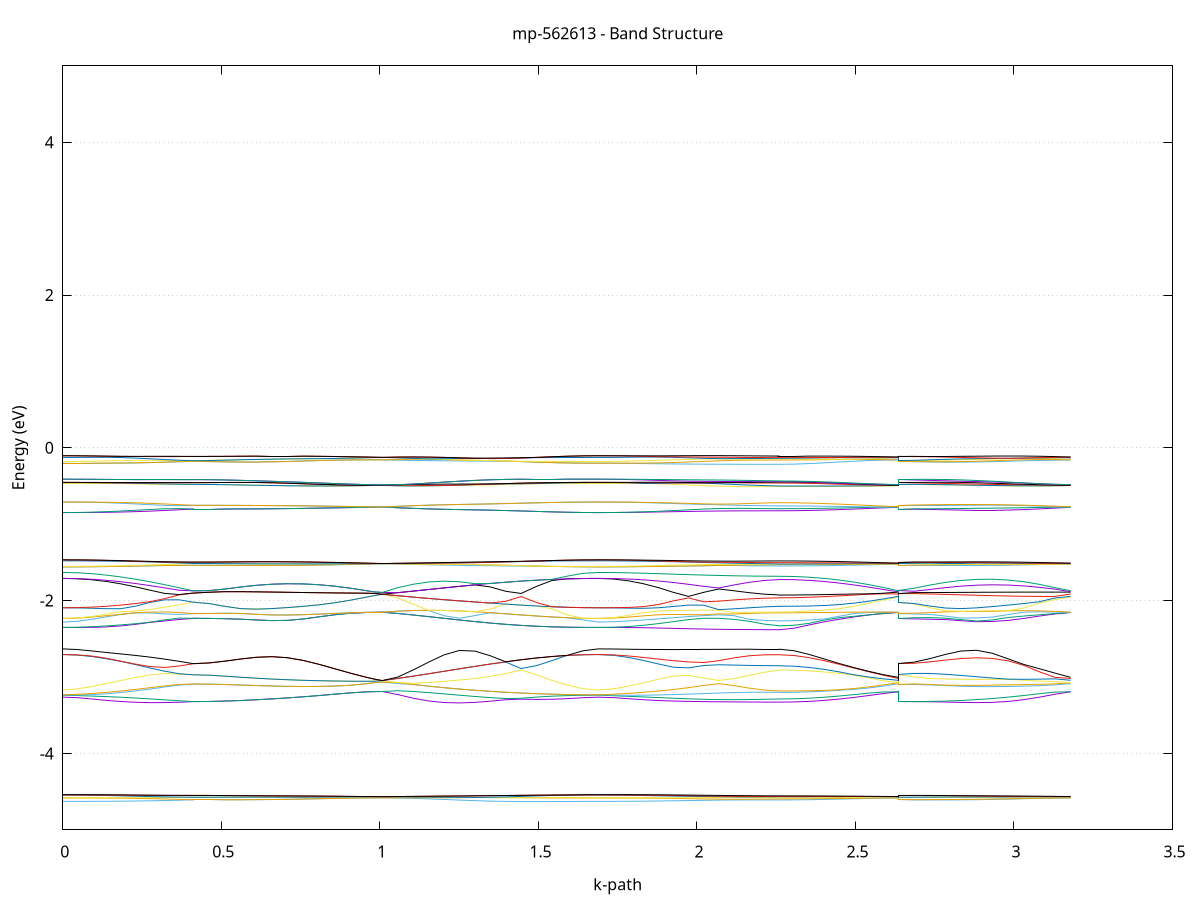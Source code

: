 set title 'mp-562613 - Band Structure'
set xlabel 'k-path'
set ylabel 'Energy (eV)'
set grid y
set yrange [-5:5]
set terminal png size 800,600
set output 'mp-562613_bands_gnuplot.png'
plot '-' using 1:2 with lines notitle, '-' using 1:2 with lines notitle, '-' using 1:2 with lines notitle, '-' using 1:2 with lines notitle, '-' using 1:2 with lines notitle, '-' using 1:2 with lines notitle, '-' using 1:2 with lines notitle, '-' using 1:2 with lines notitle, '-' using 1:2 with lines notitle, '-' using 1:2 with lines notitle, '-' using 1:2 with lines notitle, '-' using 1:2 with lines notitle, '-' using 1:2 with lines notitle, '-' using 1:2 with lines notitle, '-' using 1:2 with lines notitle, '-' using 1:2 with lines notitle, '-' using 1:2 with lines notitle, '-' using 1:2 with lines notitle, '-' using 1:2 with lines notitle, '-' using 1:2 with lines notitle, '-' using 1:2 with lines notitle, '-' using 1:2 with lines notitle, '-' using 1:2 with lines notitle, '-' using 1:2 with lines notitle, '-' using 1:2 with lines notitle, '-' using 1:2 with lines notitle, '-' using 1:2 with lines notitle, '-' using 1:2 with lines notitle, '-' using 1:2 with lines notitle, '-' using 1:2 with lines notitle, '-' using 1:2 with lines notitle, '-' using 1:2 with lines notitle, '-' using 1:2 with lines notitle, '-' using 1:2 with lines notitle, '-' using 1:2 with lines notitle, '-' using 1:2 with lines notitle, '-' using 1:2 with lines notitle, '-' using 1:2 with lines notitle, '-' using 1:2 with lines notitle, '-' using 1:2 with lines notitle, '-' using 1:2 with lines notitle, '-' using 1:2 with lines notitle, '-' using 1:2 with lines notitle, '-' using 1:2 with lines notitle, '-' using 1:2 with lines notitle, '-' using 1:2 with lines notitle, '-' using 1:2 with lines notitle, '-' using 1:2 with lines notitle, '-' using 1:2 with lines notitle, '-' using 1:2 with lines notitle, '-' using 1:2 with lines notitle, '-' using 1:2 with lines notitle, '-' using 1:2 with lines notitle, '-' using 1:2 with lines notitle, '-' using 1:2 with lines notitle, '-' using 1:2 with lines notitle, '-' using 1:2 with lines notitle, '-' using 1:2 with lines notitle, '-' using 1:2 with lines notitle, '-' using 1:2 with lines notitle, '-' using 1:2 with lines notitle, '-' using 1:2 with lines notitle, '-' using 1:2 with lines notitle, '-' using 1:2 with lines notitle, '-' using 1:2 with lines notitle, '-' using 1:2 with lines notitle, '-' using 1:2 with lines notitle, '-' using 1:2 with lines notitle, '-' using 1:2 with lines notitle, '-' using 1:2 with lines notitle, '-' using 1:2 with lines notitle, '-' using 1:2 with lines notitle, '-' using 1:2 with lines notitle, '-' using 1:2 with lines notitle, '-' using 1:2 with lines notitle, '-' using 1:2 with lines notitle, '-' using 1:2 with lines notitle, '-' using 1:2 with lines notitle, '-' using 1:2 with lines notitle, '-' using 1:2 with lines notitle, '-' using 1:2 with lines notitle, '-' using 1:2 with lines notitle, '-' using 1:2 with lines notitle, '-' using 1:2 with lines notitle, '-' using 1:2 with lines notitle, '-' using 1:2 with lines notitle, '-' using 1:2 with lines notitle, '-' using 1:2 with lines notitle, '-' using 1:2 with lines notitle, '-' using 1:2 with lines notitle, '-' using 1:2 with lines notitle, '-' using 1:2 with lines notitle, '-' using 1:2 with lines notitle, '-' using 1:2 with lines notitle, '-' using 1:2 with lines notitle, '-' using 1:2 with lines notitle, '-' using 1:2 with lines notitle, '-' using 1:2 with lines notitle, '-' using 1:2 with lines notitle, '-' using 1:2 with lines notitle, '-' using 1:2 with lines notitle, '-' using 1:2 with lines notitle, '-' using 1:2 with lines notitle, '-' using 1:2 with lines notitle, '-' using 1:2 with lines notitle, '-' using 1:2 with lines notitle, '-' using 1:2 with lines notitle, '-' using 1:2 with lines notitle, '-' using 1:2 with lines notitle, '-' using 1:2 with lines notitle, '-' using 1:2 with lines notitle, '-' using 1:2 with lines notitle, '-' using 1:2 with lines notitle, '-' using 1:2 with lines notitle, '-' using 1:2 with lines notitle, '-' using 1:2 with lines notitle, '-' using 1:2 with lines notitle, '-' using 1:2 with lines notitle, '-' using 1:2 with lines notitle, '-' using 1:2 with lines notitle, '-' using 1:2 with lines notitle, '-' using 1:2 with lines notitle, '-' using 1:2 with lines notitle, '-' using 1:2 with lines notitle, '-' using 1:2 with lines notitle, '-' using 1:2 with lines notitle, '-' using 1:2 with lines notitle, '-' using 1:2 with lines notitle, '-' using 1:2 with lines notitle, '-' using 1:2 with lines notitle, '-' using 1:2 with lines notitle, '-' using 1:2 with lines notitle, '-' using 1:2 with lines notitle, '-' using 1:2 with lines notitle, '-' using 1:2 with lines notitle, '-' using 1:2 with lines notitle, '-' using 1:2 with lines notitle, '-' using 1:2 with lines notitle, '-' using 1:2 with lines notitle, '-' using 1:2 with lines notitle, '-' using 1:2 with lines notitle, '-' using 1:2 with lines notitle, '-' using 1:2 with lines notitle, '-' using 1:2 with lines notitle, '-' using 1:2 with lines notitle, '-' using 1:2 with lines notitle, '-' using 1:2 with lines notitle, '-' using 1:2 with lines notitle, '-' using 1:2 with lines notitle, '-' using 1:2 with lines notitle, '-' using 1:2 with lines notitle, '-' using 1:2 with lines notitle
0.000000 -22.183832
0.045785 -22.183632
0.091570 -22.182932
0.137355 -22.181732
0.183140 -22.180132
0.228925 -22.178132
0.274710 -22.175932
0.320495 -22.173432
0.366281 -22.170732
0.412066 -22.168032
0.412066 -22.168032
0.461574 -22.168032
0.511083 -22.167932
0.560591 -22.167832
0.610100 -22.167732
0.659608 -22.167532
0.709117 -22.167432
0.758626 -22.167332
0.808134 -22.167132
0.857643 -22.167032
0.907151 -22.166932
0.956660 -22.166932
0.956660 -22.166932
0.982189 -22.166932
1.007719 -22.166932
1.007719 -22.166932
1.056362 -22.167432
1.105006 -22.168132
1.153649 -22.168932
1.202293 -22.170132
1.250937 -22.171432
1.299580 -22.173032
1.348224 -22.174832
1.396867 -22.176632
1.445511 -22.178532
1.494154 -22.180232
1.542798 -22.181832
1.591441 -22.182932
1.640085 -22.183632
1.688728 -22.183832
1.688728 -22.183832
1.736239 -22.183532
1.783749 -22.182832
1.831259 -22.181532
1.878770 -22.179832
1.926280 -22.177732
1.973790 -22.175532
2.021301 -22.173332
2.068811 -22.171132
2.116321 -22.169232
2.163831 -22.167632
2.211342 -22.168332
2.258852 -22.168832
2.258852 -22.168832
2.258852 -22.168932
2.258852 -22.168932
2.305846 -22.168932
2.352840 -22.168732
2.399834 -22.168532
2.446828 -22.168232
2.493822 -22.167932
2.540816 -22.167632
2.587810 -22.167232
2.634804 -22.166932
2.634804 -22.166932
2.634804 -22.166932
2.634804 -22.168032
2.684258 -22.168232
2.733712 -22.168332
2.783166 -22.168432
2.832621 -22.168432
2.882075 -22.168432
2.931529 -22.168332
2.980983 -22.168132
3.030437 -22.167932
3.079891 -22.167632
3.129345 -22.167332
3.178800 -22.166932
e
0.000000 -22.153032
0.045785 -22.153232
0.091570 -22.153932
0.137355 -22.155032
0.183140 -22.156432
0.228925 -22.158332
0.274710 -22.160432
0.320495 -22.162832
0.366281 -22.165332
0.412066 -22.168032
0.412066 -22.168032
0.461574 -22.168032
0.511083 -22.167932
0.560591 -22.167832
0.610100 -22.167732
0.659608 -22.167532
0.709117 -22.167432
0.758626 -22.167332
0.808134 -22.167132
0.857643 -22.167032
0.907151 -22.166932
0.956660 -22.166932
0.956660 -22.166932
0.982189 -22.166932
1.007719 -22.166932
1.007719 -22.166932
1.056362 -22.166432
1.105006 -22.165832
1.153649 -22.165132
1.202293 -22.164332
1.250937 -22.163232
1.299580 -22.162032
1.348224 -22.160632
1.396867 -22.159032
1.445511 -22.157532
1.494154 -22.156132
1.542798 -22.154832
1.591441 -22.153832
1.640085 -22.153232
1.688728 -22.153032
1.688728 -22.153032
1.736239 -22.153232
1.783749 -22.154032
1.831259 -22.155132
1.878770 -22.156732
1.926280 -22.158532
1.973790 -22.160432
2.021301 -22.162432
2.068811 -22.164332
2.116321 -22.166032
2.163831 -22.167432
2.211342 -22.166532
2.258852 -22.166032
2.258852 -22.166032
2.258852 -22.165932
2.258852 -22.165932
2.305846 -22.165932
2.352840 -22.165932
2.399834 -22.166032
2.446828 -22.166132
2.493822 -22.166232
2.540816 -22.166432
2.587810 -22.166632
2.634804 -22.166932
2.634804 -22.166932
2.634804 -22.166932
2.634804 -22.168032
2.684258 -22.167832
2.733712 -22.167532
2.783166 -22.167232
2.832621 -22.166932
2.882075 -22.166632
2.931529 -22.166432
2.980983 -22.166332
3.030437 -22.166332
3.079891 -22.166432
3.129345 -22.166632
3.178800 -22.166932
e
0.000000 -20.230832
0.045785 -20.230732
0.091570 -20.230232
0.137355 -20.229432
0.183140 -20.228232
0.228925 -20.226832
0.274710 -20.225032
0.320495 -20.223032
0.366281 -20.221032
0.412066 -20.219532
0.412066 -20.219532
0.461574 -20.221132
0.511083 -20.223832
0.560591 -20.226432
0.610100 -20.228632
0.659608 -20.230032
0.709117 -20.230632
0.758626 -20.230232
0.808134 -20.228932
0.857643 -20.226832
0.907151 -20.224032
0.956660 -20.220632
0.956660 -20.220632
0.982189 -20.218832
1.007719 -20.217132
1.007719 -20.217132
1.056362 -20.219032
1.105006 -20.220732
1.153649 -20.222432
1.202293 -20.223932
1.250937 -20.225332
1.299580 -20.226532
1.348224 -20.227632
1.396867 -20.228532
1.445511 -20.229232
1.494154 -20.229832
1.542798 -20.230332
1.591441 -20.230632
1.640085 -20.230832
1.688728 -20.230832
1.688728 -20.230832
1.736239 -20.230732
1.783749 -20.230532
1.831259 -20.230432
1.878770 -20.230532
1.926280 -20.230932
1.973790 -20.231332
2.021301 -20.231932
2.068811 -20.232432
2.116321 -20.232932
2.163831 -20.233432
2.211342 -20.234832
2.258852 -20.235932
2.258852 -20.235932
2.258852 -20.236132
2.258852 -20.236132
2.305846 -20.235832
2.352840 -20.234832
2.399834 -20.233432
2.446828 -20.231432
2.493822 -20.228932
2.540816 -20.226132
2.587810 -20.223132
2.634804 -20.220532
2.634804 -20.220532
2.634804 -20.217132
2.634804 -20.219532
2.684258 -20.221732
2.733712 -20.224032
2.783166 -20.226332
2.832621 -20.228132
2.882075 -20.229332
2.931529 -20.229832
2.980983 -20.229432
3.030437 -20.228132
3.079891 -20.226232
3.129345 -20.223532
3.178800 -20.220532
e
0.000000 -20.230832
0.045785 -20.230632
0.091570 -20.229932
0.137355 -20.228832
0.183140 -20.227432
0.228925 -20.225632
0.274710 -20.223632
0.320495 -20.221632
0.366281 -20.219932
0.412066 -20.219532
0.412066 -20.219532
0.461574 -20.221032
0.511083 -20.223832
0.560591 -20.226432
0.610100 -20.228632
0.659608 -20.230032
0.709117 -20.230632
0.758626 -20.230232
0.808134 -20.228932
0.857643 -20.226832
0.907151 -20.224032
0.956660 -20.220632
0.956660 -20.220632
0.982189 -20.218832
1.007719 -20.217132
1.007719 -20.217132
1.056362 -20.219032
1.105006 -20.220732
1.153649 -20.222432
1.202293 -20.223932
1.250937 -20.225332
1.299580 -20.226532
1.348224 -20.227632
1.396867 -20.228532
1.445511 -20.229232
1.494154 -20.229832
1.542798 -20.230332
1.591441 -20.230632
1.640085 -20.230832
1.688728 -20.230832
1.688728 -20.230832
1.736239 -20.230432
1.783749 -20.229132
1.831259 -20.227332
1.878770 -20.225432
1.926280 -20.223632
1.973790 -20.221932
2.021301 -20.222032
2.068811 -20.225832
2.116321 -20.229532
2.163831 -20.232432
2.211342 -20.233532
2.258852 -20.233732
2.258852 -20.233732
2.258852 -20.233732
2.258852 -20.233732
2.305846 -20.233532
2.352840 -20.232732
2.399834 -20.231432
2.446828 -20.229732
2.493822 -20.227732
2.540816 -20.225332
2.587810 -20.222832
2.634804 -20.219832
2.634804 -20.219832
2.634804 -20.217132
2.634804 -20.219532
2.684258 -20.218532
2.733712 -20.220032
2.783166 -20.221932
2.832621 -20.223432
2.882075 -20.224332
2.931529 -20.224532
2.980983 -20.224032
3.030437 -20.222732
3.079891 -20.221032
3.129345 -20.219732
3.178800 -20.219832
e
0.000000 -20.226532
0.045785 -20.226332
0.091570 -20.225732
0.137355 -20.224732
0.183140 -20.223432
0.228925 -20.221932
0.274710 -20.220132
0.320495 -20.218132
0.366281 -20.216432
0.412066 -20.215132
0.412066 -20.215132
0.461574 -20.214732
0.511083 -20.214332
0.560591 -20.214332
0.610100 -20.214432
0.659608 -20.214632
0.709117 -20.214932
0.758626 -20.215132
0.808134 -20.215432
0.857643 -20.215632
0.907151 -20.215832
0.956660 -20.215932
0.956660 -20.215932
0.982189 -20.216132
1.007719 -20.217132
1.007719 -20.217132
1.056362 -20.217932
1.105006 -20.220232
1.153649 -20.221632
1.202293 -20.222232
1.250937 -20.221732
1.299580 -20.220132
1.348224 -20.217632
1.396867 -20.214432
1.445511 -20.215832
1.494154 -20.219132
1.542798 -20.222032
1.591441 -20.224432
1.640085 -20.225932
1.688728 -20.226532
1.688728 -20.226532
1.736239 -20.226432
1.783749 -20.226032
1.831259 -20.225032
1.878770 -20.222932
1.926280 -20.220132
1.973790 -20.218632
2.021301 -20.219632
2.068811 -20.218132
2.116321 -20.216732
2.163831 -20.215832
2.211342 -20.215632
2.258852 -20.215732
2.258852 -20.215732
2.258852 -20.215732
2.258852 -20.215732
2.305846 -20.215732
2.352840 -20.215932
2.399834 -20.216132
2.446828 -20.216432
2.493822 -20.216632
2.540816 -20.216832
2.587810 -20.216932
2.634804 -20.216832
2.634804 -20.216832
2.634804 -20.217132
2.634804 -20.215132
2.684258 -20.216532
2.733712 -20.216032
2.783166 -20.216032
2.832621 -20.216832
2.882075 -20.217632
2.931529 -20.218232
2.980983 -20.218832
3.030437 -20.219232
3.079891 -20.219532
3.129345 -20.218832
3.178800 -20.216832
e
0.000000 -20.199432
0.045785 -20.199732
0.091570 -20.200632
0.137355 -20.202132
0.183140 -20.203932
0.228925 -20.206232
0.274710 -20.208732
0.320495 -20.211232
0.366281 -20.213632
0.412066 -20.215132
0.412066 -20.215132
0.461574 -20.214632
0.511083 -20.214332
0.560591 -20.214332
0.610100 -20.214432
0.659608 -20.214632
0.709117 -20.214932
0.758626 -20.215132
0.808134 -20.215432
0.857643 -20.215632
0.907151 -20.215832
0.956660 -20.215932
0.956660 -20.215932
0.982189 -20.216132
1.007719 -20.217132
1.007719 -20.217132
1.056362 -20.215232
1.105006 -20.213332
1.153649 -20.211432
1.202293 -20.209532
1.250937 -20.207732
1.299580 -20.208132
1.348224 -20.210032
1.396867 -20.212732
1.445511 -20.210832
1.494154 -20.207232
1.542798 -20.203932
1.591441 -20.201232
1.640085 -20.199532
1.688728 -20.199432
1.688728 -20.199432
1.736239 -20.200032
1.783749 -20.201732
1.831259 -20.204232
1.878770 -20.207532
1.926280 -20.211132
1.973790 -20.213132
2.021301 -20.210832
2.068811 -20.209732
2.116321 -20.211032
2.163831 -20.211832
2.211342 -20.211932
2.258852 -20.211832
2.258852 -20.211832
2.258852 -20.211732
2.258852 -20.211732
2.305846 -20.211832
2.352840 -20.212132
2.399834 -20.212532
2.446828 -20.213132
2.493822 -20.213732
2.540816 -20.214232
2.587810 -20.214532
2.634804 -20.214532
2.634804 -20.214532
2.634804 -20.217132
2.634804 -20.215132
2.684258 -20.214532
2.733712 -20.215132
2.783166 -20.215332
2.832621 -20.214832
2.882075 -20.214532
2.931529 -20.214332
2.980983 -20.214232
3.030437 -20.214332
3.079891 -20.214332
3.129345 -20.214432
3.178800 -20.214532
e
0.000000 -20.199432
0.045785 -20.199632
0.091570 -20.200232
0.137355 -20.201332
0.183140 -20.202732
0.228925 -20.204432
0.274710 -20.206332
0.320495 -20.208332
0.366281 -20.209932
0.412066 -20.210332
0.412066 -20.210332
0.461574 -20.209332
0.511083 -20.207232
0.560591 -20.204832
0.610100 -20.203032
0.659608 -20.201932
0.709117 -20.201632
0.758626 -20.202432
0.808134 -20.203932
0.857643 -20.206432
0.907151 -20.209432
0.956660 -20.212832
0.956660 -20.212832
0.982189 -20.214532
1.007719 -20.215232
1.007719 -20.215232
1.056362 -20.215232
1.105006 -20.213332
1.153649 -20.211432
1.202293 -20.209532
1.250937 -20.207732
1.299580 -20.206132
1.348224 -20.204632
1.396867 -20.203232
1.445511 -20.202132
1.494154 -20.201132
1.542798 -20.200332
1.591441 -20.199832
1.640085 -20.199532
1.688728 -20.199432
1.688728 -20.199432
1.736239 -20.199532
1.783749 -20.200132
1.831259 -20.201132
1.878770 -20.202632
1.926280 -20.204232
1.973790 -20.206032
2.021301 -20.207832
2.068811 -20.207332
2.116321 -20.204232
2.163831 -20.201532
2.211342 -20.199732
2.258852 -20.198732
2.258852 -20.198732
2.258852 -20.198632
2.258852 -20.198632
2.305846 -20.198932
2.352840 -20.199832
2.399834 -20.201132
2.446828 -20.203132
2.493822 -20.205432
2.540816 -20.208232
2.587810 -20.211232
2.634804 -20.214532
2.634804 -20.214532
2.634804 -20.215232
2.634804 -20.210332
2.684258 -20.210032
2.733712 -20.208432
2.783166 -20.206732
2.832621 -20.205532
2.882075 -20.204932
2.931529 -20.205132
2.980983 -20.205932
3.030437 -20.207532
3.079891 -20.209532
3.129345 -20.211932
3.178800 -20.214532
e
0.000000 -20.198932
0.045785 -20.199132
0.091570 -20.199632
0.137355 -20.200532
0.183140 -20.201832
0.228925 -20.203432
0.274710 -20.205332
0.320495 -20.207232
0.366281 -20.209132
0.412066 -20.210332
0.412066 -20.210332
0.461574 -20.209332
0.511083 -20.207232
0.560591 -20.204832
0.610100 -20.203032
0.659608 -20.201932
0.709117 -20.201632
0.758626 -20.202432
0.808134 -20.203932
0.857643 -20.206432
0.907151 -20.209432
0.956660 -20.212832
0.956660 -20.212832
0.982189 -20.214532
1.007719 -20.215232
1.007719 -20.215232
1.056362 -20.212532
1.105006 -20.210032
1.153649 -20.208232
1.202293 -20.207132
1.250937 -20.207132
1.299580 -20.206132
1.348224 -20.204632
1.396867 -20.203232
1.445511 -20.202032
1.494154 -20.201132
1.542798 -20.200332
1.591441 -20.199832
1.640085 -20.199532
1.688728 -20.198932
1.688728 -20.198932
1.736239 -20.198932
1.783749 -20.199032
1.831259 -20.198932
1.878770 -20.198832
1.926280 -20.198732
1.973790 -20.198532
2.021301 -20.198432
2.068811 -20.198332
2.116321 -20.198332
2.163831 -20.198232
2.211342 -20.198232
2.258852 -20.198232
2.258852 -20.198232
2.258852 -20.198232
2.258852 -20.198232
2.305846 -20.198432
2.352840 -20.199332
2.399834 -20.200632
2.446828 -20.202332
2.493822 -20.204632
2.540816 -20.207132
2.587810 -20.209932
2.634804 -20.212832
2.634804 -20.212832
2.634804 -20.215232
2.634804 -20.210332
2.684258 -20.208832
2.733712 -20.206932
2.783166 -20.205032
2.832621 -20.203532
2.882075 -20.202632
2.931529 -20.202632
2.980983 -20.203432
3.030437 -20.205032
3.079891 -20.207332
3.129345 -20.210132
3.178800 -20.212832
e
0.000000 -18.838732
0.045785 -18.838632
0.091570 -18.838432
0.137355 -18.838032
0.183140 -18.837432
0.228925 -18.836732
0.274710 -18.835832
0.320495 -18.834932
0.366281 -18.834032
0.412066 -18.833132
0.412066 -18.833132
0.461574 -18.833532
0.511083 -18.834032
0.560591 -18.834532
0.610100 -18.834832
0.659608 -18.835032
0.709117 -18.835132
0.758626 -18.834932
0.808134 -18.834532
0.857643 -18.834032
0.907151 -18.833432
0.956660 -18.832632
0.956660 -18.832632
0.982189 -18.832232
1.007719 -18.831932
1.007719 -18.831932
1.056362 -18.832632
1.105006 -18.833332
1.153649 -18.834032
1.202293 -18.834632
1.250937 -18.835332
1.299580 -18.835932
1.348224 -18.836532
1.396867 -18.837132
1.445511 -18.837532
1.494154 -18.837932
1.542798 -18.838332
1.591441 -18.838532
1.640085 -18.838732
1.688728 -18.838732
1.688728 -18.838732
1.736239 -18.838632
1.783749 -18.838432
1.831259 -18.838032
1.878770 -18.837532
1.926280 -18.836932
1.973790 -18.836232
2.021301 -18.835532
2.068811 -18.835032
2.116321 -18.835832
2.163831 -18.836632
2.211342 -18.837332
2.258852 -18.837632
2.258852 -18.837632
2.258852 -18.837732
2.258852 -18.837732
2.305846 -18.837532
2.352840 -18.837332
2.399834 -18.836732
2.446828 -18.836132
2.493822 -18.835332
2.540816 -18.834532
2.587810 -18.833532
2.634804 -18.832532
2.634804 -18.832532
2.634804 -18.831932
2.634804 -18.833132
2.684258 -18.833932
2.733712 -18.834632
2.783166 -18.835232
2.832621 -18.835632
2.882075 -18.835832
2.931529 -18.835832
2.980983 -18.835532
3.030437 -18.835032
3.079891 -18.834332
3.129345 -18.833532
3.178800 -18.832532
e
0.000000 -18.838732
0.045785 -18.838632
0.091570 -18.838332
0.137355 -18.837832
0.183140 -18.837132
0.228925 -18.836332
0.274710 -18.835432
0.320495 -18.834432
0.366281 -18.833432
0.412066 -18.833132
0.412066 -18.833132
0.461574 -18.833532
0.511083 -18.834032
0.560591 -18.834532
0.610100 -18.834832
0.659608 -18.835032
0.709117 -18.835132
0.758626 -18.834932
0.808134 -18.834532
0.857643 -18.834032
0.907151 -18.833432
0.956660 -18.832632
0.956660 -18.832632
0.982189 -18.832232
1.007719 -18.831932
1.007719 -18.831932
1.056362 -18.832632
1.105006 -18.833332
1.153649 -18.834032
1.202293 -18.834632
1.250937 -18.835332
1.299580 -18.835932
1.348224 -18.836532
1.396867 -18.837132
1.445511 -18.837532
1.494154 -18.837932
1.542798 -18.838332
1.591441 -18.838532
1.640085 -18.838732
1.688728 -18.838732
1.688728 -18.838732
1.736239 -18.838532
1.783749 -18.838132
1.831259 -18.837232
1.878770 -18.836132
1.926280 -18.834932
1.973790 -18.833532
2.021301 -18.833432
2.068811 -18.834632
2.116321 -18.834332
2.163831 -18.833932
2.211342 -18.833532
2.258852 -18.833432
2.258852 -18.833432
2.258852 -18.833332
2.258852 -18.833332
2.305846 -18.833332
2.352840 -18.833332
2.399834 -18.833232
2.446828 -18.833132
2.493822 -18.833032
2.540816 -18.832832
2.587810 -18.832732
2.634804 -18.832532
2.634804 -18.832532
2.634804 -18.831932
2.634804 -18.833132
2.684258 -18.832632
2.733712 -18.832532
2.783166 -18.832432
2.832621 -18.832332
2.882075 -18.832232
2.931529 -18.832232
2.980983 -18.832232
3.030437 -18.832332
3.079891 -18.832332
3.129345 -18.832432
3.178800 -18.832532
e
0.000000 -18.827432
0.045785 -18.827532
0.091570 -18.827732
0.137355 -18.828132
0.183140 -18.828732
0.228925 -18.829432
0.274710 -18.830232
0.320495 -18.831032
0.366281 -18.831932
0.412066 -18.832232
0.412066 -18.832232
0.461574 -18.831832
0.511083 -18.831232
0.560591 -18.830632
0.610100 -18.830132
0.659608 -18.829732
0.709117 -18.829532
0.758626 -18.829532
0.808134 -18.829732
0.857643 -18.830132
0.907151 -18.830632
0.956660 -18.831232
0.956660 -18.831232
0.982189 -18.831532
1.007719 -18.831932
1.007719 -18.831932
1.056362 -18.831232
1.105006 -18.830732
1.153649 -18.830132
1.202293 -18.829632
1.250937 -18.829132
1.299580 -18.828732
1.348224 -18.828432
1.396867 -18.828132
1.445511 -18.827932
1.494154 -18.827732
1.542798 -18.827632
1.591441 -18.827532
1.640085 -18.827532
1.688728 -18.827432
1.688728 -18.827432
1.736239 -18.827632
1.783749 -18.828032
1.831259 -18.828832
1.878770 -18.829832
1.926280 -18.830932
1.973790 -18.832232
2.021301 -18.832232
2.068811 -18.831032
2.116321 -18.830532
2.163831 -18.830632
2.211342 -18.830732
2.258852 -18.830932
2.258852 -18.830932
2.258852 -18.830932
2.258852 -18.830932
2.305846 -18.830932
2.352840 -18.830932
2.399834 -18.830932
2.446828 -18.830932
2.493822 -18.831032
2.540816 -18.831132
2.587810 -18.831132
2.634804 -18.831332
2.634804 -18.831332
2.634804 -18.831932
2.634804 -18.832232
2.684258 -18.832332
2.733712 -18.832332
2.783166 -18.832332
2.832621 -18.832232
2.882075 -18.832232
2.931529 -18.832132
2.980983 -18.832032
3.030437 -18.831832
3.079891 -18.831632
3.129345 -18.831432
3.178800 -18.831232
e
0.000000 -18.827432
0.045785 -18.827532
0.091570 -18.827732
0.137355 -18.828032
0.183140 -18.828432
0.228925 -18.829032
0.274710 -18.829732
0.320495 -18.830532
0.366281 -18.831332
0.412066 -18.832232
0.412066 -18.832232
0.461574 -18.831832
0.511083 -18.831232
0.560591 -18.830632
0.610100 -18.830132
0.659608 -18.829732
0.709117 -18.829532
0.758626 -18.829532
0.808134 -18.829732
0.857643 -18.830132
0.907151 -18.830632
0.956660 -18.831232
0.956660 -18.831232
0.982189 -18.831532
1.007719 -18.831932
1.007719 -18.831932
1.056362 -18.831232
1.105006 -18.830732
1.153649 -18.830132
1.202293 -18.829632
1.250937 -18.829132
1.299580 -18.828732
1.348224 -18.828432
1.396867 -18.828132
1.445511 -18.827932
1.494154 -18.827732
1.542798 -18.827632
1.591441 -18.827532
1.640085 -18.827532
1.688728 -18.827432
1.688728 -18.827432
1.736239 -18.827532
1.783749 -18.827632
1.831259 -18.827832
1.878770 -18.828132
1.926280 -18.828532
1.973790 -18.828932
2.021301 -18.829232
2.068811 -18.829532
2.116321 -18.829232
2.163831 -18.828432
2.211342 -18.827832
2.258852 -18.827532
2.258852 -18.827532
2.258852 -18.827432
2.258852 -18.827432
2.305846 -18.827532
2.352840 -18.827732
2.399834 -18.828032
2.446828 -18.828432
2.493822 -18.829032
2.540816 -18.829632
2.587810 -18.830432
2.634804 -18.831232
2.634804 -18.831232
2.634804 -18.831932
2.634804 -18.832232
2.684258 -18.831832
2.733712 -18.831032
2.783166 -18.830332
2.832621 -18.829632
2.882075 -18.829232
2.931529 -18.829032
2.980983 -18.829032
3.030437 -18.829332
3.079891 -18.829732
3.129345 -18.830432
3.178800 -18.831232
e
0.000000 -17.435932
0.045785 -17.435732
0.091570 -17.435032
0.137355 -17.433932
0.183140 -17.432332
0.228925 -17.430532
0.274710 -17.428432
0.320495 -17.426232
0.366281 -17.424032
0.412066 -17.422732
0.412066 -17.422732
0.461574 -17.424232
0.511083 -17.427032
0.560591 -17.429632
0.610100 -17.431632
0.659608 -17.432832
0.709117 -17.433132
0.758626 -17.432532
0.808134 -17.430932
0.857643 -17.428632
0.907151 -17.425732
0.956660 -17.422632
0.956660 -17.422632
0.982189 -17.421332
1.007719 -17.420932
1.007719 -17.420932
1.056362 -17.425232
1.105006 -17.428932
1.153649 -17.431632
1.202293 -17.432932
1.250937 -17.432732
1.299580 -17.430832
1.348224 -17.429132
1.396867 -17.430432
1.445511 -17.431532
1.494154 -17.432532
1.542798 -17.433232
1.591441 -17.433832
1.640085 -17.435132
1.688728 -17.435932
1.688728 -17.435932
1.736239 -17.435932
1.783749 -17.436032
1.831259 -17.436332
1.878770 -17.436832
1.926280 -17.437432
1.973790 -17.438132
2.021301 -17.438832
2.068811 -17.439432
2.116321 -17.440032
2.163831 -17.440432
2.211342 -17.440832
2.258852 -17.441032
2.258852 -17.441032
2.258852 -17.441132
2.258852 -17.441132
2.305846 -17.440732
2.352840 -17.439732
2.399834 -17.438032
2.446828 -17.435732
2.493822 -17.433032
2.540816 -17.429832
2.587810 -17.426332
2.634804 -17.422632
2.634804 -17.422632
2.634804 -17.420932
2.634804 -17.422732
2.684258 -17.424932
2.733712 -17.428132
2.783166 -17.431032
2.832621 -17.433232
2.882075 -17.434432
2.931529 -17.434632
2.980983 -17.433632
3.030437 -17.431632
3.079891 -17.428832
3.129345 -17.425332
3.178800 -17.422632
e
0.000000 -17.434232
0.045785 -17.434032
0.091570 -17.433332
0.137355 -17.432332
0.183140 -17.430832
0.228925 -17.429132
0.274710 -17.427132
0.320495 -17.425132
0.366281 -17.423332
0.412066 -17.422732
0.412066 -17.422732
0.461574 -17.424232
0.511083 -17.427032
0.560591 -17.429632
0.610100 -17.431632
0.659608 -17.432832
0.709117 -17.433132
0.758626 -17.432532
0.808134 -17.430932
0.857643 -17.428632
0.907151 -17.425732
0.956660 -17.422632
0.956660 -17.422632
0.982189 -17.421332
1.007719 -17.420932
1.007719 -17.420932
1.056362 -17.419332
1.105006 -17.421132
1.153649 -17.422832
1.202293 -17.424532
1.250937 -17.426132
1.299580 -17.427732
1.348224 -17.429132
1.396867 -17.430432
1.445511 -17.431532
1.494154 -17.432532
1.542798 -17.433232
1.591441 -17.433832
1.640085 -17.434132
1.688728 -17.434232
1.688728 -17.434232
1.736239 -17.434132
1.783749 -17.433632
1.831259 -17.432532
1.878770 -17.431132
1.926280 -17.429332
1.973790 -17.427432
2.021301 -17.425432
2.068811 -17.427032
2.116321 -17.430132
2.163831 -17.432532
2.211342 -17.434232
2.258852 -17.435132
2.258852 -17.435132
2.258852 -17.435332
2.258852 -17.435332
2.305846 -17.435032
2.352840 -17.434132
2.399834 -17.432832
2.446828 -17.430932
2.493822 -17.428732
2.540816 -17.426132
2.587810 -17.423232
2.634804 -17.421532
2.634804 -17.421532
2.634804 -17.420932
2.634804 -17.422732
2.684258 -17.423132
2.733712 -17.425232
2.783166 -17.427432
2.832621 -17.429132
2.882075 -17.430232
2.931529 -17.430532
2.980983 -17.430032
3.030437 -17.428732
3.079891 -17.426832
3.129345 -17.424432
3.178800 -17.421532
e
0.000000 -17.434232
0.045785 -17.434032
0.091570 -17.433232
0.137355 -17.432032
0.183140 -17.430432
0.228925 -17.428432
0.274710 -17.426132
0.320495 -17.423532
0.366281 -17.420732
0.412066 -17.417832
0.412066 -17.417832
0.461574 -17.418332
0.511083 -17.418532
0.560591 -17.418632
0.610100 -17.418732
0.659608 -17.418832
0.709117 -17.419032
0.758626 -17.419232
0.808134 -17.419332
0.857643 -17.419432
0.907151 -17.419532
0.956660 -17.419332
0.956660 -17.419332
0.982189 -17.418732
1.007719 -17.417632
1.007719 -17.417632
1.056362 -17.419332
1.105006 -17.421132
1.153649 -17.422832
1.202293 -17.424532
1.250937 -17.426132
1.299580 -17.427732
1.348224 -17.427632
1.396867 -17.423132
1.445511 -17.420532
1.494154 -17.425232
1.542798 -17.429432
1.591441 -17.432932
1.640085 -17.434132
1.688728 -17.434232
1.688728 -17.434232
1.736239 -17.433732
1.783749 -17.432232
1.831259 -17.429832
1.878770 -17.426632
1.926280 -17.423032
1.973790 -17.420532
2.021301 -17.423532
2.068811 -17.423532
2.116321 -17.421932
2.163831 -17.420532
2.211342 -17.419532
2.258852 -17.419032
2.258852 -17.419032
2.258852 -17.418932
2.258852 -17.418932
2.305846 -17.418932
2.352840 -17.419032
2.399834 -17.419032
2.446828 -17.419132
2.493822 -17.419332
2.540816 -17.419732
2.587810 -17.420432
2.634804 -17.420132
2.634804 -17.420132
2.634804 -17.417632
2.634804 -17.417832
2.684258 -17.419332
2.733712 -17.420132
2.783166 -17.420532
2.832621 -17.420832
2.882075 -17.420932
2.931529 -17.421032
2.980983 -17.420932
3.030437 -17.420832
3.079891 -17.420632
3.129345 -17.420432
3.178800 -17.420132
e
0.000000 -17.404432
0.045785 -17.404732
0.091570 -17.405432
0.137355 -17.406532
0.183140 -17.407932
0.228925 -17.409832
0.274710 -17.411932
0.320495 -17.414032
0.366281 -17.416032
0.412066 -17.417832
0.412066 -17.417832
0.461574 -17.418332
0.511083 -17.418532
0.560591 -17.418632
0.610100 -17.418732
0.659608 -17.418832
0.709117 -17.419032
0.758626 -17.419232
0.808134 -17.419332
0.857643 -17.419432
0.907151 -17.419432
0.956660 -17.419332
0.956660 -17.419332
0.982189 -17.418732
1.007719 -17.417632
1.007719 -17.417632
1.056362 -17.416532
1.105006 -17.414232
1.153649 -17.412732
1.202293 -17.411232
1.250937 -17.409932
1.299580 -17.409232
1.348224 -17.412132
1.396867 -17.415932
1.445511 -17.418032
1.494154 -17.412732
1.542798 -17.407832
1.591441 -17.404732
1.640085 -17.404532
1.688728 -17.404432
1.688728 -17.404432
1.736239 -17.405032
1.783749 -17.406632
1.831259 -17.409032
1.878770 -17.412032
1.926280 -17.415432
1.973790 -17.417432
2.021301 -17.414032
2.068811 -17.414032
2.116321 -17.415832
2.163831 -17.417232
2.211342 -17.418232
2.258852 -17.418832
2.258852 -17.418832
2.258852 -17.418932
2.258852 -17.418932
2.305846 -17.418932
2.352840 -17.418832
2.399834 -17.418832
2.446828 -17.418732
2.493822 -17.418632
2.540816 -17.418632
2.587810 -17.418532
2.634804 -17.418432
2.634804 -17.418432
2.634804 -17.417632
2.634804 -17.417832
2.684258 -17.418132
2.733712 -17.417832
2.783166 -17.417332
2.832621 -17.416732
2.882075 -17.416232
2.931529 -17.415732
2.980983 -17.415332
3.030437 -17.415032
3.079891 -17.414932
3.129345 -17.415632
3.178800 -17.418432
e
0.000000 -17.404432
0.045785 -17.404732
0.091570 -17.405332
0.137355 -17.406332
0.183140 -17.407732
0.228925 -17.409532
0.274710 -17.411432
0.320495 -17.413532
0.366281 -17.415532
0.412066 -17.416632
0.412066 -17.416632
0.461574 -17.414732
0.511083 -17.411632
0.560591 -17.408732
0.610100 -17.406432
0.659608 -17.404932
0.709117 -17.404332
0.758626 -17.404632
0.808134 -17.405932
0.857643 -17.408032
0.907151 -17.410932
0.956660 -17.414132
0.956660 -17.414132
0.982189 -17.415932
1.007719 -17.417532
1.007719 -17.417532
1.056362 -17.415832
1.105006 -17.414232
1.153649 -17.412732
1.202293 -17.411232
1.250937 -17.409932
1.299580 -17.408732
1.348224 -17.407732
1.396867 -17.406832
1.445511 -17.406132
1.494154 -17.405532
1.542798 -17.405132
1.591441 -17.404732
1.640085 -17.404532
1.688728 -17.404432
1.688728 -17.404432
1.736239 -17.404532
1.783749 -17.404932
1.831259 -17.405632
1.878770 -17.406732
1.926280 -17.408232
1.973790 -17.410132
2.021301 -17.412032
2.068811 -17.410132
2.116321 -17.406532
2.163831 -17.403732
2.211342 -17.402032
2.258852 -17.401232
2.258852 -17.401232
2.258852 -17.401132
2.258852 -17.401132
2.305846 -17.401432
2.352840 -17.402232
2.399834 -17.403432
2.446828 -17.405232
2.493822 -17.407332
2.540816 -17.409732
2.587810 -17.412332
2.634804 -17.414932
2.634804 -17.414932
2.634804 -17.417532
2.634804 -17.416632
2.684258 -17.414532
2.733712 -17.411632
2.783166 -17.409132
2.832621 -17.407132
2.882075 -17.405832
2.931529 -17.405732
2.980983 -17.406932
3.030437 -17.409232
3.079891 -17.412232
3.129345 -17.414832
3.178800 -17.414932
e
0.000000 -17.400232
0.045785 -17.400532
0.091570 -17.401332
0.137355 -17.402732
0.183140 -17.404532
0.228925 -17.406732
0.274710 -17.409232
0.320495 -17.412032
0.366281 -17.414932
0.412066 -17.416632
0.412066 -17.416632
0.461574 -17.414732
0.511083 -17.411632
0.560591 -17.408732
0.610100 -17.406432
0.659608 -17.404932
0.709117 -17.404332
0.758626 -17.404632
0.808134 -17.405932
0.857643 -17.408032
0.907151 -17.410932
0.956660 -17.414132
0.956660 -17.414132
0.982189 -17.415932
1.007719 -17.417532
1.007719 -17.417532
1.056362 -17.415832
1.105006 -17.412732
1.153649 -17.409732
1.202293 -17.408032
1.250937 -17.407932
1.299580 -17.408732
1.348224 -17.407732
1.396867 -17.406832
1.445511 -17.406132
1.494154 -17.405532
1.542798 -17.405132
1.591441 -17.403832
1.640085 -17.401132
1.688728 -17.400232
1.688728 -17.400232
1.736239 -17.400332
1.783749 -17.400432
1.831259 -17.400632
1.878770 -17.400532
1.926280 -17.400432
1.973790 -17.400132
2.021301 -17.399732
2.068811 -17.399432
2.116321 -17.399032
2.163831 -17.398532
2.211342 -17.397932
2.258852 -17.397532
2.258852 -17.397532
2.258852 -17.397432
2.258852 -17.397432
2.305846 -17.397732
2.352840 -17.398732
2.399834 -17.400432
2.446828 -17.402532
2.493822 -17.405232
2.540816 -17.408232
2.587810 -17.411432
2.634804 -17.414332
2.634804 -17.414332
2.634804 -17.417532
2.634804 -17.416632
2.684258 -17.414432
2.733712 -17.411332
2.783166 -17.408532
2.832621 -17.406532
2.882075 -17.405532
2.931529 -17.405432
2.980983 -17.405732
3.030437 -17.406932
3.079891 -17.408932
3.129345 -17.411432
3.178800 -17.414332
e
0.000000 -17.247832
0.045785 -17.247632
0.091570 -17.247232
0.137355 -17.246432
0.183140 -17.245432
0.228925 -17.244332
0.274710 -17.243132
0.320495 -17.241932
0.366281 -17.240732
0.412066 -17.239632
0.412066 -17.239632
0.461574 -17.239632
0.511083 -17.239532
0.560591 -17.239332
0.610100 -17.239132
0.659608 -17.238932
0.709117 -17.238632
0.758626 -17.238332
0.808134 -17.237932
0.857643 -17.237732
0.907151 -17.237432
0.956660 -17.237332
0.956660 -17.237332
0.982189 -17.237232
1.007719 -17.237232
1.007719 -17.237232
1.056362 -17.237432
1.105006 -17.237732
1.153649 -17.238032
1.202293 -17.238132
1.250937 -17.238632
1.299580 -17.239532
1.348224 -17.240632
1.396867 -17.241832
1.445511 -17.243232
1.494154 -17.244632
1.542798 -17.245832
1.591441 -17.246832
1.640085 -17.247632
1.688728 -17.247832
1.688728 -17.247832
1.736239 -17.247632
1.783749 -17.247232
1.831259 -17.246532
1.878770 -17.245632
1.926280 -17.244632
1.973790 -17.243532
2.021301 -17.242532
2.068811 -17.241532
2.116321 -17.240732
2.163831 -17.240032
2.211342 -17.239532
2.258852 -17.239332
2.258852 -17.239332
2.258852 -17.239232
2.258852 -17.239232
2.305846 -17.239232
2.352840 -17.239032
2.399834 -17.238732
2.446828 -17.238432
2.493822 -17.238132
2.540816 -17.237732
2.587810 -17.237532
2.634804 -17.237232
2.634804 -17.237232
2.634804 -17.237232
2.634804 -17.239632
2.684258 -17.239832
2.733712 -17.239932
2.783166 -17.239932
2.832621 -17.239832
2.882075 -17.239632
2.931529 -17.239232
2.980983 -17.238832
3.030437 -17.238432
3.079891 -17.237932
3.129345 -17.237532
3.178800 -17.237232
e
0.000000 -17.236032
0.045785 -17.236032
0.091570 -17.236132
0.137355 -17.236232
0.183140 -17.236432
0.228925 -17.236832
0.274710 -17.237332
0.320495 -17.237932
0.366281 -17.238732
0.412066 -17.239632
0.412066 -17.239632
0.461574 -17.239632
0.511083 -17.239532
0.560591 -17.239332
0.610100 -17.239132
0.659608 -17.238932
0.709117 -17.238632
0.758626 -17.238332
0.808134 -17.237932
0.857643 -17.237732
0.907151 -17.237432
0.956660 -17.237332
0.956660 -17.237332
0.982189 -17.237232
1.007719 -17.237232
1.007719 -17.237232
1.056362 -17.237132
1.105006 -17.237232
1.153649 -17.237432
1.202293 -17.237932
1.250937 -17.238132
1.299580 -17.238032
1.348224 -17.237832
1.396867 -17.237432
1.445511 -17.237132
1.494154 -17.236732
1.542798 -17.236432
1.591441 -17.236232
1.640085 -17.236032
1.688728 -17.236032
1.688728 -17.236032
1.736239 -17.236032
1.783749 -17.236132
1.831259 -17.236132
1.878770 -17.236232
1.926280 -17.236432
1.973790 -17.236732
2.021301 -17.237032
2.068811 -17.237332
2.116321 -17.237732
2.163831 -17.237932
2.211342 -17.238232
2.258852 -17.238332
2.258852 -17.238332
2.258852 -17.238432
2.258852 -17.238432
2.305846 -17.238332
2.352840 -17.238232
2.399834 -17.238032
2.446828 -17.237832
2.493822 -17.237532
2.540816 -17.237432
2.587810 -17.237332
2.634804 -17.237232
2.634804 -17.237232
2.634804 -17.237232
2.634804 -17.239632
2.684258 -17.239432
2.733712 -17.239132
2.783166 -17.238732
2.832621 -17.238432
2.882075 -17.238132
2.931529 -17.237832
2.980983 -17.237532
3.030437 -17.237332
3.079891 -17.237232
3.129345 -17.237232
3.178800 -17.237232
e
0.000000 -9.827232
0.045785 -9.826732
0.091570 -9.825332
0.137355 -9.823232
0.183140 -9.820432
0.228925 -9.817232
0.274710 -9.813932
0.320495 -9.810632
0.366281 -9.807332
0.412066 -9.805032
0.412066 -9.805032
0.461574 -9.806132
0.511083 -9.808232
0.560591 -9.810432
0.610100 -9.812232
0.659608 -9.813432
0.709117 -9.813832
0.758626 -9.813332
0.808134 -9.812132
0.857643 -9.810032
0.907151 -9.807432
0.956660 -9.804232
0.956660 -9.804232
0.982189 -9.802632
1.007719 -9.800932
1.007719 -9.800932
1.056362 -9.803432
1.105006 -9.806132
1.153649 -9.809532
1.202293 -9.810832
1.250937 -9.812032
1.299580 -9.813832
1.348224 -9.815432
1.396867 -9.816832
1.445511 -9.818132
1.494154 -9.819132
1.542798 -9.820032
1.591441 -9.821932
1.640085 -9.825832
1.688728 -9.827232
1.688728 -9.827232
1.736239 -9.827032
1.783749 -9.826632
1.831259 -9.825932
1.878770 -9.825132
1.926280 -9.824232
1.973790 -9.823332
2.021301 -9.822532
2.068811 -9.821832
2.116321 -9.821332
2.163831 -9.821532
2.211342 -9.822732
2.258852 -9.823832
2.258852 -9.823832
2.258852 -9.823932
2.258852 -9.823932
2.305846 -9.823532
2.352840 -9.822432
2.399834 -9.820532
2.446828 -9.817932
2.493822 -9.814832
2.540816 -9.811332
2.587810 -9.807632
2.634804 -9.804032
2.634804 -9.804032
2.634804 -9.800932
2.634804 -9.805032
2.684258 -9.807532
2.733712 -9.810332
2.783166 -9.812732
2.832621 -9.814532
2.882075 -9.815632
2.931529 -9.815732
2.980983 -9.814932
3.030437 -9.813232
3.079891 -9.810732
3.129345 -9.807632
3.178800 -9.804032
e
0.000000 -9.821132
0.045785 -9.820832
0.091570 -9.820132
0.137355 -9.818732
0.183140 -9.816732
0.228925 -9.813932
0.274710 -9.810332
0.320495 -9.807132
0.366281 -9.805132
0.412066 -9.805032
0.412066 -9.805032
0.461574 -9.806132
0.511083 -9.808232
0.560591 -9.810432
0.610100 -9.812232
0.659608 -9.813332
0.709117 -9.813832
0.758626 -9.813332
0.808134 -9.812132
0.857643 -9.810032
0.907151 -9.807432
0.956660 -9.804232
0.956660 -9.804232
0.982189 -9.802632
1.007719 -9.800932
1.007719 -9.800932
1.056362 -9.803432
1.105006 -9.805832
1.153649 -9.808032
1.202293 -9.810132
1.250937 -9.812032
1.299580 -9.813832
1.348224 -9.815432
1.396867 -9.816832
1.445511 -9.818032
1.494154 -9.819132
1.542798 -9.820032
1.591441 -9.820632
1.640085 -9.820932
1.688728 -9.821132
1.688728 -9.821132
1.736239 -9.820932
1.783749 -9.820232
1.831259 -9.819132
1.878770 -9.817432
1.926280 -9.815232
1.973790 -9.812732
2.021301 -9.809832
2.068811 -9.809032
2.116321 -9.813432
2.163831 -9.816732
2.211342 -9.818032
2.258852 -9.818232
2.258852 -9.818232
2.258852 -9.818232
2.258852 -9.818232
2.305846 -9.817932
2.352840 -9.816932
2.399834 -9.815332
2.446828 -9.813132
2.493822 -9.810532
2.540816 -9.807932
2.587810 -9.805532
2.634804 -9.803632
2.634804 -9.803632
2.634804 -9.800932
2.634804 -9.805032
2.684258 -9.804832
2.733712 -9.807832
2.783166 -9.811132
2.832621 -9.813632
2.882075 -9.814932
2.931529 -9.814832
2.980983 -9.813232
3.030437 -9.810332
3.079891 -9.806332
3.129345 -9.802932
3.178800 -9.803632
e
0.000000 -9.821132
0.045785 -9.820732
0.091570 -9.819632
0.137355 -9.817932
0.183140 -9.815632
0.228925 -9.812932
0.274710 -9.809932
0.320495 -9.806232
0.366281 -9.802332
0.412066 -9.799032
0.412066 -9.799032
0.461574 -9.798232
0.511083 -9.796832
0.560591 -9.795832
0.610100 -9.795232
0.659608 -9.795132
0.709117 -9.795332
0.758626 -9.795632
0.808134 -9.796132
0.857643 -9.796632
0.907151 -9.797232
0.956660 -9.798332
0.956660 -9.798332
0.982189 -9.799532
1.007719 -9.800932
1.007719 -9.800932
1.056362 -9.801032
1.105006 -9.805832
1.153649 -9.808032
1.202293 -9.810132
1.250937 -9.809632
1.299580 -9.805932
1.348224 -9.800132
1.396867 -9.792632
1.445511 -9.800232
1.494154 -9.808432
1.542798 -9.815932
1.591441 -9.820632
1.640085 -9.820932
1.688728 -9.821132
1.688728 -9.821132
1.736239 -9.820432
1.783749 -9.818632
1.831259 -9.815732
1.878770 -9.812132
1.926280 -9.808132
1.973790 -9.804732
2.021301 -9.804732
2.068811 -9.806732
2.116321 -9.803832
2.163831 -9.800932
2.211342 -9.798132
2.258852 -9.795732
2.258852 -9.795732
2.258852 -9.795032
2.258852 -9.795032
2.305846 -9.795132
2.352840 -9.795532
2.399834 -9.796132
2.446828 -9.796832
2.493822 -9.797332
2.540816 -9.797632
2.587810 -9.798432
2.634804 -9.799032
2.634804 -9.799032
2.634804 -9.800932
2.634804 -9.799032
2.684258 -9.799832
2.733712 -9.798332
2.783166 -9.796932
2.832621 -9.796532
2.882075 -9.797332
2.931529 -9.798432
2.980983 -9.799632
3.030437 -9.800832
3.079891 -9.801932
3.129345 -9.801632
3.178800 -9.799032
e
0.000000 -9.770832
0.045785 -9.771332
0.091570 -9.772832
0.137355 -9.775332
0.183140 -9.778532
0.228925 -9.782432
0.274710 -9.786732
0.320495 -9.791132
0.366281 -9.795432
0.412066 -9.799032
0.412066 -9.799032
0.461574 -9.798232
0.511083 -9.796832
0.560591 -9.795832
0.610100 -9.795232
0.659608 -9.795132
0.709117 -9.795332
0.758626 -9.795632
0.808134 -9.796132
0.857643 -9.796632
0.907151 -9.797232
0.956660 -9.798332
0.956660 -9.798332
0.982189 -9.799532
1.007719 -9.800932
1.007719 -9.800932
1.056362 -9.798332
1.105006 -9.795632
1.153649 -9.792732
1.202293 -9.789932
1.250937 -9.787032
1.299580 -9.784132
1.348224 -9.785332
1.396867 -9.792232
1.445511 -9.784132
1.494154 -9.775532
1.542798 -9.772932
1.591441 -9.771732
1.640085 -9.771032
1.688728 -9.770832
1.688728 -9.770832
1.736239 -9.771632
1.783749 -9.774032
1.831259 -9.777732
1.878770 -9.782432
1.926280 -9.787732
1.973790 -9.792532
2.021301 -9.793932
2.068811 -9.791232
2.116321 -9.788132
2.163831 -9.787932
2.211342 -9.790032
2.258852 -9.792232
2.258852 -9.792232
2.258852 -9.792932
2.258852 -9.792932
2.305846 -9.793132
2.352840 -9.793732
2.399834 -9.794532
2.446828 -9.795532
2.493822 -9.796632
2.540816 -9.797432
2.587810 -9.796632
2.634804 -9.798232
2.634804 -9.798232
2.634804 -9.800932
2.634804 -9.799032
2.684258 -9.797132
2.733712 -9.796132
2.783166 -9.796032
2.832621 -9.796432
2.882075 -9.796432
2.931529 -9.796732
2.980983 -9.797332
3.030437 -9.797732
3.079891 -9.798032
3.129345 -9.798132
3.178800 -9.798232
e
0.000000 -9.770832
0.045785 -9.771032
0.091570 -9.771932
0.137355 -9.773332
0.183140 -9.775232
0.228925 -9.777432
0.274710 -9.779932
0.320495 -9.782232
0.366281 -9.783732
0.412066 -9.783332
0.412066 -9.783332
0.461574 -9.783132
0.511083 -9.782832
0.560591 -9.782332
0.610100 -9.781932
0.659608 -9.782032
0.709117 -9.782632
0.758626 -9.783932
0.808134 -9.785932
0.857643 -9.788532
0.907151 -9.791432
0.956660 -9.793932
0.956660 -9.793932
0.982189 -9.794632
1.007719 -9.794932
1.007719 -9.794932
1.056362 -9.798332
1.105006 -9.795632
1.153649 -9.792732
1.202293 -9.789932
1.250937 -9.787032
1.299580 -9.784132
1.348224 -9.781432
1.396867 -9.778932
1.445511 -9.776632
1.494154 -9.774632
1.542798 -9.772932
1.591441 -9.771732
1.640085 -9.771032
1.688728 -9.770832
1.688728 -9.770832
1.736239 -9.771032
1.783749 -9.771732
1.831259 -9.772832
1.878770 -9.774232
1.926280 -9.776032
1.973790 -9.778032
2.021301 -9.780232
2.068811 -9.782532
2.116321 -9.784632
2.163831 -9.784432
2.211342 -9.782632
2.258852 -9.781732
2.258852 -9.781732
2.258852 -9.781632
2.258852 -9.781632
2.305846 -9.781932
2.352840 -9.782832
2.399834 -9.784232
2.446828 -9.786232
2.493822 -9.788632
2.540816 -9.791532
2.587810 -9.794732
2.634804 -9.794432
2.634804 -9.794432
2.634804 -9.794932
2.634804 -9.783332
2.684258 -9.784732
2.733712 -9.785332
2.783166 -9.785332
2.832621 -9.785032
2.882075 -9.784832
2.931529 -9.785132
2.980983 -9.786132
3.030437 -9.787932
3.079891 -9.790432
3.129345 -9.793332
3.178800 -9.794432
e
0.000000 -9.755832
0.045785 -9.756332
0.091570 -9.757832
0.137355 -9.760332
0.183140 -9.763532
0.228925 -9.767532
0.274710 -9.771932
0.320495 -9.776432
0.366281 -9.780532
0.412066 -9.783232
0.412066 -9.783232
0.461574 -9.783132
0.511083 -9.782832
0.560591 -9.782332
0.610100 -9.781932
0.659608 -9.782032
0.709117 -9.782632
0.758626 -9.783932
0.808134 -9.785932
0.857643 -9.788532
0.907151 -9.791432
0.956660 -9.793932
0.956660 -9.793932
0.982189 -9.794632
1.007719 -9.794932
1.007719 -9.794932
1.056362 -9.788632
1.105006 -9.783132
1.153649 -9.779032
1.202293 -9.776932
1.250937 -9.777332
1.299580 -9.780232
1.348224 -9.781432
1.396867 -9.778932
1.445511 -9.776632
1.494154 -9.774632
1.542798 -9.767632
1.591441 -9.761332
1.640085 -9.757232
1.688728 -9.755832
1.688728 -9.755832
1.736239 -9.756032
1.783749 -9.756632
1.831259 -9.757732
1.878770 -9.759132
1.926280 -9.760832
1.973790 -9.762732
2.021301 -9.764732
2.068811 -9.766632
2.116321 -9.768432
2.163831 -9.769732
2.211342 -9.770532
2.258852 -9.770932
2.258852 -9.770932
2.258852 -9.771032
2.258852 -9.771032
2.305846 -9.771432
2.352840 -9.772732
2.399834 -9.774932
2.446828 -9.777732
2.493822 -9.781232
2.540816 -9.785232
2.587810 -9.789532
2.634804 -9.794032
2.634804 -9.794032
2.634804 -9.794932
2.634804 -9.783232
2.684258 -9.780932
2.733712 -9.777932
2.783166 -9.775132
2.832621 -9.773232
2.882075 -9.772432
2.931529 -9.773232
2.980983 -9.775432
3.030437 -9.778932
3.079891 -9.783532
3.129345 -9.788832
3.178800 -9.794032
e
0.000000 -7.294632
0.045785 -7.294132
0.091570 -7.292632
0.137355 -7.290232
0.183140 -7.286932
0.228925 -7.283032
0.274710 -7.278532
0.320495 -7.273732
0.366281 -7.268932
0.412066 -7.264532
0.412066 -7.264532
0.461574 -7.264632
0.511083 -7.264932
0.560591 -7.265332
0.610100 -7.265532
0.659608 -7.265632
0.709117 -7.265332
0.758626 -7.264732
0.808134 -7.263732
0.857643 -7.262532
0.907151 -7.261332
0.956660 -7.260432
0.956660 -7.260432
0.982189 -7.260132
1.007719 -7.260032
1.007719 -7.260032
1.056362 -7.264332
1.105006 -7.268332
1.153649 -7.272332
1.202293 -7.275932
1.250937 -7.279432
1.299580 -7.282532
1.348224 -7.285332
1.396867 -7.287732
1.445511 -7.289832
1.494154 -7.291532
1.542798 -7.292832
1.591441 -7.293832
1.640085 -7.294432
1.688728 -7.294632
1.688728 -7.294632
1.736239 -7.293932
1.783749 -7.291932
1.831259 -7.288732
1.878770 -7.284632
1.926280 -7.279832
1.973790 -7.274932
2.021301 -7.270032
2.068811 -7.266832
2.116321 -7.269332
2.163831 -7.272432
2.211342 -7.274732
2.258852 -7.276032
2.258852 -7.276032
2.258852 -7.276232
2.258852 -7.276232
2.305846 -7.275932
2.352840 -7.275032
2.399834 -7.273632
2.446828 -7.271632
2.493822 -7.269232
2.540816 -7.266432
2.587810 -7.263432
2.634804 -7.260332
2.634804 -7.260332
2.634804 -7.260032
2.634804 -7.264532
2.684258 -7.267132
2.733712 -7.269532
2.783166 -7.271332
2.832621 -7.272632
2.882075 -7.273132
2.931529 -7.272832
2.980983 -7.271732
3.030437 -7.269732
3.079891 -7.267132
3.129345 -7.263932
3.178800 -7.260332
e
0.000000 -7.266432
0.045785 -7.266132
0.091570 -7.265232
0.137355 -7.263832
0.183140 -7.262232
0.228925 -7.260532
0.274710 -7.259332
0.320495 -7.259332
0.366281 -7.261132
0.412066 -7.264532
0.412066 -7.264532
0.461574 -7.264632
0.511083 -7.264932
0.560591 -7.265332
0.610100 -7.265532
0.659608 -7.265632
0.709117 -7.265332
0.758626 -7.264732
0.808134 -7.263732
0.857643 -7.262532
0.907151 -7.261332
0.956660 -7.260432
0.956660 -7.260432
0.982189 -7.260132
1.007719 -7.260032
1.007719 -7.260032
1.056362 -7.255732
1.105006 -7.251432
1.153649 -7.247232
1.202293 -7.243432
1.250937 -7.245232
1.299580 -7.247432
1.348224 -7.250132
1.396867 -7.253132
1.445511 -7.256332
1.494154 -7.259532
1.542798 -7.262332
1.591441 -7.264532
1.640085 -7.265932
1.688728 -7.266432
1.688728 -7.266432
1.736239 -7.266132
1.783749 -7.265332
1.831259 -7.264032
1.878770 -7.262432
1.926280 -7.261232
1.973790 -7.261132
2.021301 -7.262532
2.068811 -7.264132
2.116321 -7.260932
2.163831 -7.257632
2.211342 -7.255132
2.258852 -7.253732
2.258852 -7.253732
2.258852 -7.253532
2.258852 -7.253532
2.305846 -7.253632
2.352840 -7.253932
2.399834 -7.254332
2.446828 -7.254932
2.493822 -7.255832
2.540816 -7.256932
2.587810 -7.258432
2.634804 -7.260232
2.634804 -7.260232
2.634804 -7.260032
2.634804 -7.264532
2.684258 -7.261732
2.733712 -7.258932
2.783166 -7.256532
2.832621 -7.254732
2.882075 -7.253932
2.931529 -7.253732
2.980983 -7.253832
3.030437 -7.254432
3.079891 -7.255532
3.129345 -7.257532
3.178800 -7.260232
e
0.000000 -7.266432
0.045785 -7.266032
0.091570 -7.264932
0.137355 -7.263132
0.183140 -7.260732
0.228925 -7.257732
0.274710 -7.254332
0.320495 -7.250532
0.366281 -7.246532
0.412066 -7.242732
0.412066 -7.242732
0.461574 -7.242732
0.511083 -7.242732
0.560591 -7.242532
0.610100 -7.242432
0.659608 -7.242132
0.709117 -7.241832
0.758626 -7.241432
0.808134 -7.241032
0.857643 -7.240532
0.907151 -7.239832
0.956660 -7.238932
0.956660 -7.238932
0.982189 -7.238232
1.007719 -7.237532
1.007719 -7.237532
1.056362 -7.238932
1.105006 -7.240432
1.153649 -7.241832
1.202293 -7.243432
1.250937 -7.245232
1.299580 -7.247432
1.348224 -7.250132
1.396867 -7.253132
1.445511 -7.256332
1.494154 -7.259532
1.542798 -7.262332
1.591441 -7.264532
1.640085 -7.265932
1.688728 -7.266432
1.688728 -7.266432
1.736239 -7.266032
1.783749 -7.265132
1.831259 -7.263632
1.878770 -7.261732
1.926280 -7.259532
1.973790 -7.257232
2.021301 -7.254832
2.068811 -7.252632
2.116321 -7.250632
2.163831 -7.248932
2.211342 -7.247832
2.258852 -7.247232
2.258852 -7.247232
2.258852 -7.247232
2.258852 -7.247232
2.305846 -7.247032
2.352840 -7.246532
2.399834 -7.245632
2.446828 -7.244632
2.493822 -7.243332
2.540816 -7.241932
2.587810 -7.240432
2.634804 -7.238932
2.634804 -7.238932
2.634804 -7.237532
2.634804 -7.242732
2.684258 -7.244432
2.733712 -7.245932
2.783166 -7.247032
2.832621 -7.247332
2.882075 -7.246832
2.931529 -7.245732
2.980983 -7.244532
3.030437 -7.243332
3.079891 -7.242032
3.129345 -7.240532
3.178800 -7.238932
e
0.000000 -7.219832
0.045785 -7.220332
0.091570 -7.221832
0.137355 -7.224032
0.183140 -7.227032
0.228925 -7.230332
0.274710 -7.233732
0.320495 -7.236732
0.366281 -7.239532
0.412066 -7.242732
0.412066 -7.242732
0.461574 -7.242732
0.511083 -7.242732
0.560591 -7.242532
0.610100 -7.242432
0.659608 -7.242132
0.709117 -7.241832
0.758626 -7.241432
0.808134 -7.241032
0.857643 -7.240532
0.907151 -7.239832
0.956660 -7.238932
0.956660 -7.238932
0.982189 -7.238232
1.007719 -7.237532
1.007719 -7.237532
1.056362 -7.238932
1.105006 -7.240432
1.153649 -7.241832
1.202293 -7.243032
1.250937 -7.239132
1.299580 -7.235432
1.348224 -7.232032
1.396867 -7.228932
1.445511 -7.226232
1.494154 -7.224032
1.542798 -7.222232
1.591441 -7.220932
1.640085 -7.220132
1.688728 -7.219832
1.688728 -7.219832
1.736239 -7.220532
1.783749 -7.222332
1.831259 -7.225132
1.878770 -7.228432
1.926280 -7.231532
1.973790 -7.233632
2.021301 -7.234132
2.068811 -7.234032
2.116321 -7.234832
2.163831 -7.236132
2.211342 -7.237032
2.258852 -7.237232
2.258852 -7.237232
2.258852 -7.237232
2.258852 -7.237232
2.305846 -7.237232
2.352840 -7.237432
2.399834 -7.237632
2.446828 -7.237932
2.493822 -7.238232
2.540816 -7.238532
2.587810 -7.238632
2.634804 -7.238532
2.634804 -7.238532
2.634804 -7.237532
2.634804 -7.242732
2.684258 -7.241232
2.733712 -7.239932
2.783166 -7.238932
2.832621 -7.238332
2.882075 -7.237832
2.931529 -7.237532
2.980983 -7.237232
3.030437 -7.236932
3.079891 -7.236832
3.129345 -7.237832
3.178800 -7.238532
e
0.000000 -7.212032
0.045785 -7.212432
0.091570 -7.213532
0.137355 -7.215432
0.183140 -7.217932
0.228925 -7.220932
0.274710 -7.224132
0.320495 -7.227132
0.366281 -7.228832
0.412066 -7.228732
0.412066 -7.228732
0.461574 -7.228532
0.511083 -7.228232
0.560591 -7.227732
0.610100 -7.227432
0.659608 -7.227432
0.709117 -7.227832
0.758626 -7.228732
0.808134 -7.230132
0.857643 -7.231932
0.907151 -7.233832
0.956660 -7.235732
0.956660 -7.235732
0.982189 -7.236732
1.007719 -7.237532
1.007719 -7.237532
1.056362 -7.236132
1.105006 -7.234832
1.153649 -7.233632
1.202293 -7.232332
1.250937 -7.230832
1.299580 -7.229032
1.348224 -7.226732
1.396867 -7.224032
1.445511 -7.221232
1.494154 -7.218332
1.542798 -7.215832
1.591441 -7.213732
1.640085 -7.212432
1.688728 -7.212032
1.688728 -7.212032
1.736239 -7.212432
1.783749 -7.213632
1.831259 -7.215632
1.878770 -7.218032
1.926280 -7.220732
1.973790 -7.223532
2.021301 -7.226232
2.068811 -7.228432
2.116321 -7.230332
2.163831 -7.232232
2.211342 -7.234032
2.258852 -7.235332
2.258852 -7.235332
2.258852 -7.235532
2.258852 -7.235532
2.305846 -7.235532
2.352840 -7.235532
2.399834 -7.235432
2.446828 -7.235432
2.493822 -7.235432
2.540816 -7.235632
2.587810 -7.235832
2.634804 -7.236232
2.634804 -7.236232
2.634804 -7.237532
2.634804 -7.228732
2.684258 -7.228732
2.733712 -7.228932
2.783166 -7.229232
2.832621 -7.229932
2.882075 -7.230932
2.931529 -7.232232
2.980983 -7.233832
3.030437 -7.235432
3.079891 -7.236632
3.129345 -7.236332
3.178800 -7.236232
e
0.000000 -7.212032
0.045785 -7.212332
0.091570 -7.213232
0.137355 -7.214732
0.183140 -7.216732
0.228925 -7.219132
0.274710 -7.221832
0.320495 -7.224532
0.366281 -7.227032
0.412066 -7.228732
0.412066 -7.228732
0.461574 -7.228532
0.511083 -7.228232
0.560591 -7.227732
0.610100 -7.227432
0.659608 -7.227432
0.709117 -7.227832
0.758626 -7.228732
0.808134 -7.230132
0.857643 -7.231932
0.907151 -7.233832
0.956660 -7.235732
0.956660 -7.235732
0.982189 -7.236732
1.007719 -7.237532
1.007719 -7.237532
1.056362 -7.236132
1.105006 -7.234832
1.153649 -7.233632
1.202293 -7.232332
1.250937 -7.230832
1.299580 -7.229032
1.348224 -7.226732
1.396867 -7.224032
1.445511 -7.221232
1.494154 -7.218332
1.542798 -7.215732
1.591441 -7.213732
1.640085 -7.212432
1.688728 -7.212032
1.688728 -7.212032
1.736239 -7.212232
1.783749 -7.213132
1.831259 -7.214532
1.878770 -7.216332
1.926280 -7.218532
1.973790 -7.221032
2.021301 -7.223332
2.068811 -7.224832
2.116321 -7.224432
2.163831 -7.222732
2.211342 -7.221032
2.258852 -7.220032
2.258852 -7.220032
2.258852 -7.219832
2.258852 -7.219832
2.305846 -7.220232
2.352840 -7.221332
2.399834 -7.223032
2.446828 -7.225232
2.493822 -7.227832
2.540816 -7.230632
2.587810 -7.233432
2.634804 -7.235832
2.634804 -7.235832
2.634804 -7.237532
2.634804 -7.228732
2.684258 -7.228732
2.733712 -7.228532
2.783166 -7.228332
2.832621 -7.228132
2.882075 -7.228132
2.931529 -7.228532
2.980983 -7.229232
3.030437 -7.230432
3.079891 -7.232032
3.129345 -7.233932
3.178800 -7.235832
e
0.000000 -6.496332
0.045785 -6.495832
0.091570 -6.494232
0.137355 -6.491732
0.183140 -6.488432
0.228925 -6.484432
0.274710 -6.480032
0.320495 -6.475332
0.366281 -6.470632
0.412066 -6.465932
0.412066 -6.465932
0.461574 -6.465932
0.511083 -6.465832
0.560591 -6.465732
0.610100 -6.465332
0.659608 -6.464832
0.709117 -6.464132
0.758626 -6.463232
0.808134 -6.462132
0.857643 -6.461132
0.907151 -6.460332
0.956660 -6.459732
0.956660 -6.459732
0.982189 -6.459532
1.007719 -6.459532
1.007719 -6.459532
1.056362 -6.463332
1.105006 -6.467132
1.153649 -6.470932
1.202293 -6.474632
1.250937 -6.478132
1.299580 -6.481432
1.348224 -6.484532
1.396867 -6.487332
1.445511 -6.489832
1.494154 -6.492032
1.542798 -6.493832
1.591441 -6.495232
1.640085 -6.496032
1.688728 -6.496332
1.688728 -6.496332
1.736239 -6.495632
1.783749 -6.493632
1.831259 -6.490332
1.878770 -6.486132
1.926280 -6.481132
1.973790 -6.475932
2.021301 -6.470732
2.068811 -6.465732
2.116321 -6.468532
2.163831 -6.471332
2.211342 -6.473232
2.258852 -6.474332
2.258852 -6.474332
2.258852 -6.474432
2.258852 -6.474432
2.305846 -6.474132
2.352840 -6.473232
2.399834 -6.471732
2.446828 -6.469732
2.493822 -6.467432
2.540816 -6.464932
2.587810 -6.462232
2.634804 -6.459732
2.634804 -6.459732
2.634804 -6.459532
2.634804 -6.465932
2.684258 -6.468332
2.733712 -6.470332
2.783166 -6.471832
2.832621 -6.472632
2.882075 -6.472732
2.931529 -6.472132
2.980983 -6.470732
3.030437 -6.468632
3.079891 -6.466032
3.129345 -6.462932
3.178800 -6.459732
e
0.000000 -6.443632
0.045785 -6.443832
0.091570 -6.444732
0.137355 -6.446132
0.183140 -6.448132
0.228925 -6.450732
0.274710 -6.453832
0.320495 -6.457432
0.366281 -6.461532
0.412066 -6.465932
0.412066 -6.465932
0.461574 -6.465932
0.511083 -6.465832
0.560591 -6.465732
0.610100 -6.465332
0.659608 -6.464832
0.709117 -6.464132
0.758626 -6.463232
0.808134 -6.462132
0.857643 -6.461132
0.907151 -6.460332
0.956660 -6.459732
0.956660 -6.459732
0.982189 -6.459532
1.007719 -6.459532
1.007719 -6.459532
1.056362 -6.455932
1.105006 -6.452632
1.153649 -6.449732
1.202293 -6.447332
1.250937 -6.445432
1.299580 -6.444232
1.348224 -6.443432
1.396867 -6.443032
1.445511 -6.442932
1.494154 -6.443032
1.542798 -6.443232
1.591441 -6.443432
1.640085 -6.443532
1.688728 -6.443632
1.688728 -6.443632
1.736239 -6.444032
1.783749 -6.445432
1.831259 -6.447532
1.878770 -6.450432
1.926280 -6.453832
1.973790 -6.457632
2.021301 -6.461532
2.068811 -6.465232
2.116321 -6.461432
2.163831 -6.458032
2.211342 -6.455532
2.258852 -6.454332
2.258852 -6.454332
2.258852 -6.454132
2.258852 -6.454132
2.305846 -6.454132
2.352840 -6.454232
2.399834 -6.454432
2.446828 -6.454832
2.493822 -6.455532
2.540816 -6.456532
2.587810 -6.457932
2.634804 -6.459632
2.634804 -6.459632
2.634804 -6.459532
2.634804 -6.465932
2.684258 -6.463332
2.733712 -6.460732
2.783166 -6.458232
2.832621 -6.456132
2.882075 -6.454432
2.931529 -6.453432
2.980983 -6.453132
3.030437 -6.453632
3.079891 -6.455032
3.129345 -6.457032
3.178800 -6.459632
e
0.000000 -4.628032
0.045785 -4.627932
0.091570 -4.627632
0.137355 -4.626932
0.183140 -4.625732
0.228925 -4.623732
0.274710 -4.620932
0.320495 -4.617232
0.366281 -4.612632
0.412066 -4.607432
0.412066 -4.607432
0.461574 -4.607432
0.511083 -4.607332
0.560591 -4.606932
0.610100 -4.605832
0.659608 -4.603932
0.709117 -4.601132
0.758626 -4.597532
0.808134 -4.593532
0.857643 -4.589532
0.907151 -4.585832
0.956660 -4.582932
0.956660 -4.582932
0.982189 -4.582132
1.007719 -4.581832
1.007719 -4.581832
1.056362 -4.584432
1.105006 -4.589032
1.153649 -4.595532
1.202293 -4.603232
1.250937 -4.611232
1.299580 -4.618632
1.348224 -4.624532
1.396867 -4.628432
1.445511 -4.630532
1.494154 -4.630932
1.542798 -4.630232
1.591441 -4.629232
1.640085 -4.628332
1.688728 -4.628032
1.688728 -4.628032
1.736239 -4.627732
1.783749 -4.626832
1.831259 -4.625332
1.878770 -4.623232
1.926280 -4.620532
1.973790 -4.617532
2.021301 -4.614432
2.068811 -4.611732
2.116321 -4.609732
2.163831 -4.609032
2.211342 -4.609132
2.258852 -4.609332
2.258852 -4.609332
2.258852 -4.609332
2.258852 -4.609332
2.305846 -4.608532
2.352840 -4.606332
2.399834 -4.602932
2.446828 -4.598732
2.493822 -4.594232
2.540816 -4.589832
2.587810 -4.585832
2.634804 -4.582732
2.634804 -4.582732
2.634804 -4.581832
2.634804 -4.607432
2.684258 -4.608432
2.733712 -4.609232
2.783166 -4.609332
2.832621 -4.608332
2.882075 -4.606232
2.931529 -4.602932
2.980983 -4.598632
3.030437 -4.593832
3.079891 -4.589232
3.129345 -4.585432
3.178800 -4.582732
e
0.000000 -4.582632
0.045785 -4.582832
0.091570 -4.583432
0.137355 -4.584632
0.183140 -4.586332
0.228925 -4.588832
0.274710 -4.592232
0.320495 -4.596732
0.366281 -4.601932
0.412066 -4.607432
0.412066 -4.607432
0.461574 -4.607432
0.511083 -4.607332
0.560591 -4.606932
0.610100 -4.605832
0.659608 -4.603932
0.709117 -4.601132
0.758626 -4.597532
0.808134 -4.593532
0.857643 -4.589532
0.907151 -4.585832
0.956660 -4.582932
0.956660 -4.582932
0.982189 -4.582132
1.007719 -4.581832
1.007719 -4.581832
1.056362 -4.580832
1.105006 -4.580732
1.153649 -4.581032
1.202293 -4.580932
1.250937 -4.579932
1.299580 -4.577632
1.348224 -4.577932
1.396867 -4.579232
1.445511 -4.580332
1.494154 -4.581132
1.542798 -4.581832
1.591441 -4.582232
1.640085 -4.582532
1.688728 -4.582632
1.688728 -4.582632
1.736239 -4.582832
1.783749 -4.583532
1.831259 -4.584732
1.878770 -4.586632
1.926280 -4.589332
1.973790 -4.592732
2.021301 -4.596132
2.068811 -4.599032
2.116321 -4.600432
2.163831 -4.599832
2.211342 -4.598032
2.258852 -4.596432
2.258852 -4.596432
2.258852 -4.596132
2.258852 -4.596132
2.305846 -4.595732
2.352840 -4.594632
2.399834 -4.592932
2.446828 -4.590732
2.493822 -4.588232
2.540816 -4.585732
2.587810 -4.583632
2.634804 -4.582632
2.634804 -4.582632
2.634804 -4.581832
2.634804 -4.607432
2.684258 -4.606332
2.733712 -4.605232
2.783166 -4.604132
2.832621 -4.602732
2.882075 -4.600832
2.931529 -4.598132
2.980983 -4.594632
3.030437 -4.590632
3.079891 -4.586832
3.129345 -4.583832
3.178800 -4.582632
e
0.000000 -4.582632
0.045785 -4.582432
0.091570 -4.581932
0.137355 -4.581332
0.183140 -4.580432
0.228925 -4.579432
0.274710 -4.578332
0.320495 -4.577132
0.366281 -4.575732
0.412066 -4.574132
0.412066 -4.574132
0.461574 -4.573832
0.511083 -4.573232
0.560591 -4.572732
0.610100 -4.572532
0.659608 -4.572732
0.709117 -4.573032
0.758626 -4.572932
0.808134 -4.572132
0.857643 -4.570732
0.907151 -4.569032
0.956660 -4.567632
0.956660 -4.567632
0.982189 -4.567032
1.007719 -4.566532
1.007719 -4.566532
1.056362 -4.568232
1.105006 -4.570032
1.153649 -4.571732
1.202293 -4.573332
1.250937 -4.575032
1.299580 -4.576532
1.348224 -4.577932
1.396867 -4.579232
1.445511 -4.580332
1.494154 -4.581132
1.542798 -4.581832
1.591441 -4.582232
1.640085 -4.582532
1.688728 -4.582632
1.688728 -4.582632
1.736239 -4.582532
1.783749 -4.582332
1.831259 -4.582232
1.878770 -4.582132
1.926280 -4.581732
1.973790 -4.580832
2.021301 -4.579232
2.068811 -4.577132
2.116321 -4.575232
2.163831 -4.576132
2.211342 -4.579232
2.258852 -4.581532
2.258852 -4.581532
2.258852 -4.581932
2.258852 -4.581932
2.305846 -4.581632
2.352840 -4.580832
2.399834 -4.579532
2.446828 -4.577732
2.493822 -4.575532
2.540816 -4.572932
2.587810 -4.570332
2.634804 -4.567932
2.634804 -4.567932
2.634804 -4.566532
2.634804 -4.574132
2.684258 -4.574832
2.733712 -4.575132
2.783166 -4.575032
2.832621 -4.574532
2.882075 -4.573632
2.931529 -4.572632
2.980983 -4.571632
3.030437 -4.570632
3.079891 -4.569732
3.129345 -4.568832
3.178800 -4.567932
e
0.000000 -4.543632
0.045785 -4.544732
0.091570 -4.547532
0.137355 -4.551432
0.183140 -4.556032
0.228925 -4.560932
0.274710 -4.565432
0.320495 -4.569132
0.366281 -4.572032
0.412066 -4.574132
0.412066 -4.574132
0.461574 -4.573832
0.511083 -4.573232
0.560591 -4.572732
0.610100 -4.572532
0.659608 -4.572732
0.709117 -4.573032
0.758626 -4.572932
0.808134 -4.572132
0.857643 -4.570732
0.907151 -4.569032
0.956660 -4.567632
0.956660 -4.567632
0.982189 -4.567032
1.007719 -4.566532
1.007719 -4.566532
1.056362 -4.568232
1.105006 -4.570032
1.153649 -4.571732
1.202293 -4.573332
1.250937 -4.575032
1.299580 -4.576532
1.348224 -4.574032
1.396867 -4.569032
1.445511 -4.563132
1.494154 -4.556832
1.542798 -4.550732
1.591441 -4.545632
1.640085 -4.543932
1.688728 -4.543632
1.688728 -4.543632
1.736239 -4.545132
1.783749 -4.548132
1.831259 -4.551832
1.878770 -4.555532
1.926280 -4.558932
1.973790 -4.561832
2.021301 -4.564232
2.068811 -4.566632
2.116321 -4.569232
2.163831 -4.569732
2.211342 -4.568332
2.258852 -4.567332
2.258852 -4.567332
2.258852 -4.567232
2.258852 -4.567232
2.305846 -4.567132
2.352840 -4.566732
2.399834 -4.566332
2.446828 -4.565832
2.493822 -4.565432
2.540816 -4.565332
2.587810 -4.565732
2.634804 -4.566732
2.634804 -4.566732
2.634804 -4.566532
2.634804 -4.574132
2.684258 -4.573232
2.733712 -4.572432
2.783166 -4.571832
2.832621 -4.571432
2.882075 -4.571032
2.931529 -4.570632
2.980983 -4.570032
3.030437 -4.569132
3.079891 -4.568132
3.129345 -4.567032
3.178800 -4.566732
e
0.000000 -4.543632
0.045785 -4.543932
0.091570 -4.544832
0.137355 -4.546132
0.183140 -4.547632
0.228925 -4.549032
0.274710 -4.550132
0.320495 -4.550732
0.366281 -4.550732
0.412066 -4.550232
0.412066 -4.550232
0.461574 -4.550732
0.511083 -4.551932
0.560591 -4.553432
0.610100 -4.554832
0.659608 -4.555932
0.709117 -4.556732
0.758626 -4.557832
0.808134 -4.559232
0.857643 -4.561032
0.907151 -4.563132
0.956660 -4.565132
0.956660 -4.565132
0.982189 -4.565932
1.007719 -4.566532
1.007719 -4.566532
1.056362 -4.564832
1.105006 -4.563132
1.153649 -4.561332
1.202293 -4.559432
1.250937 -4.557532
1.299580 -4.555432
1.348224 -4.553332
1.396867 -4.551232
1.445511 -4.549132
1.494154 -4.547332
1.542798 -4.545732
1.591441 -4.544632
1.640085 -4.543832
1.688728 -4.543632
1.688728 -4.543632
1.736239 -4.544032
1.783749 -4.545132
1.831259 -4.546832
1.878770 -4.548932
1.926280 -4.551332
1.973790 -4.554232
2.021301 -4.557432
2.068811 -4.560432
2.116321 -4.562632
2.163831 -4.563932
2.211342 -4.564732
2.258852 -4.565132
2.258852 -4.565132
2.258852 -4.565232
2.258852 -4.565232
2.305846 -4.565032
2.352840 -4.564832
2.399834 -4.564432
2.446828 -4.564232
2.493822 -4.564232
2.540816 -4.564732
2.587810 -4.565432
2.634804 -4.565932
2.634804 -4.565932
2.634804 -4.566532
2.634804 -4.550232
2.684258 -4.551032
2.733712 -4.552132
2.783166 -4.553232
2.832621 -4.554232
2.882075 -4.556532
2.931529 -4.558932
2.980983 -4.561232
3.030437 -4.563232
3.079891 -4.564832
3.129345 -4.566132
3.178800 -4.565932
e
0.000000 -4.541032
0.045785 -4.540832
0.091570 -4.541032
0.137355 -4.541732
0.183140 -4.542932
0.228925 -4.544432
0.274710 -4.546132
0.320495 -4.547732
0.366281 -4.549132
0.412066 -4.550232
0.412066 -4.550232
0.461574 -4.550732
0.511083 -4.551932
0.560591 -4.553432
0.610100 -4.554832
0.659608 -4.555932
0.709117 -4.556732
0.758626 -4.557832
0.808134 -4.559232
0.857643 -4.561032
0.907151 -4.563132
0.956660 -4.565132
0.956660 -4.565132
0.982189 -4.565932
1.007719 -4.566532
1.007719 -4.566532
1.056362 -4.564832
1.105006 -4.563132
1.153649 -4.561332
1.202293 -4.559432
1.250937 -4.557532
1.299580 -4.555432
1.348224 -4.553332
1.396867 -4.551232
1.445511 -4.549132
1.494154 -4.547332
1.542798 -4.545732
1.591441 -4.544632
1.640085 -4.542232
1.688728 -4.541032
1.688728 -4.541032
1.736239 -4.540532
1.783749 -4.540232
1.831259 -4.540732
1.878770 -4.541932
1.926280 -4.543732
1.973790 -4.545832
2.021301 -4.548032
2.068811 -4.550232
2.116321 -4.552232
2.163831 -4.554032
2.211342 -4.555332
2.258852 -4.555932
2.258852 -4.556032
2.258852 -4.556032
2.258852 -4.556032
2.305846 -4.556232
2.352840 -4.556832
2.399834 -4.557632
2.446828 -4.558832
2.493822 -4.560232
2.540816 -4.561832
2.587810 -4.563532
2.634804 -4.565032
2.634804 -4.565032
2.634804 -4.566532
2.634804 -4.550232
2.684258 -4.550132
2.733712 -4.550732
2.783166 -4.552132
2.832621 -4.554232
2.882075 -4.555232
2.931529 -4.556332
2.980983 -4.557532
3.030437 -4.559032
3.079891 -4.560732
3.129345 -4.562732
3.178800 -4.565032
e
0.000000 -3.263832
0.045785 -3.270632
0.091570 -3.287732
0.137355 -3.306032
0.183140 -3.320932
0.228925 -3.330832
0.274710 -3.335532
0.320495 -3.335132
0.366281 -3.330432
0.412066 -3.322032
0.412066 -3.322032
0.461574 -3.320332
0.511083 -3.315432
0.560591 -3.307832
0.610100 -3.298032
0.659608 -3.286632
0.709117 -3.273632
0.758626 -3.259132
0.808134 -3.242832
0.857643 -3.225132
0.907151 -3.207832
0.956660 -3.194932
0.956660 -3.194932
0.982189 -3.191332
1.007719 -3.190032
1.007719 -3.190032
1.056362 -3.230032
1.105006 -3.277332
1.153649 -3.313432
1.202293 -3.334032
1.250937 -3.339432
1.299580 -3.332432
1.348224 -3.316932
1.396867 -3.297732
1.445511 -3.290032
1.494154 -3.293632
1.542798 -3.291632
1.591441 -3.283632
1.640085 -3.271332
1.688728 -3.263832
1.688728 -3.263832
1.736239 -3.269932
1.783749 -3.283832
1.831259 -3.297632
1.878770 -3.308132
1.926280 -3.315132
1.973790 -3.319432
2.021301 -3.322232
2.068811 -3.324332
2.116321 -3.326132
2.163831 -3.327532
2.211342 -3.328432
2.258852 -3.328832
2.258852 -3.328832
2.258852 -3.328932
2.258852 -3.328932
2.305846 -3.326432
2.352840 -3.319232
2.399834 -3.307032
2.446828 -3.289932
2.493822 -3.268232
2.540816 -3.243132
2.587810 -3.216932
2.634804 -3.193932
2.634804 -3.193932
2.634804 -3.190032
2.634804 -3.322032
2.684258 -3.322232
2.733712 -3.323832
2.783166 -3.327632
2.832621 -3.332532
2.882075 -3.335232
2.931529 -3.332232
2.980983 -3.320232
3.030437 -3.297532
3.079891 -3.264432
3.129345 -3.225532
3.178800 -3.193932
e
0.000000 -3.237932
0.045785 -3.243132
0.091570 -3.249532
0.137355 -3.256532
0.183140 -3.264932
0.228925 -3.275032
0.274710 -3.286632
0.320495 -3.298932
0.366281 -3.311132
0.412066 -3.322032
0.412066 -3.322032
0.461574 -3.320332
0.511083 -3.315432
0.560591 -3.307832
0.610100 -3.298032
0.659608 -3.286632
0.709117 -3.273632
0.758626 -3.259132
0.808134 -3.242832
0.857643 -3.225132
0.907151 -3.207832
0.956660 -3.194932
0.956660 -3.194932
0.982189 -3.191332
1.007719 -3.190032
1.007719 -3.190032
1.056362 -3.180232
1.105006 -3.188932
1.153649 -3.203832
1.202293 -3.220832
1.250937 -3.238132
1.299580 -3.254732
1.348224 -3.269632
1.396867 -3.281632
1.445511 -3.278732
1.494154 -3.262932
1.542798 -3.251232
1.591441 -3.243632
1.640085 -3.239332
1.688728 -3.237932
1.688728 -3.237932
1.736239 -3.244832
1.783749 -3.253032
1.831259 -3.261132
1.878770 -3.269532
1.926280 -3.277832
1.973790 -3.285632
2.021301 -3.291832
2.068811 -3.295732
2.116321 -3.296832
2.163831 -3.295232
2.211342 -3.291732
2.258852 -3.288432
2.258852 -3.288432
2.258852 -3.287932
2.258852 -3.287932
2.305846 -3.285332
2.352840 -3.277932
2.399834 -3.265832
2.446828 -3.249932
2.493822 -3.231232
2.540816 -3.211732
2.587810 -3.196032
2.634804 -3.193432
2.634804 -3.193432
2.634804 -3.190032
2.634804 -3.322032
2.684258 -3.321732
2.733712 -3.319832
2.783166 -3.315232
2.832621 -3.307532
2.882075 -3.296432
2.931529 -3.281832
2.980983 -3.263732
3.030437 -3.242432
3.079891 -3.218832
3.129345 -3.197532
3.178800 -3.193432
e
0.000000 -3.233732
0.045785 -3.235332
0.091570 -3.231132
0.137355 -3.219932
0.183140 -3.203332
0.228925 -3.182332
0.274710 -3.157832
0.320495 -3.131232
0.366281 -3.106332
0.412066 -3.092032
0.412066 -3.092032
0.461574 -3.093732
0.511083 -3.098332
0.560591 -3.104832
0.610100 -3.111932
0.659608 -3.118132
0.709117 -3.122432
0.758626 -3.124432
0.808134 -3.123432
0.857643 -3.118832
0.907151 -3.108132
0.956660 -3.087932
0.956660 -3.087932
0.982189 -3.074032
1.007719 -3.065732
1.007719 -3.065732
1.056362 -3.086032
1.105006 -3.097832
1.153649 -3.119932
1.202293 -3.139932
1.250937 -3.157832
1.299580 -3.173632
1.348224 -3.187432
1.396867 -3.199532
1.445511 -3.209732
1.494154 -3.218232
1.542798 -3.224932
1.591441 -3.229832
1.640085 -3.232732
1.688728 -3.233732
1.688728 -3.233732
1.736239 -3.236932
1.783749 -3.239032
1.831259 -3.238132
1.878770 -3.235132
1.926280 -3.230332
1.973790 -3.224132
2.021301 -3.217132
2.068811 -3.210132
2.116321 -3.204232
2.163831 -3.199932
2.211342 -3.198532
2.258852 -3.201132
2.258852 -3.201132
2.258852 -3.202032
2.258852 -3.202032
2.305846 -3.200332
2.352840 -3.195132
2.399834 -3.186632
2.446828 -3.175332
2.493822 -3.161732
2.540816 -3.144032
2.587810 -3.119632
2.634804 -3.088032
2.634804 -3.088032
2.634804 -3.065732
2.634804 -3.092032
2.684258 -3.097532
2.733712 -3.103332
2.783166 -3.110232
2.832621 -3.120632
2.882075 -3.125632
2.931529 -3.126132
2.980983 -3.123932
3.030437 -3.120032
3.079891 -3.114232
3.129345 -3.102632
3.178800 -3.088032
e
0.000000 -3.233732
0.045785 -3.226832
0.091570 -3.215632
0.137355 -3.201132
0.183140 -3.183432
0.228925 -3.162832
0.274710 -3.140032
0.320495 -3.116832
0.366281 -3.097532
0.412066 -3.092032
0.412066 -3.092032
0.461574 -3.093732
0.511083 -3.098332
0.560591 -3.104832
0.610100 -3.111932
0.659608 -3.118132
0.709117 -3.122432
0.758626 -3.124432
0.808134 -3.123432
0.857643 -3.118832
0.907151 -3.108132
0.956660 -3.087932
0.956660 -3.087932
0.982189 -3.074032
1.007719 -3.065732
1.007719 -3.065732
1.056362 -3.073432
1.105006 -3.097832
1.153649 -3.119932
1.202293 -3.139932
1.250937 -3.157832
1.299580 -3.173632
1.348224 -3.187432
1.396867 -3.199532
1.445511 -3.209732
1.494154 -3.218232
1.542798 -3.224932
1.591441 -3.229832
1.640085 -3.232732
1.688728 -3.233732
1.688728 -3.233732
1.736239 -3.225732
1.783749 -3.214332
1.831259 -3.200632
1.878770 -3.184032
1.926280 -3.163832
1.973790 -3.139232
2.021301 -3.110432
2.068811 -3.087532
2.116321 -3.111732
2.163831 -3.145232
2.211342 -3.170532
2.258852 -3.181932
2.258852 -3.181932
2.258852 -3.183132
2.258852 -3.183132
2.305846 -3.182532
2.352840 -3.180332
2.399834 -3.175732
2.446828 -3.166732
2.493822 -3.151432
2.540816 -3.130032
2.587810 -3.103332
2.634804 -3.074532
2.634804 -3.074532
2.634804 -3.065732
2.634804 -3.092032
2.684258 -3.090532
2.733712 -3.097532
2.783166 -3.107632
2.832621 -3.109632
2.882075 -3.109232
2.931529 -3.107032
2.980983 -3.103532
3.030437 -3.099432
3.079891 -3.095232
3.129345 -3.091032
3.178800 -3.074532
e
0.000000 -3.170832
0.045785 -3.156132
0.091570 -3.124232
0.137355 -3.086232
0.183140 -3.046232
0.228925 -3.006632
0.274710 -2.971732
0.320495 -2.954732
0.366281 -2.964032
0.412066 -2.971332
0.412066 -2.971332
0.461574 -2.976732
0.511083 -2.989132
0.560591 -3.003032
0.610100 -3.015832
0.659608 -3.026832
0.709117 -3.035932
0.758626 -3.043232
0.808134 -3.048732
0.857643 -3.052532
0.907151 -3.055032
0.956660 -3.056032
0.956660 -3.056032
0.982189 -3.055132
1.007719 -3.047032
1.007719 -3.047032
1.056362 -3.073432
1.105006 -3.082132
1.153649 -3.070932
1.202293 -3.056832
1.250937 -3.039832
1.299580 -3.018832
1.348224 -2.991632
1.396867 -2.955632
1.445511 -2.908832
1.494154 -2.971332
1.542798 -3.044832
1.591441 -3.106532
1.640085 -3.152032
1.688728 -3.170832
1.688728 -3.170832
1.736239 -3.155232
1.783749 -3.120132
1.831259 -3.076532
1.878770 -3.029632
1.926280 -2.987432
1.973790 -2.979632
2.021301 -3.014232
2.068811 -3.045332
2.116321 -3.021532
2.163831 -2.979532
2.211342 -2.939032
2.258852 -2.911632
2.258852 -2.911632
2.258852 -2.907232
2.258852 -2.907232
2.305846 -2.910232
2.352840 -2.919032
2.399834 -2.933332
2.446828 -2.952332
2.493822 -2.974932
2.540816 -3.011332
2.587810 -3.049732
2.634804 -3.071632
2.634804 -3.071632
2.634804 -3.047032
2.634804 -2.971332
2.684258 -2.999432
2.733712 -3.019532
2.783166 -3.027532
2.832621 -3.029732
2.882075 -3.030532
2.931529 -3.031132
2.980983 -3.031232
3.030437 -3.041832
3.079891 -3.053232
3.129345 -3.062732
3.178800 -3.071632
e
0.000000 -2.705932
0.045785 -2.712832
0.091570 -2.732232
0.137355 -2.760932
0.183140 -2.795232
0.228925 -2.837432
0.274710 -2.882232
0.320495 -2.923632
0.366281 -2.956532
0.412066 -2.971332
0.412066 -2.971332
0.461574 -2.976732
0.511083 -2.989132
0.560591 -3.003032
0.610100 -3.015832
0.659608 -3.026832
0.709117 -3.035932
0.758626 -3.043232
0.808134 -3.048732
0.857643 -3.052532
0.907151 -3.055032
0.956660 -3.055932
0.956660 -3.055932
0.982189 -3.055132
1.007719 -3.047032
1.007719 -3.047032
1.056362 -3.018632
1.105006 -2.988732
1.153649 -2.957432
1.202293 -2.925432
1.250937 -2.893232
1.299580 -2.861232
1.348224 -2.830332
1.396867 -2.803632
1.445511 -2.889432
1.494154 -2.851232
1.542798 -2.785132
1.591441 -2.717732
1.640085 -2.708832
1.688728 -2.705932
1.688728 -2.705932
1.736239 -2.715932
1.783749 -2.743632
1.831259 -2.783632
1.878770 -2.829632
1.926280 -2.871932
1.973790 -2.880232
2.021301 -2.850232
2.068811 -2.839732
2.116321 -2.844032
2.163831 -2.848232
2.211342 -2.851132
2.258852 -2.852832
2.258852 -2.852832
2.258852 -2.853132
2.258852 -2.853132
2.305846 -2.858532
2.352840 -2.874232
2.399834 -2.899032
2.446828 -2.931532
2.493822 -2.969832
2.540816 -2.999732
2.587810 -3.024232
2.634804 -3.043332
2.634804 -3.043332
2.634804 -3.047032
2.634804 -2.971332
2.684258 -2.953032
2.733712 -2.953132
2.783166 -2.964132
2.832621 -2.979532
2.882075 -2.996332
2.931529 -3.012932
2.980983 -3.028232
3.030437 -3.030332
3.079891 -3.028032
3.129345 -3.024132
3.178800 -3.043332
e
0.000000 -2.705932
0.045785 -2.710432
0.091570 -2.725532
0.137355 -2.754032
0.183140 -2.793232
0.228925 -2.831132
0.274710 -2.862832
0.320495 -2.875232
0.366281 -2.856332
0.412066 -2.825632
0.412066 -2.825632
0.461574 -2.816132
0.511083 -2.792732
0.560591 -2.764832
0.610100 -2.741932
0.659608 -2.733832
0.709117 -2.747832
0.758626 -2.783532
0.808134 -2.834232
0.857643 -2.891832
0.907151 -2.949832
0.956660 -3.003232
0.956660 -3.003232
0.982189 -3.027432
1.007719 -3.047032
1.007719 -3.047032
1.056362 -3.018632
1.105006 -2.988732
1.153649 -2.957432
1.202293 -2.925432
1.250937 -2.893232
1.299580 -2.861232
1.348224 -2.830332
1.396867 -2.801132
1.445511 -2.774432
1.494154 -2.751132
1.542798 -2.732032
1.591441 -2.717732
1.640085 -2.708832
1.688728 -2.705932
1.688728 -2.705932
1.736239 -2.710732
1.783749 -2.724432
1.831259 -2.744232
1.878770 -2.766032
1.926280 -2.786532
1.973790 -2.803032
2.021301 -2.810232
2.068811 -2.786532
2.116321 -2.750132
2.163831 -2.722832
2.211342 -2.709932
2.258852 -2.708432
2.258852 -2.708432
2.258852 -2.708732
2.258852 -2.708732
2.305846 -2.718632
2.352840 -2.745932
2.399834 -2.784932
2.446828 -2.831032
2.493822 -2.881132
2.540816 -2.930232
2.587810 -2.975532
2.634804 -3.018832
2.634804 -3.018832
2.634804 -3.047032
2.634804 -2.825632
2.684258 -2.820332
2.733712 -2.802132
2.783166 -2.779032
2.832621 -2.758332
2.882075 -2.748332
2.931529 -2.757332
2.980983 -2.787732
3.030437 -2.846732
3.079891 -2.931532
3.129345 -3.004332
3.178800 -3.018832
e
0.000000 -2.632232
0.045785 -2.640232
0.091570 -2.658932
0.137355 -2.679232
0.183140 -2.698032
0.228925 -2.717532
0.274710 -2.739732
0.320495 -2.765332
0.366281 -2.794332
0.412066 -2.825632
0.412066 -2.825632
0.461574 -2.816132
0.511083 -2.792732
0.560591 -2.764832
0.610100 -2.741932
0.659608 -2.733832
0.709117 -2.747832
0.758626 -2.783532
0.808134 -2.834232
0.857643 -2.891832
0.907151 -2.949832
0.956660 -3.003232
0.956660 -3.003232
0.982189 -3.027432
1.007719 -3.047032
1.007719 -3.047032
1.056362 -3.001132
1.105006 -2.908032
1.153649 -2.805632
1.202293 -2.710932
1.250937 -2.652832
1.299580 -2.661232
1.348224 -2.722032
1.396867 -2.801132
1.445511 -2.774432
1.494154 -2.751132
1.542798 -2.731932
1.591441 -2.716532
1.640085 -2.657632
1.688728 -2.632232
1.688728 -2.632232
1.736239 -2.633632
1.783749 -2.636532
1.831259 -2.638932
1.878770 -2.640332
1.926280 -2.640632
1.973790 -2.640232
2.021301 -2.639332
2.068811 -2.638132
2.116321 -2.637032
2.163831 -2.636132
2.211342 -2.635732
2.258852 -2.635732
2.258852 -2.635732
2.258852 -2.635732
2.258852 -2.635732
2.305846 -2.655932
2.352840 -2.703632
2.399834 -2.761732
2.446828 -2.820932
2.493822 -2.875532
2.540816 -2.924932
2.587810 -2.969232
2.634804 -3.004332
2.634804 -3.004332
2.634804 -3.047032
2.634804 -2.825632
2.684258 -2.806132
2.733712 -2.760632
2.783166 -2.705232
2.832621 -2.660132
2.882075 -2.650232
2.931529 -2.689332
2.980983 -2.761632
3.030437 -2.834832
3.079891 -2.890932
3.129345 -2.949332
3.178800 -3.004332
e
0.000000 -2.351532
0.045785 -2.351732
0.091570 -2.350432
0.137355 -2.344432
0.183140 -2.331632
0.228925 -2.310932
0.274710 -2.285132
0.320495 -2.266532
0.366281 -2.247932
0.412066 -2.231732
0.412066 -2.231732
0.461574 -2.233032
0.511083 -2.236732
0.560591 -2.243232
0.610100 -2.253132
0.659608 -2.261832
0.709117 -2.258732
0.758626 -2.240232
0.808134 -2.212432
0.857643 -2.185332
0.907151 -2.165932
0.956660 -2.155732
0.956660 -2.155732
0.982189 -2.152932
1.007719 -2.151632
1.007719 -2.151632
1.056362 -2.168532
1.105006 -2.188232
1.153649 -2.209732
1.202293 -2.231832
1.250937 -2.253732
1.299580 -2.274632
1.348224 -2.293732
1.396867 -2.310432
1.445511 -2.324432
1.494154 -2.335432
1.542798 -2.343232
1.591441 -2.348132
1.640085 -2.350732
1.688728 -2.351532
1.688728 -2.351532
1.736239 -2.351332
1.783749 -2.352232
1.831259 -2.354932
1.878770 -2.358832
1.926280 -2.363432
1.973790 -2.368132
2.021301 -2.372332
2.068811 -2.375732
2.116321 -2.378032
2.163831 -2.379332
2.211342 -2.380432
2.258852 -2.381532
2.258852 -2.381532
2.258852 -2.381732
2.258852 -2.381732
2.305846 -2.362532
2.352840 -2.319332
2.399834 -2.278932
2.446828 -2.245532
2.493822 -2.214732
2.540816 -2.188032
2.587810 -2.169932
2.634804 -2.155132
2.634804 -2.155132
2.634804 -2.151632
2.634804 -2.231732
2.684258 -2.238732
2.733712 -2.244132
2.783166 -2.248432
2.832621 -2.262832
2.882075 -2.276432
2.931529 -2.272732
2.980983 -2.259932
3.030437 -2.233732
3.079891 -2.202732
3.129345 -2.174432
3.178800 -2.155232
e
0.000000 -2.351532
0.045785 -2.349032
0.091570 -2.342032
0.137355 -2.331432
0.183140 -2.318132
0.228925 -2.302532
0.274710 -2.283232
0.320495 -2.252432
0.366281 -2.229332
0.412066 -2.231732
0.412066 -2.231732
0.461574 -2.233032
0.511083 -2.236732
0.560591 -2.243232
0.610100 -2.253132
0.659608 -2.261832
0.709117 -2.258732
0.758626 -2.240232
0.808134 -2.212432
0.857643 -2.185332
0.907151 -2.165932
0.956660 -2.155732
0.956660 -2.155732
0.982189 -2.152932
1.007719 -2.151632
1.007719 -2.151632
1.056362 -2.168532
1.105006 -2.188232
1.153649 -2.209732
1.202293 -2.231832
1.250937 -2.253732
1.299580 -2.274632
1.348224 -2.293732
1.396867 -2.310432
1.445511 -2.324432
1.494154 -2.335432
1.542798 -2.343232
1.591441 -2.348132
1.640085 -2.350732
1.688728 -2.351532
1.688728 -2.351532
1.736239 -2.348932
1.783749 -2.339832
1.831259 -2.323432
1.878770 -2.300932
1.926280 -2.274832
1.973790 -2.248932
2.021301 -2.231032
2.068811 -2.232232
2.116321 -2.244832
2.163831 -2.269832
2.211342 -2.307332
2.258852 -2.327832
2.258852 -2.327832
2.258852 -2.330532
2.258852 -2.330532
2.305846 -2.322332
2.352840 -2.298632
2.399834 -2.255932
2.446828 -2.224632
2.493822 -2.206032
2.540816 -2.187232
2.587810 -2.167132
2.634804 -2.154132
2.634804 -2.154132
2.634804 -2.151632
2.634804 -2.231732
2.684258 -2.224932
2.733712 -2.222432
2.783166 -2.230032
2.832621 -2.248532
2.882075 -2.267232
2.931529 -2.254132
2.980983 -2.221532
3.030437 -2.202332
3.079891 -2.185732
3.129345 -2.169432
3.178800 -2.154132
e
0.000000 -2.280932
0.045785 -2.270632
0.091570 -2.244532
0.137355 -2.212732
0.183140 -2.182032
0.228925 -2.161532
0.274710 -2.160532
0.320495 -2.173832
0.366281 -2.181632
0.412066 -2.170332
0.412066 -2.170332
0.461574 -2.168732
0.511083 -2.165632
0.560591 -2.167532
0.610100 -2.179232
0.659608 -2.188032
0.709117 -2.188732
0.758626 -2.184232
0.808134 -2.176732
0.857643 -2.168032
0.907151 -2.159632
0.956660 -2.153132
0.956660 -2.153132
0.982189 -2.151632
1.007719 -2.151632
1.007719 -2.151632
1.056362 -2.138532
1.105006 -2.130032
1.153649 -2.128132
1.202293 -2.198332
1.250937 -2.230532
1.299580 -2.196332
1.348224 -2.158732
1.396867 -2.172932
1.445511 -2.187532
1.494154 -2.201532
1.542798 -2.214032
1.591441 -2.224132
1.640085 -2.253232
1.688728 -2.280932
1.688728 -2.280932
1.736239 -2.276932
1.783749 -2.266632
1.831259 -2.253432
1.878770 -2.239032
1.926280 -2.223932
1.973790 -2.209032
2.021301 -2.196632
2.068811 -2.185932
2.116321 -2.197232
2.163831 -2.244032
2.211342 -2.259232
2.258852 -2.265432
2.258852 -2.265432
2.258852 -2.266332
2.258852 -2.266332
2.305846 -2.263332
2.352840 -2.254732
2.399834 -2.241432
2.446828 -2.206732
2.493822 -2.170732
2.540816 -2.154032
2.587810 -2.150932
2.634804 -2.153432
2.634804 -2.153432
2.634804 -2.151632
2.634804 -2.170332
2.684258 -2.174532
2.733712 -2.181232
2.783166 -2.202432
2.832621 -2.227732
2.882075 -2.227232
2.931529 -2.215332
2.980983 -2.183432
3.030437 -2.151832
3.079891 -2.146732
3.129345 -2.148632
3.178800 -2.153432
e
0.000000 -2.233132
0.045785 -2.228532
0.091570 -2.215832
0.137355 -2.197732
0.183140 -2.178232
0.228925 -2.157732
0.274710 -2.150932
0.320495 -2.148532
0.366281 -2.155432
0.412066 -2.170332
0.412066 -2.170332
0.461574 -2.168732
0.511083 -2.165632
0.560591 -2.167532
0.610100 -2.179232
0.659608 -2.188032
0.709117 -2.188732
0.758626 -2.184232
0.808134 -2.176732
0.857643 -2.168032
0.907151 -2.159632
0.956660 -2.153132
0.956660 -2.153132
0.982189 -2.151632
1.007719 -2.151632
1.007719 -2.151632
1.056362 -2.138532
1.105006 -2.130032
1.153649 -2.126732
1.202293 -2.128632
1.250937 -2.135332
1.299580 -2.145732
1.348224 -2.158732
1.396867 -2.172932
1.445511 -2.187532
1.494154 -2.201532
1.542798 -2.214032
1.591441 -2.224132
1.640085 -2.230732
1.688728 -2.233132
1.688728 -2.233132
1.736239 -2.228732
1.783749 -2.216332
1.831259 -2.199532
1.878770 -2.185332
1.926280 -2.180532
1.973790 -2.184332
2.021301 -2.185232
2.068811 -2.174232
2.116321 -2.175132
2.163831 -2.167132
2.211342 -2.162132
2.258852 -2.159832
2.258852 -2.159832
2.258852 -2.159532
2.258852 -2.159532
2.305846 -2.159032
2.352840 -2.157632
2.399834 -2.155532
2.446828 -2.153232
2.493822 -2.151332
2.540816 -2.150232
2.587810 -2.150132
2.634804 -2.152132
2.634804 -2.152132
2.634804 -2.151632
2.634804 -2.170332
2.684258 -2.165032
2.733712 -2.157132
2.783166 -2.147332
2.832621 -2.145232
2.882075 -2.145232
2.931529 -2.141632
2.980983 -2.133732
3.030437 -2.131432
3.079891 -2.134532
3.129345 -2.141432
3.178800 -2.152132
e
0.000000 -2.233132
0.045785 -2.226632
0.091570 -2.207632
0.137355 -2.177332
0.183140 -2.144732
0.228925 -2.136132
0.274710 -2.116032
0.320495 -2.087132
0.366281 -2.055632
0.412066 -2.020932
0.412066 -2.020932
0.461574 -2.039032
0.511083 -2.075132
0.560591 -2.104832
0.610100 -2.111832
0.659608 -2.104132
0.709117 -2.091232
0.758626 -2.075132
0.808134 -2.055032
0.857643 -2.028532
0.907151 -1.994532
0.956660 -1.955432
0.956660 -1.955432
0.982189 -1.935032
1.007719 -1.916432
1.007719 -1.916432
1.056362 -1.965832
1.105006 -2.046432
1.153649 -2.126732
1.202293 -2.128632
1.250937 -2.135332
1.299580 -2.145732
1.348224 -2.111432
1.396867 -2.045732
1.445511 -2.058732
1.494154 -2.070332
1.542798 -2.107232
1.591441 -2.187532
1.640085 -2.230732
1.688728 -2.233132
1.688728 -2.233132
1.736239 -2.222432
1.783749 -2.193932
1.831259 -2.158232
1.878770 -2.136132
1.926280 -2.130832
1.973790 -2.127732
2.021301 -2.123832
2.068811 -2.124032
2.116321 -2.158532
2.163831 -2.153232
2.211342 -2.150732
2.258852 -2.149932
2.258852 -2.149932
2.258852 -2.149832
2.258852 -2.149832
2.305846 -2.146832
2.352840 -2.138132
2.399834 -2.124732
2.446828 -2.106032
2.493822 -2.076832
2.540816 -2.035332
2.587810 -1.990732
2.634804 -1.953832
2.634804 -1.953832
2.634804 -1.916432
2.634804 -2.020932
2.684258 -2.042932
2.733712 -2.092632
2.783166 -2.133332
2.832621 -2.139732
2.882075 -2.136432
2.931529 -2.133732
2.980983 -2.131632
3.030437 -2.098232
3.079891 -2.032332
3.129345 -1.986232
3.178800 -1.953832
e
0.000000 -2.093932
0.045785 -2.095432
0.091570 -2.099932
0.137355 -2.106132
0.183140 -2.105932
0.228925 -2.073032
0.274710 -2.024632
0.320495 -1.990132
0.366281 -1.989232
0.412066 -2.020932
0.412066 -2.020932
0.461574 -2.039032
0.511083 -2.075132
0.560591 -2.104832
0.610100 -2.111832
0.659608 -2.104132
0.709117 -2.091232
0.758626 -2.075132
0.808134 -2.055032
0.857643 -2.028532
0.907151 -1.994532
0.956660 -1.955432
0.956660 -1.955432
0.982189 -1.935032
1.007719 -1.916432
1.007719 -1.916432
1.056362 -1.935732
1.105006 -1.954132
1.153649 -1.971532
1.202293 -1.987832
1.250937 -2.003232
1.299580 -2.017932
1.348224 -2.032032
1.396867 -2.045732
1.445511 -2.058732
1.494154 -2.070332
1.542798 -2.080232
1.591441 -2.087732
1.640085 -2.092332
1.688728 -2.093932
1.688728 -2.093932
1.736239 -2.095332
1.783749 -2.098732
1.831259 -2.100932
1.878770 -2.093532
1.926280 -2.077132
1.973790 -2.058632
2.021301 -2.059932
2.068811 -2.117832
2.116321 -2.107832
2.163831 -2.094632
2.211342 -2.082632
2.258852 -2.075432
2.258852 -2.075432
2.258852 -2.074432
2.258852 -2.074432
2.305846 -2.073532
2.352840 -2.070632
2.399834 -2.064332
2.446828 -2.052532
2.493822 -2.033932
2.540816 -2.008732
2.587810 -1.978332
2.634804 -1.944532
2.634804 -1.944532
2.634804 -1.916432
2.634804 -2.020932
2.684258 -2.037832
2.733712 -2.070232
2.783166 -2.097032
2.832621 -2.104732
2.882075 -2.094832
2.931529 -2.078232
2.980983 -2.059432
3.030437 -2.038732
3.079891 -2.014832
3.129345 -1.965832
3.178800 -1.944532
e
0.000000 -2.093932
0.045785 -2.091732
0.091570 -2.085432
0.137355 -2.074632
0.183140 -2.059132
0.228925 -2.038732
0.274710 -2.014132
0.320495 -1.974632
0.366281 -1.926032
0.412066 -1.901232
0.412066 -1.901232
0.461574 -1.890532
0.511083 -1.883032
0.560591 -1.883232
0.610100 -1.885332
0.659608 -1.888032
0.709117 -1.891032
0.758626 -1.894132
0.808134 -1.896932
0.857643 -1.899332
0.907151 -1.901232
0.956660 -1.903032
0.956660 -1.903032
0.982189 -1.905632
1.007719 -1.916432
1.007719 -1.916432
1.056362 -1.935732
1.105006 -1.954132
1.153649 -1.971532
1.202293 -1.987832
1.250937 -2.003232
1.299580 -2.017932
1.348224 -2.032032
1.396867 -2.008632
1.445511 -1.947032
1.494154 -2.024932
1.542798 -2.080232
1.591441 -2.087732
1.640085 -2.092332
1.688728 -2.093932
1.688728 -2.093932
1.736239 -2.092832
1.783749 -2.089032
1.831259 -2.078732
1.878770 -2.051132
1.926280 -2.003232
1.973790 -1.964432
2.021301 -2.015832
2.068811 -2.007232
2.116321 -1.991332
2.163831 -1.978132
2.211342 -1.968832
2.258852 -1.964032
2.258852 -1.964032
2.258852 -1.963332
2.258852 -1.963332
2.305846 -1.961432
2.352840 -1.956232
2.399834 -1.948332
2.446828 -1.938632
2.493822 -1.928032
2.540816 -1.916632
2.587810 -1.910332
2.634804 -1.913532
2.634804 -1.913532
2.634804 -1.916432
2.634804 -1.901232
2.684258 -1.907932
2.733712 -1.913132
2.783166 -1.918532
2.832621 -1.924232
2.882075 -1.929932
2.931529 -1.935432
2.980983 -1.940032
3.030437 -1.943332
3.079891 -1.945032
3.129345 -1.945232
3.178800 -1.913532
e
0.000000 -1.709332
0.045785 -1.713732
0.091570 -1.727032
0.137355 -1.749432
0.183140 -1.780632
0.228925 -1.819432
0.274710 -1.863032
0.320495 -1.904932
0.366281 -1.920732
0.412066 -1.901232
0.412066 -1.901232
0.461574 -1.890532
0.511083 -1.883032
0.560591 -1.883232
0.610100 -1.885332
0.659608 -1.888032
0.709117 -1.891032
0.758626 -1.894132
0.808134 -1.896932
0.857643 -1.899332
0.907151 -1.901232
0.956660 -1.903032
0.956660 -1.903032
0.982189 -1.905632
1.007719 -1.916432
1.007719 -1.916432
1.056362 -1.896332
1.105006 -1.875732
1.153649 -1.854832
1.202293 -1.833932
1.250937 -1.813532
1.299580 -1.794032
1.348224 -1.820732
1.396867 -1.877932
1.445511 -1.906332
1.494154 -1.813832
1.542798 -1.736832
1.591441 -1.715232
1.640085 -1.710832
1.688728 -1.709332
1.688728 -1.709332
1.736239 -1.717232
1.783749 -1.740732
1.831259 -1.779032
1.878770 -1.830532
1.926280 -1.892732
1.973790 -1.944932
2.021301 -1.891632
2.068811 -1.847732
2.116321 -1.870932
2.163831 -1.895732
2.211342 -1.915132
2.258852 -1.926132
2.258852 -1.926132
2.258852 -1.927732
2.258852 -1.927732
2.305846 -1.926932
2.352840 -1.924732
2.399834 -1.921432
2.446828 -1.917532
2.493822 -1.913932
2.540816 -1.911232
2.587810 -1.903532
2.634804 -1.888632
2.634804 -1.888632
2.634804 -1.916432
2.634804 -1.901232
2.684258 -1.895232
2.733712 -1.894832
2.783166 -1.893632
2.832621 -1.892332
2.882075 -1.891132
2.931529 -1.890132
2.980983 -1.889432
3.030437 -1.888832
3.079891 -1.888532
3.129345 -1.888432
3.178800 -1.888632
e
0.000000 -1.709332
0.045785 -1.712132
0.091570 -1.720532
0.137355 -1.734232
0.183140 -1.752932
0.228925 -1.776132
0.274710 -1.803132
0.320495 -1.833032
0.366281 -1.863932
0.412066 -1.872732
0.412066 -1.872732
0.461574 -1.869032
0.511083 -1.848632
0.560591 -1.821932
0.610100 -1.799932
0.659608 -1.785332
0.709117 -1.779032
0.758626 -1.781232
0.808134 -1.792132
0.857643 -1.811132
0.907151 -1.837532
0.956660 -1.869632
0.956660 -1.869632
0.982189 -1.885832
1.007719 -1.893032
1.007719 -1.893032
1.056362 -1.896332
1.105006 -1.875732
1.153649 -1.854832
1.202293 -1.833932
1.250937 -1.813532
1.299580 -1.794032
1.348224 -1.775832
1.396867 -1.759332
1.445511 -1.744732
1.494154 -1.732332
1.542798 -1.722432
1.591441 -1.715232
1.640085 -1.710832
1.688728 -1.709332
1.688728 -1.709332
1.736239 -1.711332
1.783749 -1.717432
1.831259 -1.727932
1.878770 -1.743132
1.926280 -1.762932
1.973790 -1.786732
2.021301 -1.813332
2.068811 -1.834732
2.116321 -1.795532
2.163831 -1.761032
2.211342 -1.737032
2.258852 -1.724632
2.258852 -1.724632
2.258852 -1.722832
2.258852 -1.722832
2.305846 -1.725832
2.352840 -1.734732
2.399834 -1.749332
2.446828 -1.769232
2.493822 -1.793932
2.540816 -1.822732
2.587810 -1.854632
2.634804 -1.884632
2.634804 -1.884632
2.634804 -1.893032
2.634804 -1.872732
2.684258 -1.877532
2.733712 -1.854932
2.783166 -1.830332
2.832621 -1.810532
2.882075 -1.797932
2.931529 -1.793132
2.980983 -1.796532
3.030437 -1.807732
3.079891 -1.826132
3.129345 -1.849832
3.178800 -1.884632
e
0.000000 -1.631532
0.045785 -1.635532
0.091570 -1.647332
0.137355 -1.665932
0.183140 -1.690232
0.228925 -1.719432
0.274710 -1.752932
0.320495 -1.790332
0.366281 -1.831232
0.412066 -1.872732
0.412066 -1.872732
0.461574 -1.869032
0.511083 -1.848632
0.560591 -1.821932
0.610100 -1.799932
0.659608 -1.785332
0.709117 -1.779032
0.758626 -1.781232
0.808134 -1.792132
0.857643 -1.811132
0.907151 -1.837532
0.956660 -1.869632
0.956660 -1.869632
0.982189 -1.885832
1.007719 -1.893032
1.007719 -1.893032
1.056362 -1.832032
1.105006 -1.785832
1.153649 -1.756532
1.202293 -1.745332
1.250937 -1.752832
1.299580 -1.778332
1.348224 -1.775832
1.396867 -1.759332
1.445511 -1.744732
1.494154 -1.732332
1.542798 -1.722432
1.591441 -1.679232
1.640085 -1.643632
1.688728 -1.631532
1.688728 -1.631532
1.736239 -1.632832
1.783749 -1.636332
1.831259 -1.641532
1.878770 -1.647632
1.926280 -1.653932
1.973790 -1.660132
2.021301 -1.665832
2.068811 -1.670832
2.116321 -1.674932
2.163831 -1.678132
2.211342 -1.680332
2.258852 -1.681432
2.258852 -1.681432
2.258852 -1.681532
2.258852 -1.681532
2.305846 -1.684432
2.352840 -1.693432
2.399834 -1.708332
2.446828 -1.729432
2.493822 -1.756732
2.540816 -1.789832
2.587810 -1.828232
2.634804 -1.869832
2.634804 -1.869832
2.634804 -1.893032
2.634804 -1.872732
2.684258 -1.838332
2.733712 -1.797532
2.783166 -1.762132
2.832621 -1.736432
2.882075 -1.722132
2.931529 -1.720032
2.980983 -1.730332
3.030437 -1.752732
3.079891 -1.786732
3.129345 -1.831432
3.178800 -1.869832
e
0.000000 -1.558732
0.045785 -1.558232
0.091570 -1.557032
0.137355 -1.554932
0.183140 -1.552132
0.228925 -1.548732
0.274710 -1.545032
0.320495 -1.541432
0.366281 -1.538532
0.412066 -1.537232
0.412066 -1.537232
0.461574 -1.537432
0.511083 -1.538032
0.560591 -1.538732
0.610100 -1.539232
0.659608 -1.539132
0.709117 -1.538332
0.758626 -1.536632
0.808134 -1.533932
0.857643 -1.530432
0.907151 -1.526132
0.956660 -1.521532
0.956660 -1.521532
0.982189 -1.519432
1.007719 -1.518532
1.007719 -1.518532
1.056362 -1.522732
1.105006 -1.526832
1.153649 -1.530832
1.202293 -1.534532
1.250937 -1.537932
1.299580 -1.541032
1.348224 -1.543632
1.396867 -1.545832
1.445511 -1.547732
1.494154 -1.549232
1.542798 -1.552232
1.591441 -1.555732
1.640085 -1.557932
1.688728 -1.558732
1.688728 -1.558732
1.736239 -1.558332
1.783749 -1.557332
1.831259 -1.555632
1.878770 -1.553332
1.926280 -1.550432
1.973790 -1.547232
2.021301 -1.544532
2.068811 -1.543332
2.116321 -1.543332
2.163831 -1.544232
2.211342 -1.545432
2.258852 -1.546332
2.258852 -1.546332
2.258852 -1.546432
2.258852 -1.546432
2.305846 -1.546032
2.352840 -1.544732
2.399834 -1.542632
2.446828 -1.539832
2.493822 -1.536132
2.540816 -1.531832
2.587810 -1.526832
2.634804 -1.521432
2.634804 -1.521432
2.634804 -1.518532
2.634804 -1.537232
2.684258 -1.539432
2.733712 -1.541132
2.783166 -1.542032
2.832621 -1.542032
2.882075 -1.541032
2.931529 -1.539032
2.980983 -1.536132
3.030437 -1.532632
3.079891 -1.528632
3.129345 -1.524332
3.178800 -1.521432
e
0.000000 -1.558732
0.045785 -1.558132
0.091570 -1.556532
0.137355 -1.554032
0.183140 -1.550832
0.228925 -1.547132
0.274710 -1.543432
0.320495 -1.540032
0.366281 -1.537732
0.412066 -1.537232
0.412066 -1.537232
0.461574 -1.537432
0.511083 -1.538032
0.560591 -1.538732
0.610100 -1.539232
0.659608 -1.539132
0.709117 -1.538332
0.758626 -1.536632
0.808134 -1.533932
0.857643 -1.530432
0.907151 -1.526132
0.956660 -1.521532
0.956660 -1.521532
0.982189 -1.519432
1.007719 -1.518532
1.007719 -1.518532
1.056362 -1.517332
1.105006 -1.519832
1.153649 -1.521932
1.202293 -1.523732
1.250937 -1.525832
1.299580 -1.528632
1.348224 -1.532632
1.396867 -1.537432
1.445511 -1.542632
1.494154 -1.547732
1.542798 -1.552232
1.591441 -1.555732
1.640085 -1.557932
1.688728 -1.558732
1.688728 -1.558732
1.736239 -1.558132
1.783749 -1.556632
1.831259 -1.554232
1.878770 -1.551432
1.926280 -1.548632
1.973790 -1.546032
2.021301 -1.543332
2.068811 -1.539832
2.116321 -1.536232
2.163831 -1.532932
2.211342 -1.530332
2.258852 -1.528932
2.258852 -1.528932
2.258852 -1.528732
2.258852 -1.528732
2.305846 -1.528832
2.352840 -1.528832
2.399834 -1.528332
2.446828 -1.527332
2.493822 -1.525632
2.540816 -1.523432
2.587810 -1.520832
2.634804 -1.519832
2.634804 -1.519832
2.634804 -1.518532
2.634804 -1.537232
2.684258 -1.534732
2.733712 -1.532432
2.783166 -1.530332
2.832621 -1.528732
2.882075 -1.527832
2.931529 -1.528532
2.980983 -1.528932
3.030437 -1.528132
3.079891 -1.526232
3.129345 -1.523532
3.178800 -1.519832
e
0.000000 -1.551932
0.045785 -1.551432
0.091570 -1.549832
0.137355 -1.547132
0.183140 -1.543432
0.228925 -1.538932
0.274710 -1.533732
0.320495 -1.527832
0.366281 -1.521332
0.412066 -1.514432
0.412066 -1.514432
0.461574 -1.514932
0.511083 -1.516232
0.560591 -1.517632
0.610100 -1.518832
0.659608 -1.519632
0.709117 -1.519932
0.758626 -1.519732
0.808134 -1.519132
0.857643 -1.518432
0.907151 -1.517532
0.956660 -1.516732
0.956660 -1.516732
0.982189 -1.516132
1.007719 -1.514632
1.007719 -1.514632
1.056362 -1.517332
1.105006 -1.519832
1.153649 -1.521932
1.202293 -1.523732
1.250937 -1.525832
1.299580 -1.528632
1.348224 -1.532632
1.396867 -1.537432
1.445511 -1.542632
1.494154 -1.547732
1.542798 -1.550432
1.591441 -1.551332
1.640085 -1.551832
1.688728 -1.551932
1.688728 -1.551932
1.736239 -1.551232
1.783749 -1.549032
1.831259 -1.545532
1.878770 -1.541232
1.926280 -1.536432
1.973790 -1.532032
2.021301 -1.528632
2.068811 -1.527032
2.116321 -1.526732
2.163831 -1.526632
2.211342 -1.525832
2.258852 -1.523832
2.258852 -1.523832
2.258852 -1.523032
2.258852 -1.523032
2.305846 -1.522832
2.352840 -1.522532
2.399834 -1.521932
2.446828 -1.521232
2.493822 -1.520532
2.540816 -1.520032
2.587810 -1.519732
2.634804 -1.518132
2.634804 -1.518132
2.634804 -1.514632
2.634804 -1.514432
2.684258 -1.517332
2.733712 -1.520132
2.783166 -1.522632
2.832621 -1.524932
2.882075 -1.526132
2.931529 -1.525232
2.980983 -1.523732
3.030437 -1.522332
3.079891 -1.521032
3.129345 -1.519832
3.178800 -1.518132
e
0.000000 -1.479032
0.045785 -1.479532
0.091570 -1.480932
0.137355 -1.483132
0.183140 -1.485932
0.228925 -1.489332
0.274710 -1.493532
0.320495 -1.499932
0.366281 -1.507132
0.412066 -1.514432
0.412066 -1.514432
0.461574 -1.514932
0.511083 -1.516232
0.560591 -1.517632
0.610100 -1.518832
0.659608 -1.519632
0.709117 -1.519932
0.758626 -1.519732
0.808134 -1.519132
0.857643 -1.518332
0.907151 -1.517532
0.956660 -1.516732
0.956660 -1.516732
0.982189 -1.516132
1.007719 -1.514632
1.007719 -1.514632
1.056362 -1.514332
1.105006 -1.510132
1.153649 -1.508332
1.202293 -1.507132
1.250937 -1.505732
1.299580 -1.503232
1.348224 -1.499232
1.396867 -1.493832
1.445511 -1.487732
1.494154 -1.483332
1.542798 -1.481532
1.591441 -1.480132
1.640085 -1.479332
1.688728 -1.479032
1.688728 -1.479032
1.736239 -1.479632
1.783749 -1.481432
1.831259 -1.484132
1.878770 -1.487432
1.926280 -1.491032
1.973790 -1.495132
2.021301 -1.500732
2.068811 -1.505932
2.116321 -1.510232
2.163831 -1.513832
2.211342 -1.517232
2.258852 -1.520332
2.258852 -1.520332
2.258852 -1.521332
2.258852 -1.521332
2.305846 -1.521032
2.352840 -1.520232
2.399834 -1.519132
2.446828 -1.518032
2.493822 -1.517132
2.540816 -1.516332
2.587810 -1.515832
2.634804 -1.515432
2.634804 -1.515432
2.634804 -1.514632
2.634804 -1.514432
2.684258 -1.511632
2.733712 -1.509332
2.783166 -1.508232
2.832621 -1.508232
2.882075 -1.509032
2.931529 -1.510032
2.980983 -1.510732
3.030437 -1.511032
3.079891 -1.511032
3.129345 -1.512532
3.178800 -1.515432
e
0.000000 -1.466432
0.045785 -1.467232
0.091570 -1.469632
0.137355 -1.473532
0.183140 -1.478632
0.228925 -1.484632
0.274710 -1.490532
0.320495 -1.494232
0.366281 -1.496332
0.412066 -1.496432
0.412066 -1.496432
0.461574 -1.495932
0.511083 -1.494532
0.560591 -1.493032
0.610100 -1.491932
0.659608 -1.491632
0.709117 -1.492332
0.758626 -1.494132
0.808134 -1.496832
0.857643 -1.500532
0.907151 -1.504932
0.956660 -1.509832
0.956660 -1.509832
0.982189 -1.512332
1.007719 -1.514632
1.007719 -1.514632
1.056362 -1.512032
1.105006 -1.509932
1.153649 -1.508332
1.202293 -1.507132
1.250937 -1.505732
1.299580 -1.503232
1.348224 -1.499232
1.396867 -1.493832
1.445511 -1.487732
1.494154 -1.481332
1.542798 -1.475432
1.591441 -1.470632
1.640085 -1.467532
1.688728 -1.466432
1.688728 -1.466432
1.736239 -1.467432
1.783749 -1.470332
1.831259 -1.474732
1.878770 -1.480432
1.926280 -1.486732
1.973790 -1.492532
2.021301 -1.495732
2.068811 -1.497632
2.116321 -1.499232
2.163831 -1.501032
2.211342 -1.502732
2.258852 -1.503732
2.258852 -1.503732
2.258852 -1.503832
2.258852 -1.503832
2.305846 -1.503932
2.352840 -1.504332
2.399834 -1.504832
2.446828 -1.505632
2.493822 -1.506632
2.540816 -1.507832
2.587810 -1.509332
2.634804 -1.511232
2.634804 -1.511232
2.634804 -1.514632
2.634804 -1.496432
2.684258 -1.497832
2.733712 -1.499432
2.783166 -1.500832
2.832621 -1.502032
2.882075 -1.502932
2.931529 -1.503932
2.980983 -1.505232
3.030437 -1.507132
3.079891 -1.509632
3.129345 -1.510832
3.178800 -1.511232
e
0.000000 -1.466432
0.045785 -1.467132
0.091570 -1.469032
0.137355 -1.472232
0.183140 -1.476332
0.228925 -1.481132
0.274710 -1.486232
0.320495 -1.490932
0.366281 -1.494532
0.412066 -1.496432
0.412066 -1.496432
0.461574 -1.495932
0.511083 -1.494532
0.560591 -1.493032
0.610100 -1.491932
0.659608 -1.491632
0.709117 -1.492332
0.758626 -1.494132
0.808134 -1.496832
0.857643 -1.500532
0.907151 -1.504932
0.956660 -1.509832
0.956660 -1.509832
0.982189 -1.512332
1.007719 -1.514632
1.007719 -1.514632
1.056362 -1.512032
1.105006 -1.509932
1.153649 -1.506032
1.202293 -1.501932
1.250937 -1.498132
1.299580 -1.494532
1.348224 -1.491132
1.396867 -1.488132
1.445511 -1.485532
1.494154 -1.481332
1.542798 -1.475432
1.591441 -1.470632
1.640085 -1.467532
1.688728 -1.466432
1.688728 -1.466432
1.736239 -1.466832
1.783749 -1.468032
1.831259 -1.469932
1.878770 -1.472532
1.926280 -1.475432
1.973790 -1.478532
2.021301 -1.481332
2.068811 -1.483232
2.116321 -1.483732
2.163831 -1.482832
2.211342 -1.481532
2.258852 -1.480732
2.258852 -1.480732
2.258852 -1.480532
2.258852 -1.480532
2.305846 -1.481132
2.352840 -1.482732
2.399834 -1.485332
2.446828 -1.488932
2.493822 -1.493432
2.540816 -1.498632
2.587810 -1.504332
2.634804 -1.509932
2.634804 -1.509932
2.634804 -1.514632
2.634804 -1.496432
2.684258 -1.495532
2.733712 -1.494732
2.783166 -1.493932
2.832621 -1.493032
2.882075 -1.492532
2.931529 -1.492932
2.980983 -1.494432
3.030437 -1.497232
3.079891 -1.501032
3.129345 -1.505632
3.178800 -1.509932
e
0.000000 -0.847532
0.045785 -0.847232
0.091570 -0.846132
0.137355 -0.844032
0.183140 -0.840632
0.228925 -0.835532
0.274710 -0.828732
0.320495 -0.820232
0.366281 -0.810632
0.412066 -0.801132
0.412066 -0.801132
0.461574 -0.801132
0.511083 -0.800932
0.560591 -0.800332
0.610100 -0.799332
0.659608 -0.797632
0.709117 -0.795432
0.758626 -0.792632
0.808134 -0.789332
0.857643 -0.785832
0.907151 -0.782232
0.956660 -0.778632
0.956660 -0.778632
0.982189 -0.776732
1.007719 -0.774932
1.007719 -0.774932
1.056362 -0.784132
1.105006 -0.792532
1.153649 -0.799332
1.202293 -0.804632
1.250937 -0.808632
1.299580 -0.812132
1.348224 -0.816132
1.396867 -0.820832
1.445511 -0.826532
1.494154 -0.832532
1.542798 -0.838432
1.591441 -0.843232
1.640085 -0.846432
1.688728 -0.847532
1.688728 -0.847532
1.736239 -0.846932
1.783749 -0.845232
1.831259 -0.842632
1.878770 -0.839432
1.926280 -0.836032
1.973790 -0.832632
2.021301 -0.829632
2.068811 -0.827232
2.116321 -0.825532
2.163831 -0.824632
2.211342 -0.824232
2.258852 -0.824132
2.258852 -0.824132
2.258852 -0.824132
2.258852 -0.824132
2.305846 -0.823132
2.352840 -0.820032
2.399834 -0.815232
2.446828 -0.808932
2.493822 -0.801632
2.540816 -0.793732
2.587810 -0.785632
2.634804 -0.778432
2.634804 -0.778432
2.634804 -0.774932
2.634804 -0.801132
2.684258 -0.803132
2.733712 -0.806532
2.783166 -0.811032
2.832621 -0.815432
2.882075 -0.818232
2.931529 -0.818232
2.980983 -0.815032
3.030437 -0.808632
3.079891 -0.799732
3.129345 -0.789232
3.178800 -0.778432
e
0.000000 -0.847532
0.045785 -0.846232
0.091570 -0.842232
0.137355 -0.835732
0.183140 -0.827332
0.228925 -0.817432
0.274710 -0.807132
0.320495 -0.798432
0.366281 -0.795632
0.412066 -0.801132
0.412066 -0.801132
0.461574 -0.801132
0.511083 -0.800832
0.560591 -0.800332
0.610100 -0.799332
0.659608 -0.797632
0.709117 -0.795432
0.758626 -0.792632
0.808134 -0.789332
0.857643 -0.785832
0.907151 -0.782232
0.956660 -0.778632
0.956660 -0.778632
0.982189 -0.776732
1.007719 -0.774932
1.007719 -0.774932
1.056362 -0.784132
1.105006 -0.792532
1.153649 -0.799332
1.202293 -0.804632
1.250937 -0.808632
1.299580 -0.812132
1.348224 -0.816132
1.396867 -0.820832
1.445511 -0.826532
1.494154 -0.832532
1.542798 -0.838432
1.591441 -0.843232
1.640085 -0.846432
1.688728 -0.847532
1.688728 -0.847532
1.736239 -0.846532
1.783749 -0.843332
1.831259 -0.837932
1.878770 -0.830432
1.926280 -0.821332
1.973790 -0.811332
2.021301 -0.801732
2.068811 -0.794932
2.116321 -0.792332
2.163831 -0.793332
2.211342 -0.795332
2.258852 -0.796632
2.258852 -0.796632
2.258852 -0.796832
2.258852 -0.796832
2.305846 -0.796232
2.352840 -0.794532
2.399834 -0.791832
2.446828 -0.788232
2.493822 -0.784232
2.540816 -0.780132
2.587810 -0.776032
2.634804 -0.777732
2.634804 -0.777732
2.634804 -0.774932
2.634804 -0.801132
2.684258 -0.799832
2.733712 -0.798432
2.783166 -0.796632
2.832621 -0.794532
2.882075 -0.792132
2.931529 -0.789732
2.980983 -0.787232
3.030437 -0.784232
3.079891 -0.780732
3.129345 -0.776532
3.178800 -0.777732
e
0.000000 -0.709132
0.045785 -0.710132
0.091570 -0.713132
0.137355 -0.718232
0.183140 -0.725432
0.228925 -0.734432
0.274710 -0.744432
0.320495 -0.753432
0.366281 -0.756932
0.412066 -0.752232
0.412066 -0.752232
0.461574 -0.752332
0.511083 -0.752832
0.560591 -0.753632
0.610100 -0.754732
0.659608 -0.756132
0.709117 -0.757832
0.758626 -0.759832
0.808134 -0.762232
0.857643 -0.765032
0.907151 -0.768132
0.956660 -0.771432
0.956660 -0.771432
0.982189 -0.773132
1.007719 -0.774932
1.007719 -0.774932
1.056362 -0.765732
1.105006 -0.757432
1.153649 -0.750632
1.202293 -0.745432
1.250937 -0.741532
1.299580 -0.738032
1.348224 -0.734232
1.396867 -0.729832
1.445511 -0.724932
1.494154 -0.719932
1.542798 -0.715532
1.591441 -0.712032
1.640085 -0.709832
1.688728 -0.709132
1.688728 -0.709132
1.736239 -0.710032
1.783749 -0.712832
1.831259 -0.717232
1.878770 -0.722732
1.926280 -0.728932
1.973790 -0.735232
2.021301 -0.740732
2.068811 -0.745432
2.116321 -0.750432
2.163831 -0.755132
2.211342 -0.758632
2.258852 -0.760532
2.258852 -0.760532
2.258852 -0.760832
2.258852 -0.760832
2.305846 -0.761232
2.352840 -0.762532
2.399834 -0.764632
2.446828 -0.767132
2.493822 -0.770032
2.540816 -0.772932
2.587810 -0.775732
2.634804 -0.772332
2.634804 -0.772332
2.634804 -0.774932
2.634804 -0.752232
2.684258 -0.754932
2.733712 -0.755632
2.783166 -0.754232
2.832621 -0.751932
2.882075 -0.750132
2.931529 -0.749932
2.980983 -0.752132
3.030437 -0.756732
3.079891 -0.763132
3.129345 -0.770532
3.178800 -0.772332
e
0.000000 -0.709132
0.045785 -0.709432
0.091570 -0.710432
0.137355 -0.712432
0.183140 -0.715632
0.228925 -0.720332
0.274710 -0.726732
0.320495 -0.734732
0.366281 -0.743632
0.412066 -0.752232
0.412066 -0.752232
0.461574 -0.752332
0.511083 -0.752832
0.560591 -0.753632
0.610100 -0.754732
0.659608 -0.756132
0.709117 -0.757832
0.758626 -0.759832
0.808134 -0.762232
0.857643 -0.765032
0.907151 -0.768132
0.956660 -0.771432
0.956660 -0.771432
0.982189 -0.773132
1.007719 -0.774932
1.007719 -0.774932
1.056362 -0.765732
1.105006 -0.757432
1.153649 -0.750632
1.202293 -0.745432
1.250937 -0.741532
1.299580 -0.738032
1.348224 -0.734232
1.396867 -0.729832
1.445511 -0.724932
1.494154 -0.719932
1.542798 -0.715532
1.591441 -0.712032
1.640085 -0.709832
1.688728 -0.709132
1.688728 -0.709132
1.736239 -0.709532
1.783749 -0.710832
1.831259 -0.713232
1.878770 -0.716832
1.926280 -0.721832
1.973790 -0.727632
2.021301 -0.733532
2.068811 -0.736932
2.116321 -0.734832
2.163831 -0.728832
2.211342 -0.722532
2.258852 -0.718632
2.258852 -0.718632
2.258852 -0.718132
2.258852 -0.718132
2.305846 -0.719432
2.352840 -0.723232
2.399834 -0.729132
2.446828 -0.736632
2.493822 -0.745032
2.540816 -0.753932
2.587810 -0.762832
2.634804 -0.771432
2.634804 -0.771432
2.634804 -0.774932
2.634804 -0.752232
2.684258 -0.748632
2.733712 -0.745332
2.783166 -0.743032
2.832621 -0.741932
2.882075 -0.742132
2.931529 -0.743632
2.980983 -0.746632
3.030437 -0.750932
3.079891 -0.756732
3.129345 -0.763932
3.178800 -0.771432
e
0.000000 -0.467432
0.045785 -0.467232
0.091570 -0.466632
0.137355 -0.466432
0.183140 -0.468132
0.228925 -0.471732
0.274710 -0.475332
0.320495 -0.477832
0.366281 -0.478832
0.412066 -0.478232
0.412066 -0.478232
0.461574 -0.479432
0.511083 -0.482232
0.560591 -0.485932
0.610100 -0.489832
0.659608 -0.493432
0.709117 -0.496532
0.758626 -0.498632
0.808134 -0.499532
0.857643 -0.499032
0.907151 -0.497232
0.956660 -0.494532
0.956660 -0.494532
0.982189 -0.493132
1.007719 -0.492232
1.007719 -0.492232
1.056362 -0.497232
1.105006 -0.498932
1.153649 -0.497632
1.202293 -0.493632
1.250937 -0.491432
1.299580 -0.488732
1.348224 -0.484632
1.396867 -0.479432
1.445511 -0.473732
1.494154 -0.470132
1.542798 -0.469232
1.591441 -0.468332
1.640085 -0.467732
1.688728 -0.467432
1.688728 -0.467432
1.736239 -0.466932
1.783749 -0.465632
1.831259 -0.464632
1.878770 -0.470032
1.926280 -0.477932
1.973790 -0.486232
2.021301 -0.494132
2.068811 -0.500732
2.116321 -0.505632
2.163831 -0.508332
2.211342 -0.508832
2.258852 -0.507732
2.258852 -0.507732
2.258852 -0.507332
2.258852 -0.507332
2.305846 -0.507232
2.352840 -0.507032
2.399834 -0.506532
2.446828 -0.505732
2.493822 -0.504232
2.540816 -0.501932
2.587810 -0.498732
2.634804 -0.494732
2.634804 -0.494732
2.634804 -0.492232
2.634804 -0.478232
2.684258 -0.479632
2.733712 -0.481732
2.783166 -0.484332
2.832621 -0.487032
2.882075 -0.490332
2.931529 -0.494732
2.980983 -0.498332
3.030437 -0.500432
3.079891 -0.500632
3.129345 -0.498532
3.178800 -0.494732
e
0.000000 -0.454632
0.045785 -0.454932
0.091570 -0.456032
0.137355 -0.457932
0.183140 -0.460832
0.228925 -0.464532
0.274710 -0.468732
0.320495 -0.472732
0.366281 -0.476032
0.412066 -0.478232
0.412066 -0.478232
0.461574 -0.479332
0.511083 -0.482232
0.560591 -0.485932
0.610100 -0.489832
0.659608 -0.493432
0.709117 -0.496532
0.758626 -0.498632
0.808134 -0.499532
0.857643 -0.499032
0.907151 -0.497232
0.956660 -0.494532
0.956660 -0.494532
0.982189 -0.493132
1.007719 -0.492232
1.007719 -0.492232
1.056362 -0.497232
1.105006 -0.498932
1.153649 -0.497632
1.202293 -0.493632
1.250937 -0.487832
1.299580 -0.481132
1.348224 -0.474332
1.396867 -0.471932
1.445511 -0.471132
1.494154 -0.467832
1.542798 -0.462532
1.591441 -0.458332
1.640085 -0.455532
1.688728 -0.454632
1.688728 -0.454632
1.736239 -0.454832
1.783749 -0.457032
1.831259 -0.461732
1.878770 -0.461732
1.926280 -0.461032
1.973790 -0.460932
2.021301 -0.462732
2.068811 -0.470432
2.116321 -0.478932
2.163831 -0.487232
2.211342 -0.494432
2.258852 -0.499532
2.258852 -0.499532
2.258852 -0.500532
2.258852 -0.500532
2.305846 -0.500432
2.352840 -0.500332
2.399834 -0.500132
2.446828 -0.499632
2.493822 -0.498932
2.540816 -0.497632
2.587810 -0.495632
2.634804 -0.493032
2.634804 -0.493032
2.634804 -0.492232
2.634804 -0.478232
2.684258 -0.478032
2.733712 -0.479332
2.783166 -0.482032
2.832621 -0.485932
2.882075 -0.489832
2.931529 -0.492632
2.980983 -0.495332
3.030437 -0.497232
3.079891 -0.497632
3.129345 -0.496032
3.178800 -0.493032
e
0.000000 -0.452332
0.045785 -0.453132
0.091570 -0.455132
0.137355 -0.457732
0.183140 -0.459132
0.228925 -0.458832
0.274710 -0.458032
0.320495 -0.457232
0.366281 -0.456532
0.412066 -0.455932
0.412066 -0.455932
0.461574 -0.455232
0.511083 -0.453632
0.560591 -0.452832
0.610100 -0.453832
0.659608 -0.457432
0.709117 -0.463332
0.758626 -0.470432
0.808134 -0.477432
0.857643 -0.483432
0.907151 -0.488132
0.956660 -0.491032
0.956660 -0.491032
0.982189 -0.491832
1.007719 -0.492232
1.007719 -0.492232
1.056362 -0.487732
1.105006 -0.490332
1.153649 -0.492032
1.202293 -0.492532
1.250937 -0.487832
1.299580 -0.481132
1.348224 -0.474332
1.396867 -0.467932
1.445511 -0.462532
1.494154 -0.458332
1.542798 -0.455432
1.591441 -0.453632
1.640085 -0.452632
1.688728 -0.452332
1.688728 -0.452332
1.736239 -0.453432
1.783749 -0.455432
1.831259 -0.456932
1.878770 -0.458232
1.926280 -0.458832
1.973790 -0.459032
2.021301 -0.460232
2.068811 -0.459232
2.116321 -0.459232
2.163831 -0.459732
2.211342 -0.460332
2.258852 -0.460632
2.258852 -0.460632
2.258852 -0.460632
2.258852 -0.460632
2.305846 -0.461632
2.352840 -0.464732
2.399834 -0.469732
2.446828 -0.475632
2.493822 -0.481532
2.540816 -0.486432
2.587810 -0.490232
2.634804 -0.492532
2.634804 -0.492532
2.634804 -0.492232
2.634804 -0.455932
2.684258 -0.458832
2.733712 -0.462132
2.783166 -0.465832
2.832621 -0.470132
2.882075 -0.474732
2.931529 -0.479032
2.980983 -0.482432
3.030437 -0.484632
3.079891 -0.485932
3.129345 -0.488232
3.178800 -0.492532
e
0.000000 -0.452332
0.045785 -0.452532
0.091570 -0.453032
0.137355 -0.453632
0.183140 -0.454132
0.228925 -0.454432
0.274710 -0.454732
0.320495 -0.455132
0.366281 -0.455432
0.412066 -0.455932
0.412066 -0.455932
0.461574 -0.455232
0.511083 -0.453632
0.560591 -0.452832
0.610100 -0.453832
0.659608 -0.457432
0.709117 -0.463332
0.758626 -0.470432
0.808134 -0.477432
0.857643 -0.483432
0.907151 -0.488132
0.956660 -0.491032
0.956660 -0.491032
0.982189 -0.491832
1.007719 -0.492232
1.007719 -0.492232
1.056362 -0.484332
1.105006 -0.479332
1.153649 -0.477232
1.202293 -0.475532
1.250937 -0.474332
1.299580 -0.473432
1.348224 -0.472632
1.396867 -0.467932
1.445511 -0.462532
1.494154 -0.458332
1.542798 -0.455432
1.591441 -0.453532
1.640085 -0.452632
1.688728 -0.452332
1.688728 -0.452332
1.736239 -0.452432
1.783749 -0.452032
1.831259 -0.451132
1.878770 -0.450332
1.926280 -0.450832
1.973790 -0.453832
2.021301 -0.456932
2.068811 -0.457532
2.116321 -0.456132
2.163831 -0.453332
2.211342 -0.450332
2.258852 -0.447732
2.258852 -0.447732
2.258852 -0.447332
2.258852 -0.447332
2.305846 -0.448532
2.352840 -0.451932
2.399834 -0.456632
2.446828 -0.462932
2.493822 -0.471232
2.540816 -0.479032
2.587810 -0.485732
2.634804 -0.490632
2.634804 -0.490632
2.634804 -0.492232
2.634804 -0.455932
2.684258 -0.453332
2.733712 -0.451332
2.783166 -0.450832
2.832621 -0.452732
2.882075 -0.457432
2.931529 -0.463632
2.980983 -0.470332
3.030437 -0.476732
3.079891 -0.482732
3.129345 -0.487432
3.178800 -0.490632
e
0.000000 -0.410532
0.045785 -0.411032
0.091570 -0.412232
0.137355 -0.413632
0.183140 -0.414932
0.228925 -0.416132
0.274710 -0.416732
0.320495 -0.416832
0.366281 -0.416532
0.412066 -0.416132
0.412066 -0.416132
0.461574 -0.417332
0.511083 -0.420632
0.560591 -0.425632
0.610100 -0.431732
0.659608 -0.438132
0.709117 -0.444832
0.758626 -0.452032
0.808134 -0.459732
0.857643 -0.467732
0.907151 -0.475232
0.956660 -0.481532
0.956660 -0.481532
0.982189 -0.483832
1.007719 -0.484832
1.007719 -0.484832
1.056362 -0.484332
1.105006 -0.473932
1.153649 -0.461832
1.202293 -0.449132
1.250937 -0.436832
1.299580 -0.426332
1.348224 -0.418432
1.396867 -0.413332
1.445511 -0.410732
1.494154 -0.409732
1.542798 -0.409732
1.591441 -0.410132
1.640085 -0.410432
1.688728 -0.410532
1.688728 -0.410532
1.736239 -0.411732
1.783749 -0.415132
1.831259 -0.420332
1.878770 -0.426432
1.926280 -0.432332
1.973790 -0.436532
2.021301 -0.438632
2.068811 -0.440032
2.116321 -0.441132
2.163831 -0.442032
2.211342 -0.442532
2.258852 -0.442932
2.258852 -0.442932
2.258852 -0.442932
2.258852 -0.442932
2.305846 -0.444432
2.352840 -0.448632
2.399834 -0.455132
2.446828 -0.461932
2.493822 -0.467732
2.540816 -0.473532
2.587810 -0.478732
2.634804 -0.482232
2.634804 -0.482232
2.634804 -0.484832
2.634804 -0.416132
2.684258 -0.420632
2.733712 -0.426032
2.783166 -0.431732
2.832621 -0.436932
2.882075 -0.441532
2.931529 -0.446632
2.980983 -0.453132
3.030437 -0.460832
3.079891 -0.470432
3.129345 -0.479032
3.178800 -0.482232
e
0.000000 -0.410532
0.045785 -0.410932
0.091570 -0.412032
0.137355 -0.413532
0.183140 -0.414732
0.228925 -0.415432
0.274710 -0.415732
0.320495 -0.415732
0.366281 -0.415932
0.412066 -0.416132
0.412066 -0.416132
0.461574 -0.417332
0.511083 -0.420632
0.560591 -0.425632
0.610100 -0.431732
0.659608 -0.438132
0.709117 -0.444832
0.758626 -0.452032
0.808134 -0.459732
0.857643 -0.467732
0.907151 -0.475232
0.956660 -0.481532
0.956660 -0.481532
0.982189 -0.483832
1.007719 -0.484832
1.007719 -0.484832
1.056362 -0.481932
1.105006 -0.473932
1.153649 -0.461832
1.202293 -0.449132
1.250937 -0.436832
1.299580 -0.426332
1.348224 -0.418432
1.396867 -0.413332
1.445511 -0.410732
1.494154 -0.409732
1.542798 -0.409732
1.591441 -0.410132
1.640085 -0.410432
1.688728 -0.410532
1.688728 -0.410532
1.736239 -0.410832
1.783749 -0.411632
1.831259 -0.413032
1.878770 -0.414732
1.926280 -0.416732
1.973790 -0.418432
2.021301 -0.419832
2.068811 -0.421332
2.116321 -0.423532
2.163831 -0.426532
2.211342 -0.430232
2.258852 -0.433332
2.258852 -0.433332
2.258852 -0.433832
2.258852 -0.433832
2.305846 -0.435232
2.352840 -0.439132
2.399834 -0.445232
2.446828 -0.452632
2.493822 -0.460832
2.540816 -0.468832
2.587810 -0.476232
2.634804 -0.482232
2.634804 -0.482232
2.634804 -0.484832
2.634804 -0.416132
2.684258 -0.413332
2.733712 -0.412632
2.783166 -0.414532
2.832621 -0.419332
2.882075 -0.426932
2.931529 -0.436732
2.980983 -0.447832
3.030437 -0.459432
3.079891 -0.468932
3.129345 -0.476332
3.178800 -0.482232
e
0.000000 -0.201132
0.045785 -0.201232
0.091570 -0.201232
0.137355 -0.200932
0.183140 -0.199732
0.228925 -0.197332
0.274710 -0.193632
0.320495 -0.188532
0.366281 -0.182832
0.412066 -0.178132
0.412066 -0.178132
0.461574 -0.180532
0.511083 -0.183932
0.560591 -0.185932
0.610100 -0.185832
0.659608 -0.183332
0.709117 -0.178632
0.758626 -0.172632
0.808134 -0.166332
0.857643 -0.161332
0.907151 -0.158532
0.956660 -0.157632
0.956660 -0.157632
0.982189 -0.157532
1.007719 -0.157432
1.007719 -0.157432
1.056362 -0.161332
1.105006 -0.164832
1.153649 -0.167732
1.202293 -0.170132
1.250937 -0.171832
1.299580 -0.173132
1.348224 -0.174132
1.396867 -0.174932
1.445511 -0.180332
1.494154 -0.187532
1.542798 -0.193432
1.591441 -0.197732
1.640085 -0.200232
1.688728 -0.201132
1.688728 -0.201132
1.736239 -0.201732
1.783749 -0.203632
1.831259 -0.206032
1.878770 -0.208532
1.926280 -0.210732
1.973790 -0.212532
2.021301 -0.213732
2.068811 -0.214632
2.116321 -0.215232
2.163831 -0.215532
2.211342 -0.215732
2.258852 -0.215832
2.258852 -0.215832
2.258852 -0.215832
2.258852 -0.215832
2.305846 -0.213432
2.352840 -0.206732
2.399834 -0.197032
2.446828 -0.185832
2.493822 -0.174932
2.540816 -0.166332
2.587810 -0.160932
2.634804 -0.157632
2.634804 -0.157632
2.634804 -0.157432
2.634804 -0.178132
2.684258 -0.181532
2.733712 -0.185132
2.783166 -0.187432
2.832621 -0.187532
2.882075 -0.185232
2.931529 -0.180932
2.980983 -0.175532
3.030437 -0.170032
3.079891 -0.165232
3.129345 -0.161132
3.178800 -0.157632
e
0.000000 -0.201132
0.045785 -0.201132
0.091570 -0.200932
0.137355 -0.200332
0.183140 -0.198932
0.228925 -0.196432
0.274710 -0.192632
0.320495 -0.187532
0.366281 -0.181432
0.412066 -0.178132
0.412066 -0.178132
0.461574 -0.180532
0.511083 -0.183932
0.560591 -0.185932
0.610100 -0.185832
0.659608 -0.183332
0.709117 -0.178632
0.758626 -0.172632
0.808134 -0.166332
0.857643 -0.161332
0.907151 -0.158532
0.956660 -0.157632
0.956660 -0.157632
0.982189 -0.157532
1.007719 -0.157432
1.007719 -0.157432
1.056362 -0.153432
1.105006 -0.149432
1.153649 -0.146332
1.202293 -0.153532
1.250937 -0.159332
1.299580 -0.163332
1.348224 -0.167132
1.396867 -0.172932
1.445511 -0.180332
1.494154 -0.187532
1.542798 -0.193432
1.591441 -0.197732
1.640085 -0.200232
1.688728 -0.201132
1.688728 -0.201132
1.736239 -0.201232
1.783749 -0.201032
1.831259 -0.199732
1.878770 -0.196732
1.926280 -0.191832
1.973790 -0.185332
2.021301 -0.177832
2.068811 -0.170332
2.116321 -0.164132
2.163831 -0.160632
2.211342 -0.159732
2.258852 -0.159532
2.258852 -0.159532
2.258852 -0.159532
2.258852 -0.159532
2.305846 -0.159032
2.352840 -0.157632
2.399834 -0.155432
2.446828 -0.152632
2.493822 -0.151032
2.540816 -0.153032
2.587810 -0.155232
2.634804 -0.157532
2.634804 -0.157532
2.634804 -0.157432
2.634804 -0.178132
2.684258 -0.179332
2.733712 -0.182032
2.783166 -0.182632
2.832621 -0.180532
2.882075 -0.176032
2.931529 -0.169932
2.980983 -0.162932
3.030437 -0.155932
3.079891 -0.152632
3.129345 -0.154532
3.178800 -0.157532
e
0.000000 -0.179532
0.045785 -0.178532
0.091570 -0.175832
0.137355 -0.172032
0.183140 -0.167932
0.228925 -0.164632
0.274710 -0.163332
0.320495 -0.164732
0.366281 -0.168332
0.412066 -0.169532
0.412066 -0.169532
0.461574 -0.166532
0.511083 -0.161332
0.560591 -0.156232
0.610100 -0.151732
0.659608 -0.148132
0.709117 -0.145332
0.758626 -0.143232
0.808134 -0.141432
0.857643 -0.138832
0.907151 -0.134932
0.956660 -0.130132
0.956660 -0.130132
0.982189 -0.127532
1.007719 -0.125132
1.007719 -0.125132
1.056362 -0.131032
1.105006 -0.138432
1.153649 -0.146332
1.202293 -0.153532
1.250937 -0.159332
1.299580 -0.163332
1.348224 -0.167132
1.396867 -0.172932
1.445511 -0.175832
1.494154 -0.176832
1.542798 -0.177832
1.591441 -0.178632
1.640085 -0.179332
1.688728 -0.179532
1.688728 -0.179532
1.736239 -0.178132
1.783749 -0.174332
1.831259 -0.169032
1.878770 -0.163032
1.926280 -0.156832
1.973790 -0.151132
2.021301 -0.146432
2.068811 -0.144132
2.116321 -0.146332
2.163831 -0.146632
2.211342 -0.145632
2.258852 -0.145132
2.258852 -0.145132
2.258852 -0.145132
2.258852 -0.145132
2.305846 -0.145632
2.352840 -0.146632
2.399834 -0.147932
2.446828 -0.149332
2.493822 -0.149032
2.540816 -0.144032
2.587810 -0.137232
2.634804 -0.129832
2.634804 -0.129832
2.634804 -0.125132
2.634804 -0.169532
2.684258 -0.169132
2.733712 -0.165032
2.783166 -0.160632
2.832621 -0.156232
2.882075 -0.151832
2.931529 -0.147232
2.980983 -0.143532
3.030437 -0.143632
3.079891 -0.142032
3.129345 -0.135832
3.178800 -0.129832
e
0.000000 -0.126032
0.045785 -0.125532
0.091570 -0.124332
0.137355 -0.123832
0.183140 -0.127132
0.228925 -0.134332
0.274710 -0.143432
0.320495 -0.153032
0.366281 -0.162332
0.412066 -0.169532
0.412066 -0.169532
0.461574 -0.166532
0.511083 -0.161332
0.560591 -0.156232
0.610100 -0.151732
0.659608 -0.148132
0.709117 -0.145332
0.758626 -0.143232
0.808134 -0.141432
0.857643 -0.138832
0.907151 -0.134932
0.956660 -0.130132
0.956660 -0.130132
0.982189 -0.127532
1.007719 -0.125132
1.007719 -0.125132
1.056362 -0.131032
1.105006 -0.138432
1.153649 -0.145732
1.202293 -0.142232
1.250937 -0.139132
1.299580 -0.137132
1.348224 -0.140832
1.396867 -0.139332
1.445511 -0.133232
1.494154 -0.128832
1.542798 -0.127632
1.591441 -0.126732
1.640085 -0.126232
1.688728 -0.126032
1.688728 -0.126032
1.736239 -0.125132
1.783749 -0.122932
1.831259 -0.120532
1.878770 -0.120032
1.926280 -0.124432
1.973790 -0.130932
2.021301 -0.137232
2.068811 -0.141532
2.116321 -0.140632
2.163831 -0.139732
2.211342 -0.138532
2.258852 -0.137332
2.258852 -0.137332
2.258852 -0.137132
2.258852 -0.137132
2.305846 -0.136132
2.352840 -0.133632
2.399834 -0.130432
2.446828 -0.128432
2.493822 -0.129332
2.540816 -0.129632
2.587810 -0.129332
2.634804 -0.129032
2.634804 -0.129032
2.634804 -0.125132
2.634804 -0.169532
2.684258 -0.163832
2.733712 -0.156732
2.783166 -0.150232
2.832621 -0.145332
2.882075 -0.142032
2.931529 -0.139632
2.980983 -0.137032
3.030437 -0.135132
3.079891 -0.131932
3.129345 -0.129832
3.178800 -0.129032
e
0.000000 -0.103832
0.045785 -0.104832
0.091570 -0.107732
0.137355 -0.111232
0.183140 -0.112732
0.228925 -0.113432
0.274710 -0.115132
0.320495 -0.115332
0.366281 -0.114232
0.412066 -0.112632
0.412066 -0.112632
0.461574 -0.112232
0.511083 -0.111432
0.560591 -0.110132
0.610100 -0.108932
0.659608 -0.108232
0.709117 -0.108232
0.758626 -0.109232
0.808134 -0.111032
0.857643 -0.113632
0.907151 -0.116832
0.956660 -0.120532
0.956660 -0.120532
0.982189 -0.122732
1.007719 -0.125132
1.007719 -0.125132
1.056362 -0.121232
1.105006 -0.119932
1.153649 -0.121432
1.202293 -0.125332
1.250937 -0.131132
1.299580 -0.137132
1.348224 -0.140832
1.396867 -0.139332
1.445511 -0.133232
1.494154 -0.125032
1.542798 -0.116732
1.591441 -0.109832
1.640085 -0.105332
1.688728 -0.103832
1.688728 -0.103832
1.736239 -0.104632
1.783749 -0.107232
1.831259 -0.111132
1.878770 -0.115632
1.926280 -0.117832
1.973790 -0.119632
2.021301 -0.121532
2.068811 -0.123132
2.116321 -0.124032
2.163831 -0.124132
2.211342 -0.124132
2.258852 -0.123932
2.258852 -0.123932
2.258852 -0.123932
2.258852 -0.123932
2.305846 -0.124332
2.352840 -0.125532
2.399834 -0.127032
2.446828 -0.127132
2.493822 -0.124232
2.540816 -0.122132
2.587810 -0.120932
2.634804 -0.121532
2.634804 -0.121532
2.634804 -0.125132
2.634804 -0.112632
2.684258 -0.114332
2.733712 -0.117232
2.783166 -0.121132
2.832621 -0.125632
2.882075 -0.130132
2.931529 -0.134332
2.980983 -0.136932
3.030437 -0.133532
3.079891 -0.129132
3.129345 -0.124832
3.178800 -0.121532
e
0.000000 -0.103832
0.045785 -0.104232
0.091570 -0.105732
0.137355 -0.108032
0.183140 -0.110732
0.228925 -0.112032
0.274710 -0.111032
0.320495 -0.110732
0.366281 -0.111332
0.412066 -0.112632
0.412066 -0.112632
0.461574 -0.112232
0.511083 -0.111332
0.560591 -0.110132
0.610100 -0.108932
0.659608 -0.108232
0.709117 -0.108232
0.758626 -0.109232
0.808134 -0.111032
0.857643 -0.113632
0.907151 -0.116832
0.956660 -0.120532
0.956660 -0.120532
0.982189 -0.122732
1.007719 -0.125132
1.007719 -0.125132
1.056362 -0.121232
1.105006 -0.119932
1.153649 -0.121432
1.202293 -0.125332
1.250937 -0.131132
1.299580 -0.136432
1.348224 -0.134032
1.396867 -0.132032
1.445511 -0.130332
1.494154 -0.125032
1.542798 -0.116732
1.591441 -0.109832
1.640085 -0.105332
1.688728 -0.103832
1.688728 -0.103832
1.736239 -0.104032
1.783749 -0.104532
1.831259 -0.105132
1.878770 -0.105032
1.926280 -0.103932
1.973790 -0.102732
2.021301 -0.102132
2.068811 -0.102332
2.116321 -0.103432
2.163831 -0.104932
2.211342 -0.106632
2.258852 -0.107732
2.258852 -0.107732
2.258852 -0.107932
2.258852 -0.107932
2.305846 -0.107932
2.352840 -0.108032
2.399834 -0.108332
2.446828 -0.109132
2.493822 -0.110532
2.540816 -0.112932
2.587810 -0.116432
2.634804 -0.120732
2.634804 -0.120732
2.634804 -0.125132
2.634804 -0.112632
2.684258 -0.111932
2.733712 -0.111832
2.783166 -0.111832
2.832621 -0.111032
2.882075 -0.109532
2.931529 -0.107832
2.980983 -0.107032
3.030437 -0.107732
3.079891 -0.110232
3.129345 -0.114632
3.178800 -0.120732
e
0.000000 5.438768
0.045785 5.449168
0.091570 5.479968
0.137355 5.529968
0.183140 5.597368
0.228925 5.679468
0.274710 5.773368
0.320495 5.875568
0.366281 5.982368
0.412066 6.089968
0.412066 6.089968
0.461574 6.094068
0.511083 6.106168
0.560591 6.124868
0.610100 6.148568
0.659608 6.174768
0.709117 6.201168
0.758626 6.225568
0.808134 6.246168
0.857643 6.262268
0.907151 6.273368
0.956660 6.279968
0.956660 6.279968
0.982189 6.281568
1.007719 6.282168
1.007719 6.282168
1.056362 6.274368
1.105006 6.255668
1.153649 6.221068
1.202293 6.167468
1.250937 6.095168
1.299580 6.007268
1.348224 5.909368
1.396867 5.807868
1.445511 5.709268
1.494154 5.619568
1.542798 5.543868
1.591441 5.486568
1.640085 5.450868
1.688728 5.438768
1.688728 5.438768
1.736239 5.449768
1.783749 5.482268
1.831259 5.534768
1.878770 5.604568
1.926280 5.688168
1.973790 5.781368
2.021301 5.879068
2.068811 5.975568
2.116321 6.064568
2.163831 6.139568
2.211342 6.194268
2.258852 6.213068
2.258852 6.213068
2.258852 6.211368
2.258852 6.211368
2.305846 6.213368
2.352840 6.219068
2.399834 6.227868
2.446828 6.238868
2.493822 6.250968
2.540816 6.262668
2.587810 6.272768
2.634804 6.280068
2.634804 6.280068
2.634804 6.282168
2.634804 6.089968
2.684258 6.090768
2.733712 6.100468
2.783166 6.117868
2.832621 6.141368
2.882075 6.168468
2.931529 6.196568
2.980983 6.223368
3.030437 6.246468
3.079891 6.264468
3.129345 6.275668
3.178800 6.280068
e
0.000000 6.628968
0.045785 6.622268
0.091570 6.601968
0.137355 6.567868
0.183140 6.519468
0.228925 6.456868
0.274710 6.380668
0.320495 6.292468
0.366281 6.194468
0.412066 6.089968
0.412066 6.089968
0.461574 6.094068
0.511083 6.106168
0.560591 6.124868
0.610100 6.148568
0.659608 6.174768
0.709117 6.201168
0.758626 6.225568
0.808134 6.246168
0.857643 6.262268
0.907151 6.273368
0.956660 6.279968
0.956660 6.279968
0.982189 6.281568
1.007719 6.282168
1.007719 6.282168
1.056362 6.284668
1.105006 6.286768
1.153649 6.292668
1.202293 6.304768
1.250937 6.324568
1.299580 6.352568
1.348224 6.388068
1.396867 6.429668
1.445511 6.474868
1.494154 6.520668
1.542798 6.563068
1.591441 6.597868
1.640085 6.620968
1.688728 6.628968
1.688728 6.628968
1.736239 6.622068
1.783749 6.601868
1.831259 6.569868
1.878770 6.528468
1.926280 6.480368
1.973790 6.428868
2.021301 6.377168
2.068811 6.328368
2.116321 6.285368
2.163831 6.250668
2.211342 6.226268
2.258852 6.223968
2.258852 6.223968
2.258852 6.228068
2.258852 6.228068
2.305846 6.229968
2.352840 6.235468
2.399834 6.243868
2.446828 6.253868
2.493822 6.263968
2.540816 6.272768
2.587810 6.278768
2.634804 6.280868
2.634804 6.280868
2.634804 6.282168
2.634804 6.089968
2.684258 6.098068
2.733712 6.114068
2.783166 6.136468
2.832621 6.162668
2.882075 6.189968
2.931529 6.215568
2.980983 6.237668
3.030437 6.254868
3.079891 6.267368
3.129345 6.275968
3.178800 6.280868
e
0.000000 7.683068
0.045785 7.685368
0.091570 7.692168
0.137355 7.703268
0.183140 7.718368
0.228925 7.735968
0.274710 7.755368
0.320495 7.775468
0.366281 7.796168
0.412066 7.817268
0.412066 7.817268
0.461574 7.815568
0.511083 7.811168
0.560591 7.805968
0.610100 7.802068
0.659608 7.801368
0.709117 7.804168
0.758626 7.809168
0.808134 7.813368
0.857643 7.815568
0.907151 7.816368
0.956660 7.816968
0.956660 7.816968
0.982189 7.817368
1.007719 7.817968
1.007719 7.817968
1.056362 7.801568
1.105006 7.789768
1.153649 7.782868
1.202293 7.780468
1.250937 7.780668
1.299580 7.780568
1.348224 7.776368
1.396867 7.765668
1.445511 7.749268
1.494154 7.730268
1.542798 7.711768
1.591441 7.696468
1.640085 7.686568
1.688728 7.683068
1.688728 7.683068
1.736239 7.684968
1.783749 7.690568
1.831259 7.699368
1.878770 7.710568
1.926280 7.722968
1.973790 7.734968
2.021301 7.744568
2.068811 7.751368
2.116321 7.757368
2.163831 7.763768
2.211342 7.769168
2.258852 7.772168
2.258852 7.772168
2.258852 7.772568
2.258852 7.772568
2.305846 7.773368
2.352840 7.775668
2.399834 7.779368
2.446828 7.784468
2.493822 7.790768
2.540816 7.798168
2.587810 7.806968
2.634804 7.816868
2.634804 7.816868
2.634804 7.817968
2.634804 7.817268
2.684258 7.810368
2.733712 7.798868
2.783166 7.787868
2.832621 7.779768
2.882075 7.774868
2.931529 7.773568
2.980983 7.775668
3.030437 7.781068
3.079891 7.789868
3.129345 7.801868
3.178800 7.816868
e
0.000000 7.683068
0.045785 7.685468
0.091570 7.692368
0.137355 7.703568
0.183140 7.718568
0.228925 7.737668
0.274710 7.760068
0.320495 7.785168
0.366281 7.811368
0.412066 7.817268
0.412066 7.817268
0.461574 7.815568
0.511083 7.811168
0.560591 7.805968
0.610100 7.802068
0.659608 7.801368
0.709117 7.804168
0.758626 7.809168
0.808134 7.813368
0.857643 7.815568
0.907151 7.816368
0.956660 7.816968
0.956660 7.816968
0.982189 7.817368
1.007719 7.817968
1.007719 7.817968
1.056362 7.801568
1.105006 7.789768
1.153649 7.782868
1.202293 7.780468
1.250937 7.780768
1.299580 7.780568
1.348224 7.776368
1.396867 7.765668
1.445511 7.749368
1.494154 7.730268
1.542798 7.711768
1.591441 7.696468
1.640085 7.686568
1.688728 7.683068
1.688728 7.683068
1.736239 7.685368
1.783749 7.692268
1.831259 7.703168
1.878770 7.717268
1.926280 7.733568
1.973790 7.750468
2.021301 7.766168
2.068811 7.778968
2.116321 7.787068
2.163831 7.790468
2.211342 7.790568
2.258852 7.789768
2.258852 7.789768
2.258852 7.789668
2.258852 7.789668
2.305846 7.789568
2.352840 7.789468
2.399834 7.790368
2.446828 7.792668
2.493822 7.796768
2.540816 7.802668
2.587810 7.810268
2.634804 7.817268
2.634804 7.817268
2.634804 7.817968
2.634804 7.817268
2.684258 7.810868
2.733712 7.801668
2.783166 7.795768
2.832621 7.792868
2.882075 7.791468
2.931529 7.790568
2.980983 7.790568
3.030437 7.792568
3.079891 7.797968
3.129345 7.806968
3.178800 7.817268
e
0.000000 7.926368
0.045785 7.921268
0.091570 7.908868
0.137355 7.894268
0.183140 7.881268
0.228925 7.872268
0.274710 7.868268
0.320495 7.867668
0.366281 7.845168
0.412066 7.840868
0.412066 7.840868
0.461574 7.841068
0.511083 7.841468
0.560591 7.841368
0.610100 7.840668
0.659608 7.838868
0.709117 7.835968
0.758626 7.832268
0.808134 7.828468
0.857643 7.824968
0.907151 7.822068
0.956660 7.819768
0.956660 7.819768
0.982189 7.818768
1.007719 7.817968
1.007719 7.817968
1.056362 7.837768
1.105006 7.858968
1.153649 7.879168
1.202293 7.896268
1.250937 7.909168
1.299580 7.910368
1.348224 7.915868
1.396867 7.921668
1.445511 7.925568
1.494154 7.927368
1.542798 7.927668
1.591441 7.927168
1.640085 7.926568
1.688728 7.926368
1.688728 7.926368
1.736239 7.918468
1.783749 7.898668
1.831259 7.874068
1.878770 7.849768
1.926280 7.828968
1.973790 7.814568
2.021301 7.809168
2.068811 7.813268
2.116321 7.824468
2.163831 7.840568
2.211342 7.857268
2.258852 7.862568
2.258852 7.862468
2.258852 7.862568
2.258852 7.862568
2.305846 7.865268
2.352840 7.871868
2.399834 7.875868
2.446828 7.864668
2.493822 7.852068
2.540816 7.839468
2.587810 7.827568
2.634804 7.819168
2.634804 7.819168
2.634804 7.817968
2.634804 7.840868
2.684258 7.848168
2.733712 7.858068
2.783166 7.862768
2.832621 7.864568
2.882075 7.869868
2.931529 7.881268
2.980983 7.884568
3.030437 7.869968
3.079891 7.852168
3.129345 7.833968
3.178800 7.819168
e
0.000000 8.057668
0.045785 8.052368
0.091570 8.036468
0.137355 8.010368
0.183140 7.977168
0.228925 7.941168
0.274710 7.905768
0.320495 7.873268
0.366281 7.860868
0.412066 7.840868
0.412066 7.840868
0.461574 7.841068
0.511083 7.841468
0.560591 7.841368
0.610100 7.840668
0.659608 7.838868
0.709117 7.835968
0.758626 7.832268
0.808134 7.828468
0.857643 7.824968
0.907151 7.822068
0.956660 7.819768
0.956660 7.819768
0.982189 7.818768
1.007719 7.817968
1.007719 7.818068
1.056362 7.837768
1.105006 7.858968
1.153649 7.879168
1.202293 7.896268
1.250937 7.909168
1.299580 7.919468
1.348224 7.930768
1.396867 7.946368
1.445511 7.966668
1.494154 7.989968
1.542798 8.013568
1.591441 8.034968
1.640085 8.051168
1.688728 8.057668
1.688728 8.057668
1.736239 8.052368
1.783749 8.038668
1.831259 8.019968
1.878770 7.998568
1.926280 7.976568
1.973790 7.955668
2.021301 7.937468
2.068811 7.922068
2.116321 7.906968
2.163831 7.893368
2.211342 7.886468
2.258852 7.892368
2.258852 7.892368
2.258852 7.894468
2.258852 7.894468
2.305846 7.892268
2.352840 7.885868
2.399834 7.876268
2.446828 7.870968
2.493822 7.860068
2.540816 7.846668
2.587810 7.832768
2.634804 7.819768
2.634804 7.819768
2.634804 7.817968
2.634804 7.840868
2.684258 7.848568
2.733712 7.862668
2.783166 7.877368
2.832621 7.889768
2.882075 7.898068
2.931529 7.896568
2.980983 7.885568
3.030437 7.872168
3.079891 7.854868
3.129345 7.836468
3.178800 7.819768
e
0.000000 8.057668
0.045785 8.053768
0.091570 8.042868
0.137355 8.026268
0.183140 8.004768
0.228925 7.979668
0.274710 7.952968
0.320495 7.928668
0.366281 7.917268
0.412066 7.926468
0.412066 7.926468
0.461574 7.925368
0.511083 7.922168
0.560591 7.917268
0.610100 7.912168
0.659608 7.908868
0.709117 7.911068
0.758626 7.923068
0.808134 7.949068
0.857643 7.990168
0.907151 8.043568
0.956660 8.100168
0.956660 8.100168
0.982189 8.114068
1.007719 8.115968
1.007719 8.115968
1.056362 8.049168
1.105006 7.990668
1.153649 7.946868
1.202293 7.920368
1.250937 7.909868
1.299580 7.919468
1.348224 7.930768
1.396867 7.946368
1.445511 7.966668
1.494154 7.989968
1.542798 8.013568
1.591441 8.034968
1.640085 8.051168
1.688728 8.057668
1.688728 8.057668
1.736239 8.054568
1.783749 8.045268
1.831259 8.030768
1.878770 8.012168
1.926280 7.990968
1.973790 7.968668
2.021301 7.947068
2.068811 7.928868
2.116321 7.918468
2.163831 7.914968
2.211342 7.911268
2.258852 7.906868
2.258852 7.906868
2.258852 7.906168
2.258852 7.906168
2.305846 7.906868
2.352840 7.908268
2.399834 7.915568
2.446828 7.935668
2.493822 7.966468
2.540816 8.005068
2.587810 8.050268
2.634804 8.099568
2.634804 8.099568
2.634804 8.115968
2.634804 7.926468
2.684258 7.918368
2.733712 7.911668
2.783166 7.909568
2.832621 7.911068
2.882075 7.911768
2.931529 7.910768
2.980983 7.923068
3.030437 7.956968
3.079891 8.001868
3.129345 8.052968
3.178800 8.099568
e
0.000000 8.091968
0.045785 8.091968
0.091570 8.079268
0.137355 8.060968
0.183140 8.040868
0.228925 8.018768
0.274710 7.994968
0.320495 7.970268
0.366281 7.946468
0.412066 7.926468
0.412066 7.926468
0.461574 7.925368
0.511083 7.922168
0.560591 7.917268
0.610100 7.912168
0.659608 7.908868
0.709117 7.911068
0.758626 7.923068
0.808134 7.949068
0.857643 7.990168
0.907151 8.043568
0.956660 8.100168
0.956660 8.100168
0.982189 8.114068
1.007719 8.115968
1.007719 8.115968
1.056362 8.143368
1.105006 8.137668
1.153649 8.132368
1.202293 8.128268
1.250937 8.125368
1.299580 8.123868
1.348224 8.123068
1.396867 8.122468
1.445511 8.121368
1.494154 8.119068
1.542798 8.113368
1.591441 8.104668
1.640085 8.095768
1.688728 8.091968
1.688728 8.091968
1.736239 8.092268
1.783749 8.087068
1.831259 8.072568
1.878770 8.054868
1.926280 8.034668
1.973790 8.011668
2.021301 7.986168
2.068811 7.960368
2.116321 7.937468
2.163831 7.920768
2.211342 7.915968
2.258852 7.920768
2.258852 7.920768
2.258852 7.922368
2.258852 7.922368
2.305846 7.925868
2.352840 7.938168
2.399834 7.959268
2.446828 7.987368
2.493822 8.020768
2.540816 8.057468
2.587810 8.094168
2.634804 8.113068
2.634804 8.113068
2.634804 8.115968
2.634804 7.926468
2.684258 7.932468
2.733712 7.934368
2.783166 7.931768
2.832621 7.926068
2.882075 7.920968
2.931529 7.925368
2.980983 7.942868
3.030437 7.971868
3.079891 8.011768
3.129345 8.060668
3.178800 8.113068
e
0.000000 8.103768
0.045785 8.100568
0.091570 8.107168
0.137355 8.121468
0.183140 8.141468
0.228925 8.166868
0.274710 8.197168
0.320495 8.231768
0.366281 8.268168
0.412066 8.298968
0.412066 8.298968
0.461574 8.294868
0.511083 8.282468
0.560591 8.262668
0.610100 8.239568
0.659608 8.216368
0.709117 8.194568
0.758626 8.174768
0.808134 8.157468
0.857643 8.143168
0.907151 8.132768
0.956660 8.130868
0.956660 8.130868
0.982189 8.144768
1.007719 8.156268
1.007719 8.156268
1.056362 8.164068
1.105006 8.162468
1.153649 8.148468
1.202293 8.137468
1.250937 8.129868
1.299580 8.125568
1.348224 8.123468
1.396867 8.122468
1.445511 8.121368
1.494154 8.119568
1.542798 8.116368
1.591441 8.111768
1.640085 8.106468
1.688728 8.103668
1.688728 8.103668
1.736239 8.099768
1.783749 8.091768
1.831259 8.084668
1.878770 8.074068
1.926280 8.061068
1.973790 8.048068
2.021301 8.037268
2.068811 8.029368
2.116321 8.024268
2.163831 8.021568
2.211342 8.020368
2.258852 8.020068
2.258852 8.020068
2.258852 8.020068
2.258852 8.020068
2.305846 8.021968
2.352840 8.027468
2.399834 8.036668
2.446828 8.049468
2.493822 8.065768
2.540816 8.085368
2.587810 8.107068
2.634804 8.129768
2.634804 8.129768
2.634804 8.156268
2.634804 8.298968
2.684258 8.285668
2.733712 8.257268
2.783166 8.227368
2.832621 8.199268
2.882075 8.173968
2.931529 8.155368
2.980983 8.144168
3.030437 8.139668
3.079891 8.138868
3.129345 8.137968
3.178800 8.129768
e
0.000000 8.103768
0.045785 8.112068
0.091570 8.133668
0.137355 8.162868
0.183140 8.195568
0.228925 8.228968
0.274710 8.261068
0.320495 8.288968
0.366281 8.306268
0.412066 8.298968
0.412066 8.298968
0.461574 8.294968
0.511083 8.282468
0.560591 8.262668
0.610100 8.239568
0.659608 8.216368
0.709117 8.194568
0.758626 8.174868
0.808134 8.157468
0.857643 8.143168
0.907151 8.132768
0.956660 8.130868
0.956660 8.130868
0.982189 8.144768
1.007719 8.156268
1.007719 8.156268
1.056362 8.178968
1.105006 8.162468
1.153649 8.148468
1.202293 8.137468
1.250937 8.129868
1.299580 8.125568
1.348224 8.123468
1.396867 8.122668
1.445511 8.121668
1.494154 8.119568
1.542798 8.116368
1.591441 8.111768
1.640085 8.106468
1.688728 8.103668
1.688728 8.103668
1.736239 8.110868
1.783749 8.130568
1.831259 8.156068
1.878770 8.182868
1.926280 8.208268
1.973790 8.230868
2.021301 8.248368
2.068811 8.246768
2.116321 8.203468
2.163831 8.145968
2.211342 8.089668
2.258852 8.048868
2.258852 8.048868
2.258852 8.041768
2.258852 8.041768
2.305846 8.041968
2.352840 8.042868
2.399834 8.046068
2.446828 8.053168
2.493822 8.065968
2.540816 8.086068
2.587810 8.116168
2.634804 8.143668
2.634804 8.143668
2.634804 8.156268
2.634804 8.298968
2.684258 8.286568
2.733712 8.259868
2.783166 8.229068
2.832621 8.201268
2.882075 8.180168
2.931529 8.163968
2.980983 8.151968
3.030437 8.143668
3.079891 8.140468
3.129345 8.144668
3.178800 8.143668
e
0.000000 8.210668
0.045785 8.215668
0.091570 8.228168
0.137355 8.244568
0.183140 8.263268
0.228925 8.283268
0.274710 8.304368
0.320495 8.325668
0.366281 8.345868
0.412066 8.364168
0.412066 8.364168
0.461574 8.349768
0.511083 8.326268
0.560591 8.304968
0.610100 8.285568
0.659608 8.266368
0.709117 8.247068
0.758626 8.228368
0.808134 8.211268
0.857643 8.196768
0.907151 8.185968
0.956660 8.180168
0.956660 8.180168
0.982189 8.181868
1.007719 8.197268
1.007719 8.197268
1.056362 8.178968
1.105006 8.174968
1.153649 8.188868
1.202293 8.207268
1.250937 8.232668
1.299580 8.267568
1.348224 8.313168
1.396867 8.365968
1.445511 8.331868
1.494154 8.293268
1.542798 8.257368
1.591441 8.230568
1.640085 8.215368
1.688728 8.210668
1.688728 8.210668
1.736239 8.216768
1.783749 8.233068
1.831259 8.256068
1.878770 8.282368
1.926280 8.307968
1.973790 8.324468
2.021301 8.315768
2.068811 8.295168
2.116321 8.300568
2.163831 8.314168
2.211342 8.328268
2.258852 8.339968
2.258852 8.339968
2.258852 8.342468
2.258852 8.342468
2.305846 8.339968
2.352840 8.332468
2.399834 8.320168
2.446828 8.296868
2.493822 8.257868
2.540816 8.214168
2.587810 8.169768
2.634804 8.156068
2.634804 8.156068
2.634804 8.197268
2.634804 8.364168
2.684258 8.359668
2.733712 8.356668
2.783166 8.349368
2.832621 8.331668
2.882075 8.309368
2.931529 8.285968
2.980983 8.262968
3.030437 8.241568
3.079891 8.222568
3.129345 8.189268
3.178800 8.156068
e
0.000000 8.522068
0.045785 8.519968
0.091570 8.513868
0.137355 8.504068
0.183140 8.490768
0.228925 8.474568
0.274710 8.455468
0.320495 8.426868
0.366281 8.389968
0.412066 8.364168
0.412066 8.364168
0.461574 8.349768
0.511083 8.326268
0.560591 8.304968
0.610100 8.285568
0.659608 8.266368
0.709117 8.247068
0.758626 8.228368
0.808134 8.211268
0.857643 8.196768
0.907151 8.185968
0.956660 8.180168
0.956660 8.180168
0.982189 8.181868
1.007719 8.197268
1.007719 8.197268
1.056362 8.191968
1.105006 8.238068
1.153649 8.260768
1.202293 8.285768
1.250937 8.313468
1.299580 8.343868
1.348224 8.376068
1.396867 8.368268
1.445511 8.428768
1.494154 8.467368
1.542798 8.490468
1.591441 8.507768
1.640085 8.518468
1.688728 8.522068
1.688728 8.522068
1.736239 8.518568
1.783749 8.508168
1.831259 8.491768
1.878770 8.470168
1.926280 8.444968
1.973790 8.422068
2.021301 8.414768
2.068811 8.417368
2.116321 8.411068
2.163831 8.397868
2.211342 8.383368
2.258852 8.371368
2.258852 8.371368
2.258852 8.368868
2.258852 8.368868
2.305846 8.364468
2.352840 8.351068
2.399834 8.328368
2.446828 8.302968
2.493822 8.281368
2.540816 8.255968
2.587810 8.227868
2.634804 8.199168
2.634804 8.199168
2.634804 8.197268
2.634804 8.364168
2.684258 8.371268
2.733712 8.365968
2.783166 8.351268
2.832621 8.338168
2.882075 8.324768
2.931529 8.310368
2.980983 8.295868
3.030437 8.281768
3.079891 8.254468
3.129345 8.209568
3.178800 8.199168
e
0.000000 8.522068
0.045785 8.520068
0.091570 8.514368
0.137355 8.505168
0.183140 8.492768
0.228925 8.477668
0.274710 8.460468
0.320495 8.442368
0.366281 8.424468
0.412066 8.417468
0.412066 8.417468
0.461574 8.432068
0.511083 8.456468
0.560591 8.477568
0.610100 8.491168
0.659608 8.494568
0.709117 8.486068
0.758626 8.464668
0.808134 8.430068
0.857643 8.382968
0.907151 8.325368
0.956660 8.261068
0.956660 8.261068
0.982189 8.227368
1.007719 8.197268
1.007719 8.197268
1.056362 8.216968
1.105006 8.238068
1.153649 8.260768
1.202293 8.285768
1.250937 8.313468
1.299580 8.343868
1.348224 8.376068
1.396867 8.408568
1.445511 8.439568
1.494154 8.467368
1.542798 8.490468
1.591441 8.507768
1.640085 8.518468
1.688728 8.522068
1.688728 8.522068
1.736239 8.522368
1.783749 8.522868
1.831259 8.522668
1.878770 8.519868
1.926280 8.511968
1.973790 8.497968
2.021301 8.482368
2.068811 8.473768
2.116321 8.476568
2.163831 8.481568
2.211342 8.482768
2.258852 8.482168
2.258852 8.482168
2.258852 8.481968
2.258852 8.481968
2.305846 8.476368
2.352840 8.460168
2.399834 8.435568
2.446828 8.404668
2.493822 8.369268
2.540816 8.330068
2.587810 8.287668
2.634804 8.241668
2.634804 8.241668
2.634804 8.197268
2.634804 8.417468
2.684258 8.418968
2.733712 8.432668
2.783166 8.444768
2.832621 8.446368
2.882075 8.433868
2.931529 8.406768
2.980983 8.366068
3.030437 8.314068
3.079891 8.267968
3.129345 8.254668
3.178800 8.241668
e
0.000000 8.621468
0.045785 8.616768
0.091570 8.602868
0.137355 8.580468
0.183140 8.550368
0.228925 8.514268
0.274710 8.474768
0.320495 8.442568
0.366281 8.425668
0.412066 8.417468
0.412066 8.417468
0.461574 8.432068
0.511083 8.456468
0.560591 8.477568
0.610100 8.491168
0.659608 8.494568
0.709117 8.486068
0.758626 8.464668
0.808134 8.430068
0.857643 8.382968
0.907151 8.325368
0.956660 8.261068
0.956660 8.261068
0.982189 8.227368
1.007719 8.197268
1.007719 8.197268
1.056362 8.216968
1.105006 8.258368
1.153649 8.316468
1.202293 8.360868
1.250937 8.388368
1.299580 8.397768
1.348224 8.389468
1.396867 8.408568
1.445511 8.439568
1.494154 8.488968
1.542798 8.542768
1.591441 8.585168
1.640085 8.612168
1.688728 8.621468
1.688728 8.621468
1.736239 8.618068
1.783749 8.608368
1.831259 8.593468
1.878770 8.575768
1.926280 8.559268
1.973790 8.547468
2.021301 8.539668
2.068811 8.534068
2.116321 8.530968
2.163831 8.532168
2.211342 8.536368
2.258852 8.539768
2.258852 8.539768
2.258852 8.540368
2.258852 8.540368
2.305846 8.534968
2.352840 8.518968
2.399834 8.492668
2.446828 8.456668
2.493822 8.412668
2.540816 8.362768
2.587810 8.310168
2.634804 8.258868
2.634804 8.258868
2.634804 8.197268
2.634804 8.417468
2.684258 8.426568
2.733712 8.439468
2.783166 8.450668
2.832621 8.456468
2.882075 8.454568
2.931529 8.443668
2.980983 8.423368
3.030437 8.393868
3.079891 8.355768
3.129345 8.310068
3.178800 8.258868
e
0.000000 9.625268
0.045785 9.627968
0.091570 9.635968
0.137355 9.648368
0.183140 9.664068
0.228925 9.681868
0.274710 9.700968
0.320495 9.720468
0.366281 9.739968
0.412066 9.758768
0.412066 9.758768
0.461574 9.758668
0.511083 9.758568
0.560591 9.759068
0.610100 9.761068
0.659608 9.765268
0.709117 9.772268
0.758626 9.782368
0.808134 9.795568
0.857643 9.811368
0.907151 9.828268
0.956660 9.842868
0.956660 9.842868
0.982189 9.847668
1.007719 9.849368
1.007719 9.849368
1.056362 9.846068
1.105006 9.840668
1.153649 9.831068
1.202293 9.815768
1.250937 9.794568
1.299580 9.768768
1.348224 9.740668
1.396867 9.712668
1.445511 9.687068
1.494154 9.665168
1.542798 9.647868
1.591441 9.635268
1.640085 9.627768
1.688728 9.625268
1.688728 9.625268
1.736239 9.628468
1.783749 9.637868
1.831259 9.652868
1.878770 9.672068
1.926280 9.693968
1.973790 9.716468
2.021301 9.736968
2.068811 9.749768
2.116321 9.747868
2.163831 9.740568
2.211342 9.735268
2.258852 9.732768
2.258852 9.732768
2.258852 9.732468
2.258852 9.732468
2.305846 9.735468
2.352840 9.744068
2.399834 9.757468
2.446828 9.774468
2.493822 9.793568
2.540816 9.812968
2.587810 9.830768
2.634804 9.844168
2.634804 9.844268
2.634804 9.849368
2.634804 9.758768
2.684258 9.754668
2.733712 9.752468
2.783166 9.752468
2.832621 9.755568
2.882075 9.762468
2.931529 9.773468
2.980983 9.787868
3.030437 9.804268
3.079891 9.820468
3.129345 9.834368
3.178800 9.844268
e
0.000000 9.816168
0.045785 9.814468
0.091570 9.810768
0.137355 9.806968
0.183140 9.804068
0.228925 9.801468
0.274710 9.797268
0.320495 9.789068
0.366281 9.775768
0.412066 9.758768
0.412066 9.758768
0.461574 9.758668
0.511083 9.758568
0.560591 9.759068
0.610100 9.761068
0.659608 9.765268
0.709117 9.772268
0.758626 9.782368
0.808134 9.795568
0.857643 9.811368
0.907151 9.828268
0.956660 9.842868
0.956660 9.842868
0.982189 9.847668
1.007719 9.849368
1.007719 9.849368
1.056362 9.852768
1.105006 9.857868
1.153649 9.865968
1.202293 9.857768
1.250937 9.834468
1.299580 9.814168
1.348224 9.798468
1.396867 9.788568
1.445511 9.784968
1.494154 9.787468
1.542798 9.794768
1.591441 9.804468
1.640085 9.812768
1.688728 9.816168
1.688728 9.816168
1.736239 9.815768
1.783749 9.816368
1.831259 9.817168
1.878770 9.816168
1.926280 9.813468
1.973790 9.806568
2.021301 9.793068
2.068811 9.782168
2.116321 9.783568
2.163831 9.788668
2.211342 9.791168
2.258852 9.791768
2.258852 9.791768
2.258852 9.791868
2.258852 9.791868
2.305846 9.792868
2.352840 9.796268
2.399834 9.801968
2.446828 9.809968
2.493822 9.819168
2.540816 9.828668
2.587810 9.837568
2.634804 9.844568
2.634804 9.844568
2.634804 9.849368
2.634804 9.758768
2.684258 9.764768
2.733712 9.772868
2.783166 9.783168
2.832621 9.795168
2.882075 9.806568
2.931529 9.814668
2.980983 9.821368
3.030437 9.828168
3.079891 9.834568
3.129345 9.840068
3.178800 9.844568
e
0.000000 9.816168
0.045785 9.815968
0.091570 9.815868
0.137355 9.816768
0.183140 9.819668
0.228925 9.824768
0.274710 9.831368
0.320495 9.838168
0.366281 9.843868
0.412066 9.848068
0.412066 9.848068
0.461574 9.849268
0.511083 9.852968
0.560591 9.858668
0.610100 9.866268
0.659608 9.875768
0.709117 9.887168
0.758626 9.900168
0.808134 9.913868
0.857643 9.927368
0.907151 9.939068
0.956660 9.947368
0.956660 9.947368
0.982189 9.950068
1.007719 9.952068
1.007719 9.952068
1.056362 9.931468
1.105006 9.907668
1.153649 9.882668
1.202293 9.857768
1.250937 9.834468
1.299580 9.814168
1.348224 9.798468
1.396867 9.788568
1.445511 9.784968
1.494154 9.787468
1.542798 9.794768
1.591441 9.804468
1.640085 9.812768
1.688728 9.816168
1.688728 9.816168
1.736239 9.816468
1.783749 9.817068
1.831259 9.820068
1.878770 9.826068
1.926280 9.828968
1.973790 9.823268
2.021301 9.818968
2.068811 9.819168
2.116321 9.822668
2.163831 9.828068
2.211342 9.832968
2.258852 9.835868
2.258852 9.835868
2.258852 9.836268
2.258852 9.836268
2.305846 9.839768
2.352840 9.849668
2.399834 9.864268
2.446828 9.882068
2.493822 9.901668
2.540816 9.921568
2.587810 9.939768
2.634804 9.945968
2.634804 9.945968
2.634804 9.952068
2.634804 9.848068
2.684258 9.840268
2.733712 9.832368
2.783166 9.826068
2.832621 9.823468
2.882075 9.827368
2.931529 9.840168
2.980983 9.858668
3.030437 9.879868
3.079891 9.902568
3.129345 9.925368
3.178800 9.945968
e
0.000000 9.906568
0.045785 9.912068
0.091570 9.922768
0.137355 9.915168
0.183140 9.898968
0.228925 9.881868
0.274710 9.867168
0.320495 9.857068
0.366281 9.851568
0.412066 9.848068
0.412066 9.848068
0.461574 9.849268
0.511083 9.852968
0.560591 9.858668
0.610100 9.866268
0.659608 9.875768
0.709117 9.887168
0.758626 9.900168
0.808134 9.913868
0.857643 9.927368
0.907151 9.939068
0.956660 9.947368
0.956660 9.947368
0.982189 9.950068
1.007719 9.952068
1.007719 9.952068
1.056362 9.931468
1.105006 9.907668
1.153649 9.882668
1.202293 9.877168
1.250937 9.891168
1.299580 9.906468
1.348224 9.920068
1.396867 9.928468
1.445511 9.929468
1.494154 9.925068
1.542798 9.918468
1.591441 9.912368
1.640085 9.908068
1.688728 9.906568
1.688728 9.906568
1.736239 9.914368
1.783749 9.927968
1.831259 9.911268
1.878770 9.890868
1.926280 9.875968
1.973790 9.875868
2.021301 9.885168
2.068811 9.896468
2.116321 9.908168
2.163831 9.920968
2.211342 9.934568
2.258852 9.944968
2.258852 9.944968
2.258852 9.946868
2.258852 9.946768
2.305846 9.945468
2.352840 9.942168
2.399834 9.938668
2.446828 9.936568
2.493822 9.937068
2.540816 9.939968
2.587810 9.943968
2.634804 9.953568
2.634804 9.953568
2.634804 9.952068
2.634804 9.848068
2.684258 9.855068
2.733712 9.861668
2.783166 9.869468
2.832621 9.879768
2.882075 9.892568
2.931529 9.906868
2.980983 9.920868
3.030437 9.932768
3.079891 9.942368
3.129345 9.951068
3.178800 9.953568
e
0.000000 9.946868
0.045785 9.944068
0.091570 9.940068
0.137355 9.957268
0.183140 9.964868
0.228925 9.974768
0.274710 9.987568
0.320495 10.003968
0.366281 10.024368
0.412066 10.047768
0.412066 10.047768
0.461574 10.046768
0.511083 10.044768
0.560591 10.043068
0.610100 10.041868
0.659608 10.039968
0.709117 10.035468
0.758626 10.026668
0.808134 10.013068
0.857643 9.995768
0.907151 9.976968
0.956660 9.960768
0.956660 9.960768
0.982189 9.955168
1.007719 9.952068
1.007719 9.952068
1.056362 9.966768
1.105006 9.973168
1.153649 9.971468
1.202293 9.965168
1.250937 9.958168
1.299580 9.952568
1.348224 9.948768
1.396867 9.946068
1.445511 9.943768
1.494154 9.941868
1.542798 9.940968
1.591441 9.942068
1.640085 9.944968
1.688728 9.946868
1.688728 9.946868
1.736239 9.942768
1.783749 9.937168
1.831259 9.959168
1.878770 9.978668
1.926280 9.994368
1.973790 10.005868
2.021301 10.013868
2.068811 10.019368
2.116321 10.022168
2.163831 10.019968
2.211342 10.010168
2.258852 10.000568
2.258852 10.000468
2.258852 9.998868
2.258852 9.998868
2.305846 10.000668
2.352840 10.005668
2.399834 10.002368
2.446828 9.988868
2.493822 9.975568
2.540816 9.964168
2.587810 9.956168
2.634804 9.953668
2.634804 9.953668
2.634804 9.952068
2.634804 10.047768
2.684258 10.039568
2.733712 10.032468
2.783166 10.026668
2.832621 10.019368
2.882075 10.004768
2.931529 9.994168
2.980983 9.987568
3.030437 9.982968
3.079891 9.977268
3.129345 9.967768
3.178800 9.953668
e
0.000000 9.946868
0.045785 9.948168
0.091570 9.951668
0.137355 9.957968
0.183140 9.987768
0.228925 10.021668
0.274710 10.055468
0.320495 10.077568
0.366281 10.070368
0.412066 10.047768
0.412066 10.047868
0.461574 10.046868
0.511083 10.044768
0.560591 10.043068
0.610100 10.041868
0.659608 10.039968
0.709117 10.035468
0.758626 10.026668
0.808134 10.013068
0.857643 9.995768
0.907151 9.976968
0.956660 9.960768
0.956660 9.960768
0.982189 9.955168
1.007719 9.952068
1.007719 9.952068
1.056362 9.966768
1.105006 9.973168
1.153649 9.971468
1.202293 9.965168
1.250937 9.958168
1.299580 9.952568
1.348224 9.948768
1.396867 9.946068
1.445511 9.943768
1.494154 9.941868
1.542798 9.941068
1.591441 9.942168
1.640085 9.944968
1.688728 9.946868
1.688728 9.946868
1.736239 9.950168
1.783749 9.960968
1.831259 9.982468
1.878770 10.015368
1.926280 10.051268
1.973790 10.082868
2.021301 10.100568
2.068811 10.096168
2.116321 10.071168
2.163831 10.046268
2.211342 10.031768
2.258852 10.025268
2.258852 10.025268
2.258852 10.024268
2.258852 10.024268
2.305846 10.021568
2.352840 10.013868
2.399834 10.012368
2.446828 10.017268
2.493822 10.014868
2.540816 10.002668
2.587810 9.983268
2.634804 9.961268
2.634804 9.961268
2.634804 9.952068
2.634804 10.047768
2.684258 10.053068
2.733712 10.049168
2.783166 10.035868
2.832621 10.021068
2.882075 10.014368
2.931529 10.006768
2.980983 9.998868
3.030437 9.991168
3.079891 9.982468
3.129345 9.970968
3.178800 9.961268
e
0.000000 10.077268
0.045785 10.080368
0.091570 10.089168
0.137355 10.103068
0.183140 10.119868
0.228925 10.135068
0.274710 10.142868
0.320495 10.144768
0.366281 10.164068
0.412066 10.193568
0.412066 10.193568
0.461574 10.189568
0.511083 10.179468
0.560591 10.167868
0.610100 10.158368
0.659608 10.152868
0.709117 10.152268
0.758626 10.156968
0.808134 10.166968
0.857643 10.181668
0.907151 10.200268
0.956660 10.221268
0.956660 10.221268
0.982189 10.232268
1.007719 10.241468
1.007719 10.241468
1.056362 10.225268
1.105006 10.201368
1.153649 10.177468
1.202293 10.154868
1.250937 10.134968
1.299580 10.120368
1.348224 10.115168
1.396867 10.124668
1.445511 10.151968
1.494154 10.190668
1.542798 10.153468
1.591441 10.116868
1.640085 10.088468
1.688728 10.077268
1.688728 10.077268
1.736239 10.076468
1.783749 10.075468
1.831259 10.076768
1.878770 10.081668
1.926280 10.090268
1.973790 10.103068
2.021301 10.123668
2.068811 10.139768
2.116321 10.140968
2.163831 10.140968
2.211342 10.138368
2.258852 10.136068
2.258852 10.136068
2.258852 10.135668
2.258852 10.135668
2.305846 10.135568
2.352840 10.135268
2.399834 10.135068
2.446828 10.137568
2.493822 10.147168
2.540816 10.166168
2.587810 10.192168
2.634804 10.220468
2.634804 10.220468
2.634804 10.241468
2.634804 10.193568
2.684258 10.186168
2.733712 10.186168
2.783166 10.193368
2.832621 10.193968
2.882075 10.189668
2.931529 10.186068
2.980983 10.186168
3.030437 10.190868
3.079891 10.200868
3.129345 10.211168
3.178800 10.220468
e
0.000000 10.077268
0.045785 10.080468
0.091570 10.089568
0.137355 10.103468
0.183140 10.121268
0.228925 10.142468
0.274710 10.165168
0.320495 10.187268
0.366281 10.204168
0.412066 10.193568
0.412066 10.193568
0.461574 10.189568
0.511083 10.179468
0.560591 10.167868
0.610100 10.158368
0.659608 10.152868
0.709117 10.152268
0.758626 10.156968
0.808134 10.166968
0.857643 10.181668
0.907151 10.200268
0.956660 10.221268
0.956660 10.221268
0.982189 10.232268
1.007719 10.241468
1.007719 10.241468
1.056362 10.230168
1.105006 10.225768
1.153649 10.229668
1.202293 10.238768
1.250937 10.248068
1.299580 10.253568
1.348224 10.253568
1.396867 10.244468
1.445511 10.222668
1.494154 10.190668
1.542798 10.153468
1.591441 10.116868
1.640085 10.088468
1.688728 10.077268
1.688728 10.077268
1.736239 10.078068
1.783749 10.080868
1.831259 10.086668
1.878770 10.098068
1.926280 10.118068
1.973790 10.147468
2.021301 10.166868
2.068811 10.154968
2.116321 10.172568
2.163831 10.188268
2.211342 10.200268
2.258852 10.207868
2.258852 10.207868
2.258852 10.209068
2.258852 10.209068
2.305846 10.209968
2.352840 10.212468
2.399834 10.216268
2.446828 10.220768
2.493822 10.225468
2.540816 10.229668
2.587810 10.232668
2.634804 10.233668
2.634804 10.233668
2.634804 10.241468
2.634804 10.193568
2.684258 10.196968
2.733712 10.195268
2.783166 10.193868
2.832621 10.194368
2.882075 10.194868
2.931529 10.195368
2.980983 10.195368
3.030437 10.196268
3.079891 10.201268
3.129345 10.215768
3.178800 10.233668
e
0.000000 10.313868
0.045785 10.311368
0.091570 10.302668
0.137355 10.286168
0.183140 10.262568
0.228925 10.236368
0.274710 10.217268
0.320495 10.214068
0.366281 10.219168
0.412066 10.221168
0.412066 10.221168
0.461574 10.224368
0.511083 10.234068
0.560591 10.247368
0.610100 10.260368
0.659608 10.270068
0.709117 10.274968
0.758626 10.274268
0.808134 10.268868
0.857643 10.260568
0.907151 10.251868
0.956660 10.245368
0.956660 10.245368
0.982189 10.243468
1.007719 10.241468
1.007719 10.241468
1.056362 10.230168
1.105006 10.225768
1.153649 10.229668
1.202293 10.238768
1.250937 10.248068
1.299580 10.253568
1.348224 10.253568
1.396867 10.244568
1.445511 10.222668
1.494154 10.196768
1.542798 10.256168
1.591441 10.306368
1.640085 10.311868
1.688728 10.313868
1.688728 10.313868
1.736239 10.310268
1.783749 10.300068
1.831259 10.283968
1.878770 10.261668
1.926280 10.233068
1.973790 10.199968
2.021301 10.181768
2.068811 10.212868
2.116321 10.230268
2.163831 10.234168
2.211342 10.235168
2.258852 10.235168
2.258852 10.235068
2.258852 10.235068
2.258852 10.234968
2.305846 10.234568
2.352840 10.233468
2.399834 10.232468
2.446828 10.232268
2.493822 10.232868
2.540816 10.233468
2.587810 10.233468
2.634804 10.233768
2.634804 10.233768
2.634804 10.241468
2.634804 10.221168
2.684258 10.222968
2.733712 10.224768
2.783166 10.224068
2.832621 10.230968
2.882075 10.241568
2.931529 10.238368
2.980983 10.235468
3.030437 10.232968
3.079891 10.230868
3.129345 10.229368
3.178800 10.233768
e
0.000000 10.313968
0.045785 10.312568
0.091570 10.308468
0.137355 10.301968
0.183140 10.293268
0.228925 10.282268
0.274710 10.268768
0.320495 10.251368
0.366281 10.229668
0.412066 10.221168
0.412066 10.221168
0.461574 10.224368
0.511083 10.234068
0.560591 10.247368
0.610100 10.260368
0.659608 10.270068
0.709117 10.274968
0.758626 10.274268
0.808134 10.268868
0.857643 10.260568
0.907151 10.251868
0.956660 10.245368
0.956660 10.245368
0.982189 10.243468
1.007719 10.241468
1.007719 10.241468
1.056362 10.255368
1.105006 10.267668
1.153649 10.276268
1.202293 10.280968
1.250937 10.282868
1.299580 10.282968
1.348224 10.280868
1.396867 10.279368
1.445511 10.282668
1.494154 10.289768
1.542798 10.298368
1.591441 10.306368
1.640085 10.311868
1.688728 10.313868
1.688728 10.313868
1.736239 10.313268
1.783749 10.311568
1.831259 10.308968
1.878770 10.306068
1.926280 10.302868
1.973790 10.298168
2.021301 10.287068
2.068811 10.274168
2.116321 10.275468
2.163831 10.291068
2.211342 10.305868
2.258852 10.314968
2.258852 10.314968
2.258852 10.317068
2.258852 10.317068
2.305846 10.315168
2.352840 10.309968
2.399834 10.302468
2.446828 10.293168
2.493822 10.282368
2.540816 10.270568
2.587810 10.259368
2.634804 10.251268
2.634804 10.251268
2.634804 10.241468
2.634804 10.221168
2.684258 10.226568
2.733712 10.235668
2.783166 10.241668
2.832621 10.243368
2.882075 10.242068
2.931529 10.249368
2.980983 10.252968
3.030437 10.254668
3.079891 10.256068
3.129345 10.257068
3.178800 10.251268
e
0.000000 10.429868
0.045785 10.426968
0.091570 10.413568
0.137355 10.395968
0.183140 10.377568
0.228925 10.358768
0.274710 10.339568
0.320495 10.317168
0.366281 10.300768
0.412066 10.296068
0.412066 10.296068
0.461574 10.301068
0.511083 10.312468
0.560591 10.324568
0.610100 10.333468
0.659608 10.337168
0.709117 10.335168
0.758626 10.328268
0.808134 10.317568
0.857643 10.303568
0.907151 10.286468
0.956660 10.266968
0.956660 10.266968
0.982189 10.256368
1.007719 10.248668
1.007719 10.248668
1.056362 10.255368
1.105006 10.267768
1.153649 10.276268
1.202293 10.280968
1.250937 10.282868
1.299580 10.282968
1.348224 10.280868
1.396867 10.279368
1.445511 10.282668
1.494154 10.289768
1.542798 10.298368
1.591441 10.325768
1.640085 10.395668
1.688728 10.429868
1.688728 10.429868
1.736239 10.425868
1.783749 10.414468
1.831259 10.396868
1.878770 10.374868
1.926280 10.350468
1.973790 10.328068
2.021301 10.315668
2.068811 10.313668
2.116321 10.315268
2.163831 10.317668
2.211342 10.319368
2.258852 10.319268
2.258852 10.319268
2.258852 10.318468
2.258852 10.318468
2.305846 10.316568
2.352840 10.311368
2.399834 10.303468
2.446828 10.293768
2.493822 10.283268
2.540816 10.273368
2.587810 10.265568
2.634804 10.261068
2.634804 10.261068
2.634804 10.248768
2.634804 10.296068
2.684258 10.275968
2.733712 10.264068
2.783166 10.263468
2.832621 10.270068
2.882075 10.279868
2.931529 10.289968
2.980983 10.295968
3.030437 10.295068
3.079891 10.286868
3.129345 10.273668
3.178800 10.261068
e
0.000000 10.432968
0.045785 10.427468
0.091570 10.418368
0.137355 10.404568
0.183140 10.386068
0.228925 10.363968
0.274710 10.339868
0.320495 10.320768
0.366281 10.304468
0.412066 10.296068
0.412066 10.296068
0.461574 10.301068
0.511083 10.312468
0.560591 10.324568
0.610100 10.333468
0.659608 10.337168
0.709117 10.335168
0.758626 10.328268
0.808134 10.317568
0.857643 10.303568
0.907151 10.286468
0.956660 10.266968
0.956660 10.266968
0.982189 10.256468
1.007719 10.248668
1.007719 10.248668
1.056362 10.271168
1.105006 10.292468
1.153649 10.312468
1.202293 10.331068
1.250937 10.348268
1.299580 10.363968
1.348224 10.378168
1.396867 10.390968
1.445511 10.402168
1.494154 10.411668
1.542798 10.419468
1.591441 10.425168
1.640085 10.428668
1.688728 10.432968
1.688728 10.432968
1.736239 10.442468
1.783749 10.464868
1.831259 10.482468
1.878770 10.477868
1.926280 10.458468
1.973790 10.437068
2.021301 10.419268
2.068811 10.406368
2.116321 10.398668
2.163831 10.395368
2.211342 10.395068
2.258852 10.395868
2.258852 10.395868
2.258852 10.395968
2.258852 10.395968
2.305846 10.393368
2.352840 10.385368
2.399834 10.372668
2.446828 10.356068
2.493822 10.336368
2.540816 10.314568
2.587810 10.290968
2.634804 10.265968
2.634804 10.265968
2.634804 10.248768
2.634804 10.296068
2.684258 10.320068
2.733712 10.343468
2.783166 10.361568
2.832621 10.371068
2.882075 10.371068
2.931529 10.362968
2.980983 10.349168
3.030437 10.331168
3.079891 10.309868
3.129345 10.286168
3.178800 10.265968
e
0.000000 10.625968
0.045785 10.635468
0.091570 10.662068
0.137355 10.702768
0.183140 10.754968
0.228925 10.815668
0.274710 10.880868
0.320495 10.943968
0.366281 10.996168
0.412066 11.034568
0.412066 11.034568
0.461574 11.034468
0.511083 11.034068
0.560591 11.031668
0.610100 11.024868
0.659608 11.013668
0.709117 11.005268
0.758626 11.005868
0.808134 11.015768
0.857643 11.032168
0.907151 11.052068
0.956660 11.074168
0.956660 11.074168
0.982189 11.086368
1.007719 11.098868
1.007719 11.098868
1.056362 11.075168
1.105006 11.060068
1.153649 11.052568
1.202293 11.051068
1.250937 11.040368
1.299580 11.013868
1.348224 10.983968
1.396867 10.949968
1.445511 10.910168
1.494154 10.861868
1.542798 10.802768
1.591441 10.733768
1.640085 10.663568
1.688728 10.625968
1.688728 10.625968
1.736239 10.622068
1.783749 10.614568
1.831259 10.618668
1.878770 10.650568
1.926280 10.703268
1.973790 10.763968
2.021301 10.825568
2.068811 10.882268
2.116321 10.926068
2.163831 10.949568
2.211342 10.960368
2.258852 10.970968
2.258852 10.970968
2.258852 10.975668
2.258852 10.975668
2.305846 10.977568
2.352840 10.983068
2.399834 10.992068
2.446828 11.004368
2.493822 11.019668
2.540816 11.037568
2.587810 11.057368
2.634804 11.076868
2.634804 11.076868
2.634804 11.098868
2.634804 11.034568
2.684258 11.023468
2.733712 11.010468
2.783166 10.996768
2.832621 10.984968
2.882075 10.977768
2.931529 10.977468
2.980983 10.985168
3.030437 11.000668
3.079891 11.023368
3.129345 11.051168
3.178800 11.076868
e
0.000000 11.115568
0.045785 11.116068
0.091570 11.117168
0.137355 11.118668
0.183140 11.120168
0.228925 11.122968
0.274710 11.112868
0.320495 11.091268
0.366281 11.064768
0.412066 11.034568
0.412066 11.034568
0.461574 11.034468
0.511083 11.034068
0.560591 11.031668
0.610100 11.024868
0.659608 11.013668
0.709117 11.005268
0.758626 11.005868
0.808134 11.015768
0.857643 11.032168
0.907151 11.052068
0.956660 11.074168
0.956660 11.074168
0.982189 11.086368
1.007719 11.098868
1.007719 11.098868
1.056362 11.075168
1.105006 11.060068
1.153649 11.052568
1.202293 11.051068
1.250937 11.053668
1.299580 11.058968
1.348224 11.066168
1.396867 11.074468
1.445511 11.083368
1.494154 11.092568
1.542798 11.101368
1.591441 11.108768
1.640085 11.113768
1.688728 11.115568
1.688728 11.115568
1.736239 11.115868
1.783749 11.115568
1.831259 11.111468
1.878770 11.100968
1.926280 11.084568
1.973790 11.065268
2.021301 11.047568
2.068811 11.036068
2.116321 11.035568
2.163831 11.041768
2.211342 11.021168
2.258852 10.994768
2.258852 10.994768
2.258852 10.987468
2.258852 10.987468
2.305846 10.989068
2.352840 10.993768
2.399834 11.001168
2.446828 11.011168
2.493822 11.023668
2.540816 11.038968
2.587810 11.057768
2.634804 11.077868
2.634804 11.077868
2.634804 11.098868
2.634804 11.034568
2.684258 11.043068
2.733712 11.048768
2.783166 11.050168
2.832621 11.046668
2.882075 11.040368
2.931529 11.035968
2.980983 11.035868
3.030437 11.040068
3.079891 11.048468
3.129345 11.061768
3.178800 11.077868
e
0.000000 11.115568
0.045785 11.117368
0.091570 11.122168
0.137355 11.127768
0.183140 11.130468
0.228925 11.126268
0.274710 11.130268
0.320495 11.148968
0.366281 11.187468
0.412066 11.247168
0.412066 11.247168
0.461574 11.229168
0.511083 11.187668
0.560591 11.142168
0.610100 11.106268
0.659608 11.086268
0.709117 11.078368
0.758626 11.076668
0.808134 11.078868
0.857643 11.084068
0.907151 11.090968
0.956660 11.097068
0.956660 11.097068
0.982189 11.098968
1.007719 11.099668
1.007719 11.099668
1.056362 11.093768
1.105006 11.088468
1.153649 11.081368
1.202293 11.063168
1.250937 11.053668
1.299580 11.058968
1.348224 11.066168
1.396867 11.074468
1.445511 11.083368
1.494154 11.092568
1.542798 11.101368
1.591441 11.108768
1.640085 11.113768
1.688728 11.115568
1.688728 11.115568
1.736239 11.120268
1.783749 11.133668
1.831259 11.153668
1.878770 11.175468
1.926280 11.191068
1.973790 11.189468
2.021301 11.166768
2.068811 11.136068
2.116321 11.106368
2.163831 11.080768
2.211342 11.088868
2.258852 11.111968
2.258852 11.111968
2.258852 11.125668
2.258852 11.125668
2.305846 11.123768
2.352840 11.118768
2.399834 11.112268
2.446828 11.105868
2.493822 11.100368
2.540816 11.096668
2.587810 11.095068
2.634804 11.096868
2.634804 11.096868
2.634804 11.099668
2.634804 11.247168
2.684258 11.229868
2.733712 11.198068
2.783166 11.165668
2.832621 11.142168
2.882075 11.129068
2.931529 11.121568
2.980983 11.115768
3.030437 11.110568
3.079891 11.105768
3.129345 11.100668
3.178800 11.096968
e
0.000000 11.380968
0.045785 11.380668
0.091570 11.380168
0.137355 11.380268
0.183140 11.382768
0.228925 11.389968
0.274710 11.404068
0.320495 11.383468
0.366281 11.317168
0.412066 11.247168
0.412066 11.247168
0.461574 11.229168
0.511083 11.187668
0.560591 11.142168
0.610100 11.106268
0.659608 11.086268
0.709117 11.078368
0.758626 11.076668
0.808134 11.078868
0.857643 11.084068
0.907151 11.090968
0.956660 11.097068
0.956660 11.097068
0.982189 11.098968
1.007719 11.099668
1.007719 11.099668
1.056362 11.099568
1.105006 11.093868
1.153649 11.088668
1.202293 11.100368
1.250937 11.128168
1.299580 11.174468
1.348224 11.239368
1.396867 11.320868
1.445511 11.415568
1.494154 11.519068
1.542798 11.487968
1.591441 11.428768
1.640085 11.392868
1.688728 11.380968
1.688728 11.380968
1.736239 11.375768
1.783749 11.361868
1.831259 11.341968
1.878770 11.315868
1.926280 11.281568
1.973790 11.243268
2.021301 11.207468
2.068811 11.171868
2.116321 11.141668
2.163831 11.133368
2.211342 11.143968
2.258852 11.139668
2.258852 11.139668
2.258852 11.126768
2.258852 11.126768
2.305846 11.124768
2.352840 11.119468
2.399834 11.112968
2.446828 11.106668
2.493822 11.101768
2.540816 11.098568
2.587810 11.097468
2.634804 11.098768
2.634804 11.098768
2.634804 11.099668
2.634804 11.247168
2.684258 11.242168
2.733712 11.223168
2.783166 11.201568
2.832621 11.182968
2.882075 11.167768
2.931529 11.154768
2.980983 11.142468
3.030437 11.129768
3.079891 11.116968
3.129345 11.105368
3.178800 11.098768
e
0.000000 11.769068
0.045785 11.742968
0.091570 11.683568
0.137355 11.613468
0.183140 11.546268
0.228925 11.488368
0.274710 11.437968
0.320495 11.426268
0.366281 11.456168
0.412066 11.492468
0.412066 11.492468
0.461574 11.487368
0.511083 11.466068
0.560591 11.429868
0.610100 11.386668
0.659608 11.341868
0.709117 11.298768
0.758626 11.258868
0.808134 11.222068
0.857643 11.187968
0.907151 11.156268
0.956660 11.126968
0.956660 11.126968
0.982189 11.112768
1.007719 11.099668
1.007719 11.099668
1.056362 11.134368
1.105006 11.179668
1.153649 11.234468
1.202293 11.297068
1.250937 11.364568
1.299580 11.433368
1.348224 11.498568
1.396867 11.555268
1.445511 11.602168
1.494154 11.567168
1.542798 11.625168
1.591441 11.724768
1.640085 11.757368
1.688728 11.769068
1.688728 11.769068
1.736239 11.738468
1.783749 11.676568
1.831259 11.608268
1.878770 11.547868
1.926280 11.502068
1.973790 11.462168
2.021301 11.413268
2.068811 11.356568
2.116321 11.299068
2.163831 11.246268
2.211342 11.203768
2.258852 11.189668
2.258852 11.189668
2.258852 11.190668
2.258852 11.190668
2.305846 11.191868
2.352840 11.194268
2.399834 11.195168
2.446828 11.191768
2.493822 11.182168
2.540816 11.165968
2.587810 11.144468
2.634804 11.121168
2.634804 11.121168
2.634804 11.099668
2.634804 11.492468
2.684258 11.464468
2.733712 11.417768
2.783166 11.364068
2.832621 11.313768
2.882075 11.269368
2.931529 11.230968
2.980983 11.198668
3.030437 11.171968
3.079891 11.150268
3.129345 11.133168
3.178800 11.121168
e
0.000000 11.769068
0.045785 11.762768
0.091570 11.746668
0.137355 11.725568
0.183140 11.702968
0.228925 11.667468
0.274710 11.612668
0.320495 11.567768
0.366281 11.530968
0.412066 11.492468
0.412066 11.492468
0.461574 11.487368
0.511083 11.466068
0.560591 11.429868
0.610100 11.386668
0.659608 11.341868
0.709117 11.298768
0.758626 11.258868
0.808134 11.222068
0.857643 11.187968
0.907151 11.156268
0.956660 11.126968
0.956660 11.126968
0.982189 11.112768
1.007719 11.099668
1.007719 11.099668
1.056362 11.134368
1.105006 11.179668
1.153649 11.234468
1.202293 11.297068
1.250937 11.364568
1.299580 11.433368
1.348224 11.498568
1.396867 11.555268
1.445511 11.602168
1.494154 11.644368
1.542798 11.686468
1.591441 11.726768
1.640085 11.757368
1.688728 11.769068
1.688728 11.769068
1.736239 11.761368
1.783749 11.737168
1.831259 11.697768
1.878770 11.649768
1.926280 11.600968
1.973790 11.555868
2.021301 11.512868
2.068811 11.468268
2.116321 11.423068
2.163831 11.379768
2.211342 11.341068
2.258852 11.313868
2.258852 11.313868
2.258852 11.309168
2.258852 11.309168
2.305846 11.303568
2.352840 11.287668
2.399834 11.264068
2.446828 11.236268
2.493822 11.206768
2.540816 11.177368
2.587810 11.149368
2.634804 11.124868
2.634804 11.124868
2.634804 11.099668
2.634804 11.492468
2.684258 11.525168
2.733712 11.572668
2.783166 11.580568
2.832621 11.529068
2.882075 11.462068
2.931529 11.390668
2.980983 11.320968
3.030437 11.257268
3.079891 11.201968
3.129345 11.156868
3.178800 11.124868
e
0.000000 11.832468
0.045785 11.828168
0.091570 11.807668
0.137355 11.770568
0.183140 11.722168
0.228925 11.679668
0.274710 11.655868
0.320495 11.626468
0.366281 11.597068
0.412066 11.595968
0.412066 11.595968
0.461574 11.613268
0.511083 11.662668
0.560591 11.732168
0.610100 11.811968
0.659608 11.896268
0.709117 11.981068
0.758626 12.062168
0.808134 12.134768
0.857643 12.193668
0.907151 12.234768
0.956660 12.258668
0.956660 12.258668
0.982189 12.265068
1.007719 12.267368
1.007719 12.267368
1.056362 12.231568
1.105006 12.161468
1.153649 12.070968
1.202293 11.982968
1.250937 11.904568
1.299580 11.843268
1.348224 11.806568
1.396867 11.759768
1.445511 11.660268
1.494154 11.644368
1.542798 11.686468
1.591441 11.726768
1.640085 11.801868
1.688728 11.832468
1.688728 11.832468
1.736239 11.835368
1.783749 11.817768
1.831259 11.774668
1.878770 11.720768
1.926280 11.671168
1.973790 11.643468
2.021301 11.652568
2.068811 11.692768
2.116321 11.745668
2.163831 11.784768
2.211342 11.799268
2.258852 11.803068
2.258852 11.803068
2.258852 11.803468
2.258852 11.803468
2.305846 11.819068
2.352840 11.864168
2.399834 11.933668
2.446828 12.018668
2.493822 12.108168
2.540816 12.189668
2.587810 12.234368
2.634804 12.260168
2.634804 12.260168
2.634804 12.267368
2.634804 11.595968
2.684258 11.576168
2.733712 11.596368
2.783166 11.643568
2.832621 11.705468
2.882075 11.778468
2.931529 11.860968
2.980983 11.950468
3.030437 12.043268
3.079891 12.135068
3.129345 12.216668
3.178800 12.260168
e
0.000000 12.043268
0.045785 12.023968
0.091570 11.972668
0.137355 11.903168
0.183140 11.826068
0.228925 11.749368
0.274710 11.680668
0.320495 11.632268
0.366281 11.610768
0.412066 11.595968
0.412066 11.595968
0.461574 11.613268
0.511083 11.662668
0.560591 11.732168
0.610100 11.811968
0.659608 11.896268
0.709117 11.981068
0.758626 12.062168
0.808134 12.134768
0.857643 12.193668
0.907151 12.234768
0.956660 12.258668
0.956660 12.258668
0.982189 12.265068
1.007719 12.267368
1.007719 12.267368
1.056362 12.248568
1.105006 12.161468
1.153649 12.070968
1.202293 11.982968
1.250937 11.904568
1.299580 11.843268
1.348224 11.806568
1.396867 11.800668
1.445511 11.825068
1.494154 11.870368
1.542798 11.924568
1.591441 11.978468
1.640085 12.023468
1.688728 12.043268
1.688728 12.043268
1.736239 12.027568
1.783749 11.995868
1.831259 11.962068
1.878770 11.926368
1.926280 11.891168
1.973790 11.862268
2.021301 11.845168
2.068811 11.840968
2.116321 11.851568
2.163831 11.890768
2.211342 11.961668
2.258852 12.041868
2.258852 12.041868
2.258852 12.069668
2.258852 12.069668
2.305846 12.073168
2.352840 12.083868
2.399834 12.101868
2.446828 12.127268
2.493822 12.159968
2.540816 12.198168
2.587810 12.247368
2.634804 12.261368
2.634804 12.261368
2.634804 12.267368
2.634804 11.595968
2.684258 11.624268
2.733712 11.629968
2.783166 11.656568
2.832621 11.728468
2.882075 11.810068
2.931529 11.896168
2.980983 11.984268
3.030437 12.071168
3.079891 12.151668
3.129345 12.220868
3.178800 12.261368
e
0.000000 12.043268
0.045785 12.041768
0.091570 12.038968
0.137355 12.037368
0.183140 12.039068
0.228925 12.044468
0.274710 12.052168
0.320495 12.060168
0.366281 12.067168
0.412066 12.074568
0.412066 12.074568
0.461574 12.079968
0.511083 12.094868
0.560591 12.116668
0.610100 12.142168
0.659608 12.168768
0.709117 12.194468
0.758626 12.218368
0.808134 12.240668
0.857643 12.262768
0.907151 12.286168
0.956660 12.308468
0.956660 12.308468
0.982189 12.318368
1.007719 12.327268
1.007719 12.327268
1.056362 12.248568
1.105006 12.193768
1.153649 12.149968
1.202293 12.096068
1.250937 12.029268
1.299580 11.949368
1.348224 11.858068
1.396867 11.800668
1.445511 11.825068
1.494154 11.870368
1.542798 11.924568
1.591441 11.978468
1.640085 12.023468
1.688728 12.043268
1.688728 12.043268
1.736239 12.046168
1.783749 12.054668
1.831259 12.064168
1.878770 12.068868
1.926280 12.071568
1.973790 12.078168
2.021301 12.091668
2.068811 12.111968
2.116321 12.135168
2.163831 12.153968
2.211342 12.157068
2.258852 12.127768
2.258852 12.127768
2.258852 12.106968
2.258852 12.106968
2.305846 12.121168
2.352840 12.158968
2.399834 12.207868
2.446828 12.222268
2.493822 12.228668
2.540816 12.240468
2.587810 12.266368
2.634804 12.308468
2.634804 12.308468
2.634804 12.327268
2.634804 12.074568
2.684258 12.069068
2.733712 12.084968
2.783166 12.115968
2.832621 12.149868
2.882075 12.179368
2.931529 12.202868
2.980983 12.222368
3.030437 12.240668
3.079891 12.262268
3.129345 12.293568
3.178800 12.308468
e
0.000000 12.238068
0.045785 12.233068
0.091570 12.221668
0.137355 12.203068
0.183140 12.177368
0.228925 12.148968
0.274710 12.122368
0.320495 12.100568
0.366281 12.084868
0.412066 12.074568
0.412066 12.074568
0.461574 12.079968
0.511083 12.094968
0.560591 12.116668
0.610100 12.142168
0.659608 12.168768
0.709117 12.194468
0.758626 12.218368
0.808134 12.240668
0.857643 12.262768
0.907151 12.286168
0.956660 12.308468
0.956660 12.308468
0.982189 12.318368
1.007719 12.327268
1.007719 12.327268
1.056362 12.302768
1.105006 12.335468
1.153649 12.361068
1.202293 12.379968
1.250937 12.397268
1.299580 12.417268
1.348224 12.441468
1.396867 12.469568
1.445511 12.439568
1.494154 12.398168
1.542798 12.351468
1.591441 12.302368
1.640085 12.258268
1.688728 12.238068
1.688728 12.238068
1.736239 12.231068
1.783749 12.217968
1.831259 12.213068
1.878770 12.224468
1.926280 12.245968
1.973790 12.265668
2.021301 12.274268
2.068811 12.269968
2.116321 12.258268
2.163831 12.244968
2.211342 12.228668
2.258852 12.210268
2.258852 12.210268
2.258852 12.207268
2.258852 12.207268
2.305846 12.208668
2.352840 12.212468
2.399834 12.217268
2.446828 12.253668
2.493822 12.285868
2.540816 12.302468
2.587810 12.313168
2.634804 12.314768
2.634804 12.314768
2.634804 12.327268
2.634804 12.074568
2.684258 12.096068
2.733712 12.126268
2.783166 12.160068
2.832621 12.193868
2.882075 12.225168
2.931529 12.252868
2.980983 12.276168
3.030437 12.293168
3.079891 12.300268
3.129345 12.294968
3.178800 12.314768
e
0.000000 12.238068
0.045785 12.252368
0.091570 12.290068
0.137355 12.339068
0.183140 12.383568
0.228925 12.409468
0.274710 12.419868
0.320495 12.427868
0.366281 12.441468
0.412066 12.461668
0.412066 12.461668
0.461574 12.459568
0.511083 12.453568
0.560591 12.444168
0.610100 12.432468
0.659608 12.419868
0.709117 12.407568
0.758626 12.396168
0.808134 12.385368
0.857643 12.373868
0.907151 12.360268
0.956660 12.344468
0.956660 12.344468
0.982189 12.335868
1.007719 12.327268
1.007719 12.327268
1.056362 12.394368
1.105006 12.447968
1.153649 12.487168
1.202293 12.511468
1.250937 12.521068
1.299580 12.517068
1.348224 12.500768
1.396867 12.474368
1.445511 12.439568
1.494154 12.398168
1.542798 12.351468
1.591441 12.302368
1.640085 12.258268
1.688728 12.238068
1.688728 12.238068
1.736239 12.240968
1.783749 12.251768
1.831259 12.272268
1.878770 12.299568
1.926280 12.329068
1.973790 12.358068
2.021301 12.387568
2.068811 12.418368
2.116321 12.447068
2.163831 12.413768
2.211342 12.358868
2.258852 12.331168
2.258852 12.331168
2.258852 12.328068
2.258852 12.328068
2.305846 12.326868
2.352840 12.324168
2.399834 12.322168
2.446828 12.322968
2.493822 12.326168
2.540816 12.328568
2.587810 12.325268
2.634804 12.338268
2.634804 12.338268
2.634804 12.327268
2.634804 12.461668
2.684258 12.457368
2.733712 12.461868
2.783166 12.468468
2.832621 12.469468
2.882075 12.461568
2.931529 12.447368
2.980983 12.430068
3.030437 12.410168
3.079891 12.385868
3.129345 12.354468
3.178800 12.338268
e
0.000000 12.395768
0.045785 12.412868
0.091570 12.444468
0.137355 12.474068
0.183140 12.497868
0.228925 12.512268
0.274710 12.514068
0.320495 12.503668
0.366281 12.484368
0.412066 12.461668
0.412066 12.461668
0.461574 12.459568
0.511083 12.453568
0.560591 12.444168
0.610100 12.432468
0.659608 12.419868
0.709117 12.407568
0.758626 12.396168
0.808134 12.385368
0.857643 12.373868
0.907151 12.360268
0.956660 12.344468
0.956660 12.344468
0.982189 12.335868
1.007719 12.327268
1.007719 12.327268
1.056362 12.394368
1.105006 12.448068
1.153649 12.487168
1.202293 12.511468
1.250937 12.521068
1.299580 12.517068
1.348224 12.500868
1.396867 12.474368
1.445511 12.498668
1.494154 12.520768
1.542798 12.516268
1.591441 12.472568
1.640085 12.419568
1.688728 12.395768
1.688728 12.395768
1.736239 12.414068
1.783749 12.452868
1.831259 12.494668
1.878770 12.530568
1.926280 12.552768
1.973790 12.559368
2.021301 12.549768
2.068811 12.521668
2.116321 12.476668
2.163831 12.477368
2.211342 12.496768
2.258852 12.507368
2.258852 12.507368
2.258852 12.508868
2.258852 12.508868
2.305846 12.505368
2.352840 12.495768
2.399834 12.482468
2.446828 12.467568
2.493822 12.450768
2.540816 12.428468
2.587810 12.393768
2.634804 12.345368
2.634804 12.345368
2.634804 12.327268
2.634804 12.461668
2.684258 12.478068
2.733712 12.505968
2.783166 12.539168
2.832621 12.566368
2.882075 12.576968
2.931529 12.568468
2.980983 12.544368
3.030437 12.508368
3.079891 12.461968
3.129345 12.405768
3.178800 12.345368
e
0.000000 12.537568
0.045785 12.538268
0.091570 12.540668
0.137355 12.547468
0.183140 12.566568
0.228925 12.607668
0.274710 12.666668
0.320495 12.730368
0.366281 12.788568
0.412066 12.834568
0.412066 12.834568
0.461574 12.843968
0.511083 12.868968
0.560591 12.900668
0.610100 12.926268
0.659608 12.929568
0.709117 12.896068
0.758626 12.831268
0.808134 12.756568
0.857643 12.688368
0.907151 12.636068
0.956660 12.604068
0.956660 12.604068
0.982189 12.595768
1.007719 12.593068
1.007719 12.593068
1.056362 12.568168
1.105006 12.567668
1.153649 12.594268
1.202293 12.642568
1.250937 12.699268
1.299580 12.749368
1.348224 12.779668
1.396867 12.782368
1.445511 12.757768
1.494154 12.717168
1.542798 12.648668
1.591441 12.590668
1.640085 12.551468
1.688728 12.537568
1.688728 12.537568
1.736239 12.545568
1.783749 12.566568
1.831259 12.595168
1.878770 12.631568
1.926280 12.677968
1.973790 12.723768
2.021301 12.765268
2.068811 12.809968
2.116321 12.858268
2.163831 12.907868
2.211342 12.957268
2.258852 13.004768
2.258852 13.004768
2.258852 13.021668
2.258852 13.021668
2.305846 13.003268
2.352840 12.947168
2.399834 12.867668
2.446828 12.784468
2.493822 12.708168
2.540816 12.646268
2.587810 12.608968
2.634804 12.601268
2.634804 12.601268
2.634804 12.593068
2.634804 12.834568
2.684258 12.814968
2.733712 12.795368
2.783166 12.782268
2.832621 12.779368
2.882075 12.778068
2.931529 12.759868
2.980983 12.717868
3.030437 12.664668
3.079891 12.619168
3.129345 12.596168
3.178800 12.601268
e
0.000000 12.537568
0.045785 12.559368
0.091570 12.622768
0.137355 12.706268
0.183140 12.779468
0.228925 12.831768
0.274710 12.863268
0.320495 12.873868
0.366281 12.863968
0.412066 12.834568
0.412066 12.834568
0.461574 12.843968
0.511083 12.868968
0.560591 12.900668
0.610100 12.926268
0.659608 12.929568
0.709117 12.896068
0.758626 12.831268
0.808134 12.756568
0.857643 12.688468
0.907151 12.636068
0.956660 12.604068
0.956660 12.604068
0.982189 12.595768
1.007719 12.593068
1.007719 12.593068
1.056362 12.638068
1.105006 12.700368
1.153649 12.778368
1.202293 12.870468
1.250937 12.975268
1.299580 13.005468
1.348224 12.934868
1.396867 12.863468
1.445511 12.790568
1.494154 12.717568
1.542798 12.648668
1.591441 12.590668
1.640085 12.551468
1.688728 12.537568
1.688728 12.537568
1.736239 12.551168
1.783749 12.585768
1.831259 12.629268
1.878770 12.672668
1.926280 12.714168
1.973790 12.764768
2.021301 12.829068
2.068811 12.899968
2.116321 12.972768
2.163831 13.039068
2.211342 13.073868
2.258852 13.055768
2.258852 13.055668
2.258852 13.041468
2.258852 13.041468
2.305846 13.024768
2.352840 12.978668
2.399834 12.913068
2.446828 12.839068
2.493822 12.765468
2.540816 12.698568
2.587810 12.642868
2.634804 12.601368
2.634804 12.601368
2.634804 12.593068
2.634804 12.834568
2.684258 12.850168
2.733712 12.861468
2.783166 12.872368
2.832621 12.889068
2.882075 12.914568
2.931529 12.927568
2.980983 12.870868
3.030437 12.787168
3.079891 12.710668
3.129345 12.648068
3.178800 12.601368
e
0.000000 12.701468
0.045785 12.715868
0.091570 12.759068
0.137355 12.832868
0.183140 12.938368
0.228925 13.060468
0.274710 13.177868
0.320495 13.276068
0.366281 13.348668
0.412066 13.395868
0.412066 13.395868
0.461574 13.394968
0.511083 13.387768
0.560591 13.361068
0.610100 13.308368
0.659608 13.251668
0.709117 13.222468
0.758626 13.229368
0.808134 13.262868
0.857643 13.315468
0.907151 13.382568
0.956660 13.459068
0.956660 13.459068
0.982189 13.500068
1.007719 13.540768
1.007719 13.540768
1.056362 13.431968
1.105006 13.329968
1.153649 13.237268
1.202293 13.153768
1.250937 13.077368
1.299580 13.005468
1.348224 12.934868
1.396867 12.863468
1.445511 12.790568
1.494154 12.717568
1.542798 12.686168
1.591441 12.684868
1.640085 12.695968
1.688728 12.701468
1.688728 12.701468
1.736239 12.725768
1.783749 12.792968
1.831259 12.885168
1.878770 12.981868
1.926280 13.073768
1.973790 13.160868
2.021301 13.239368
2.068811 13.287468
2.116321 13.277568
2.163831 13.235768
2.211342 13.210368
2.258852 13.218768
2.258852 13.218768
2.258852 13.221968
2.258852 13.221968
2.305846 13.185568
2.352840 13.146468
2.399834 13.133268
2.446828 13.144568
2.493822 13.184268
2.540816 13.254768
2.587810 13.352168
2.634804 13.465468
2.634804 13.465468
2.634804 13.540768
2.634804 13.395868
2.684258 13.361268
2.733712 13.329368
2.783166 13.293368
2.832621 13.228368
2.882075 13.134168
2.931529 13.059468
2.980983 13.074568
3.030437 13.143068
3.079891 13.235068
3.129345 13.345368
3.178800 13.465468
e
0.000000 13.413268
0.045785 13.412468
0.091570 13.411268
0.137355 13.409968
0.183140 13.410668
0.228925 13.414868
0.274710 13.421468
0.320495 13.425768
0.366281 13.419868
0.412066 13.395868
0.412066 13.395868
0.461574 13.394968
0.511083 13.387768
0.560591 13.361168
0.610100 13.308368
0.659608 13.251668
0.709117 13.222468
0.758626 13.229368
0.808134 13.262868
0.857643 13.315468
0.907151 13.382668
0.956660 13.459068
0.956660 13.459068
0.982189 13.500068
1.007719 13.540768
1.007719 13.540768
1.056362 13.431968
1.105006 13.329968
1.153649 13.237268
1.202293 13.153768
1.250937 13.077368
1.299580 13.091368
1.348224 13.217768
1.396867 13.353468
1.445511 13.496968
1.494154 13.568368
1.542798 13.512768
1.591441 13.458468
1.640085 13.424668
1.688728 13.413268
1.688728 13.413268
1.736239 13.408068
1.783749 13.408068
1.831259 13.405768
1.878770 13.403268
1.926280 13.401368
1.973790 13.400768
2.021301 13.404368
2.068811 13.411568
2.116321 13.378768
2.163831 13.356868
2.211342 13.343468
2.258852 13.336668
2.258852 13.336668
2.258852 13.335768
2.258852 13.335768
2.305846 13.375468
2.352840 13.426268
2.399834 13.456068
2.446828 13.469168
2.493822 13.473868
2.540816 13.474968
2.587810 13.474368
2.634804 13.474868
2.634804 13.474868
2.634804 13.540768
2.634804 13.395868
2.684258 13.426968
2.733712 13.438368
2.783166 13.413868
2.832621 13.365068
2.882075 13.324568
2.931529 13.318968
2.980983 13.353068
3.030437 13.411768
3.079891 13.478168
3.129345 13.508268
3.178800 13.474968
e
0.000000 13.413268
0.045785 13.412668
0.091570 13.416868
0.137355 13.429468
0.183140 13.454768
0.228925 13.498068
0.274710 13.563868
0.320495 13.650068
0.366281 13.744468
0.412066 13.828768
0.412066 13.828768
0.461574 13.786168
0.511083 13.715168
0.560591 13.664768
0.610100 13.655568
0.659608 13.677568
0.709117 13.709168
0.758626 13.733168
0.808134 13.738368
0.857643 13.719868
0.907151 13.678068
0.956660 13.617068
0.956660 13.617068
0.982189 13.580068
1.007719 13.540768
1.007719 13.540768
1.056362 13.650368
1.105006 13.751368
1.153649 13.832368
1.202293 13.883168
1.250937 13.899368
1.299580 13.820768
1.348224 13.746868
1.396867 13.683468
1.445511 13.625068
1.494154 13.584268
1.542798 13.512768
1.591441 13.458468
1.640085 13.424668
1.688728 13.413268
1.688728 13.413268
1.736239 13.412468
1.783749 13.416768
1.831259 13.446868
1.878770 13.504868
1.926280 13.552468
1.973790 13.538468
2.021301 13.489668
2.068811 13.445968
2.116321 13.484268
2.163831 13.527868
2.211342 13.544468
2.258852 13.542268
2.258852 13.542268
2.258852 13.541068
2.258852 13.541068
2.305846 13.539768
2.352840 13.538868
2.399834 13.542268
2.446828 13.550968
2.493822 13.563868
2.540816 13.579168
2.587810 13.594668
2.634804 13.602468
2.634804 13.602468
2.634804 13.540768
2.634804 13.828768
2.684258 13.743068
2.733712 13.620468
2.783166 13.510868
2.832621 13.452968
2.882075 13.453568
2.931529 13.482068
2.980983 13.514068
3.030437 13.533268
3.079891 13.531368
3.129345 13.543668
3.178800 13.602468
e
0.000000 13.429268
0.045785 13.449468
0.091570 13.502868
0.137355 13.585368
0.183140 13.691868
0.228925 13.812868
0.274710 13.919868
0.320495 13.919968
0.366281 13.888568
0.412066 13.828768
0.412066 13.828768
0.461574 13.786168
0.511083 13.715168
0.560591 13.664768
0.610100 13.655668
0.659608 13.677568
0.709117 13.709168
0.758626 13.733168
0.808134 13.738368
0.857643 13.719868
0.907151 13.678068
0.956660 13.617068
0.956660 13.617068
0.982189 13.580068
1.007719 13.540768
1.007719 13.540768
1.056362 13.650368
1.105006 13.751368
1.153649 13.832368
1.202293 13.883168
1.250937 13.899368
1.299580 13.880968
1.348224 13.829268
1.396867 13.753168
1.445511 13.667268
1.494154 13.584268
1.542798 13.515168
1.591441 13.470368
1.640085 13.440068
1.688728 13.429268
1.688728 13.429268
1.736239 13.450568
1.783749 13.494668
1.831259 13.549768
1.878770 13.601968
1.926280 13.661568
1.973790 13.741468
2.021301 13.766168
2.068811 13.758868
2.116321 13.757268
2.163831 13.767568
2.211342 13.785668
2.258852 13.798868
2.258852 13.798768
2.258852 13.800868
2.258852 13.800768
2.305846 13.819868
2.352840 13.856568
2.399834 13.877668
2.446828 13.883668
2.493822 13.861768
2.540816 13.805068
2.587810 13.716768
2.634804 13.612068
2.634804 13.612068
2.634804 13.540768
2.634804 13.828768
2.684258 13.821068
2.733712 13.789568
2.783166 13.788768
2.832621 13.822368
2.882075 13.869868
2.931529 13.911368
2.980983 13.930668
3.030437 13.914168
3.079891 13.849668
3.129345 13.740868
3.178800 13.612068
e
0.000000 14.086968
0.045785 14.058268
0.091570 14.015968
0.137355 13.981568
0.183140 13.959168
0.228925 13.945568
0.274710 13.934868
0.320495 13.963168
0.366281 13.964768
0.412066 13.960468
0.412066 13.960468
0.461574 13.991268
0.511083 14.037168
0.560591 14.077168
0.610100 14.114468
0.659608 14.153868
0.709117 14.199668
0.758626 14.253568
0.808134 14.312268
0.857643 14.365168
0.907151 14.402168
0.956660 14.430868
0.956660 14.430868
0.982189 14.444068
1.007719 14.450368
1.007719 14.450368
1.056362 14.346468
1.105006 14.234268
1.153649 14.119768
1.202293 14.009368
1.250937 13.908468
1.299580 13.880968
1.348224 13.829268
1.396867 13.753168
1.445511 13.667268
1.494154 13.646368
1.542798 13.798368
1.591441 13.945868
1.640085 14.071468
1.688728 14.086968
1.688728 14.086968
1.736239 14.048568
1.783749 13.997568
1.831259 13.956668
1.878770 13.936468
1.926280 13.922368
1.973790 13.902568
2.021301 13.888768
2.068811 13.862768
2.116321 13.842568
2.163831 13.831668
2.211342 13.827068
2.258852 13.825368
2.258852 13.825268
2.258852 13.825068
2.258852 13.825068
2.305846 13.834568
2.352840 13.877768
2.399834 13.969368
2.446828 14.079168
2.493822 14.190868
2.540816 14.291368
2.587810 14.371668
2.634804 14.433068
2.634804 14.433068
2.634804 14.450368
2.634804 13.960468
2.684258 13.944868
2.733712 13.956468
2.783166 13.981368
2.832621 14.021268
2.882075 14.074468
2.931529 14.136468
2.980983 14.202168
3.030437 14.237368
3.079891 14.288368
3.129345 14.355168
3.178800 14.433068
e
0.000000 14.086968
0.045785 14.085868
0.091570 14.082668
0.137355 14.078368
0.183140 14.074768
0.228925 14.066068
0.274710 14.026968
0.320495 13.990768
0.366281 13.966468
0.412066 13.960468
0.412066 13.960468
0.461574 13.991268
0.511083 14.037168
0.560591 14.077168
0.610100 14.114468
0.659608 14.153868
0.709117 14.199668
0.758626 14.253568
0.808134 14.312268
0.857643 14.365168
0.907151 14.402168
0.956660 14.430868
0.956660 14.430868
0.982189 14.444068
1.007719 14.450368
1.007719 14.450468
1.056362 14.425568
1.105006 14.346968
1.153649 14.280668
1.202293 14.225168
1.250937 14.177268
1.299580 14.137568
1.348224 14.112468
1.396867 14.102468
1.445511 14.100668
1.494154 14.100068
1.542798 14.097368
1.591441 14.092868
1.640085 14.088668
1.688728 14.086968
1.688728 14.086968
1.736239 14.087768
1.783749 14.080668
1.831259 14.055168
1.878770 14.018568
1.926280 13.997168
1.973790 13.988268
2.021301 14.041268
2.068811 14.162868
2.116321 14.252768
2.163831 14.252468
2.211342 14.275768
2.258852 14.339768
2.258852 14.339768
2.258852 14.376168
2.258852 14.376068
2.305846 14.375068
2.352840 14.370868
2.399834 14.363768
2.446828 14.358868
2.493822 14.364768
2.540816 14.387268
2.587810 14.420768
2.634804 14.436268
2.634804 14.436268
2.634804 14.450468
2.634804 13.960468
2.684258 14.034168
2.733712 14.106568
2.783166 14.155668
2.832621 14.180168
2.882075 14.185168
2.931529 14.186568
2.980983 14.202668
3.030437 14.271068
3.079891 14.342568
3.129345 14.415468
3.178800 14.436268
e
0.000000 14.128268
0.045785 14.142768
0.091570 14.147368
0.137355 14.132268
0.183140 14.102968
0.228925 14.077168
0.274710 14.105868
0.320495 14.178568
0.366281 14.222368
0.412066 14.265668
0.412066 14.265668
0.461574 14.280368
0.511083 14.318368
0.560591 14.363368
0.610100 14.399768
0.659608 14.421168
0.709117 14.429868
0.758626 14.431568
0.808134 14.433568
0.857643 14.445968
0.907151 14.474068
0.956660 14.502668
0.956660 14.502668
0.982189 14.511368
1.007719 14.514568
1.007719 14.514568
1.056362 14.425568
1.105006 14.347068
1.153649 14.280668
1.202293 14.225168
1.250937 14.177268
1.299580 14.137668
1.348224 14.112468
1.396867 14.102468
1.445511 14.100668
1.494154 14.100068
1.542798 14.097368
1.591441 14.092868
1.640085 14.088668
1.688728 14.128268
1.688728 14.128268
1.736239 14.166168
1.783749 14.223268
1.831259 14.267168
1.878770 14.202068
1.926280 14.146668
1.973790 14.165768
2.021301 14.225668
2.068811 14.261168
2.116321 14.299968
2.163831 14.407468
2.211342 14.479868
2.258852 14.445268
2.258852 14.445268
2.258852 14.406368
2.258852 14.406368
2.305846 14.403568
2.352840 14.396368
2.399834 14.388068
2.446828 14.383568
2.493822 14.388668
2.540816 14.409968
2.587810 14.452568
2.634804 14.503068
2.634804 14.503068
2.634804 14.514568
2.634804 14.265668
2.684258 14.290568
2.733712 14.372768
2.783166 14.443668
2.832621 14.485668
2.882075 14.509568
2.931529 14.528868
2.980983 14.509268
3.030437 14.451268
3.079891 14.432468
3.129345 14.460668
3.178800 14.503168
e
0.000000 14.466168
0.045785 14.452768
0.091570 14.418268
0.137355 14.373468
0.183140 14.328268
0.228925 14.290068
0.274710 14.268768
0.320495 14.297468
0.366281 14.329168
0.412066 14.265668
0.412066 14.265668
0.461574 14.280368
0.511083 14.318368
0.560591 14.363468
0.610100 14.399768
0.659608 14.421168
0.709117 14.429968
0.758626 14.431568
0.808134 14.433568
0.857643 14.445968
0.907151 14.474168
0.956660 14.502668
0.956660 14.502768
0.982189 14.511468
1.007719 14.514568
1.007719 14.514568
1.056362 14.542668
1.105006 14.624068
1.153649 14.699068
1.202293 14.773368
1.250937 14.850568
1.299580 14.770368
1.348224 14.688968
1.396867 14.626068
1.445511 14.580568
1.494154 14.545268
1.542798 14.514868
1.591441 14.489568
1.640085 14.472268
1.688728 14.466168
1.688728 14.466168
1.736239 14.443068
1.783749 14.383468
1.831259 14.328168
1.878770 14.386068
1.926280 14.453668
1.973790 14.493668
2.021301 14.520768
2.068811 14.569568
2.116321 14.632668
2.163831 14.680468
2.211342 14.637068
2.258852 14.605268
2.258852 14.605268
2.258852 14.608968
2.258852 14.608968
2.305846 14.600968
2.352840 14.583268
2.399834 14.564568
2.446828 14.548068
2.493822 14.533468
2.540816 14.519668
2.587810 14.507368
2.634804 14.509068
2.634804 14.509068
2.634804 14.514568
2.634804 14.265668
2.684258 14.303568
2.733712 14.375368
2.783166 14.476268
2.832621 14.556468
2.882075 14.585068
2.931529 14.565668
2.980983 14.546268
3.030437 14.554668
3.079891 14.543368
3.129345 14.511468
3.178800 14.509068
e
0.000000 14.581868
0.045785 14.597968
0.091570 14.635868
0.137355 14.662268
0.183140 14.638668
0.228925 14.573768
0.274710 14.492668
0.320495 14.408168
0.366281 14.429768
0.412066 14.603068
0.412066 14.603068
0.461574 14.603068
0.511083 14.605768
0.560591 14.617368
0.610100 14.643068
0.659608 14.679868
0.709117 14.715568
0.758626 14.732468
0.808134 14.715368
0.857643 14.666968
0.907151 14.604868
0.956660 14.546668
0.956660 14.546668
0.982189 14.524268
1.007719 14.514568
1.007719 14.514568
1.056362 14.610868
1.105006 14.709468
1.153649 14.801068
1.202293 14.870368
1.250937 14.862668
1.299580 14.922468
1.348224 14.926268
1.396867 14.926568
1.445511 14.930968
1.494154 14.946168
1.542798 14.852668
1.591441 14.739468
1.640085 14.632768
1.688728 14.581868
1.688728 14.581868
1.736239 14.583868
1.783749 14.590468
1.831259 14.601168
1.878770 14.613368
1.926280 14.633968
1.973790 14.683468
2.021301 14.758968
2.068811 14.800868
2.116321 14.817768
2.163831 14.775768
2.211342 14.743268
2.258852 14.765868
2.258852 14.765868
2.258852 14.761968
2.258852 14.761968
2.305846 14.770368
2.352840 14.788768
2.399834 14.786868
2.446828 14.749468
2.493822 14.698368
2.540816 14.642468
2.587810 14.584868
2.634804 14.533968
2.634804 14.534068
2.634804 14.514568
2.634804 14.603068
2.684258 14.597668
2.733712 14.604868
2.783166 14.635468
2.832621 14.692268
2.882075 14.752068
2.931529 14.789068
2.980983 14.792068
3.030437 14.750368
3.079891 14.683868
3.129345 14.610168
3.178800 14.534068
e
0.000000 15.083568
0.045785 15.043368
0.091570 14.983468
0.137355 14.949668
0.183140 14.970768
0.228925 15.020168
0.274710 15.005968
0.320495 14.922668
0.366281 14.775168
0.412066 14.603068
0.412066 14.603068
0.461574 14.603068
0.511083 14.605868
0.560591 14.617368
0.610100 14.643068
0.659608 14.679868
0.709117 14.715568
0.758626 14.732568
0.808134 14.715468
0.857643 14.667068
0.907151 14.604968
0.956660 14.546768
0.956660 14.546768
0.982189 14.524368
1.007719 14.514668
1.007719 14.514668
1.056362 14.610968
1.105006 14.709468
1.153649 14.801168
1.202293 14.870568
1.250937 14.907768
1.299580 14.923168
1.348224 14.926468
1.396867 14.926668
1.445511 14.931068
1.494154 14.946268
1.542798 14.975068
1.591441 15.015068
1.640085 15.058468
1.688728 15.083568
1.688728 15.083568
1.736239 15.057168
1.783749 15.013168
1.831259 14.973768
1.878770 14.940468
1.926280 14.904468
1.973790 14.862968
2.021301 14.825668
2.068811 14.848568
2.116321 14.902968
2.163831 14.872268
2.211342 14.825868
2.258852 14.780668
2.258852 14.780668
2.258852 14.780668
2.258852 14.780668
2.305846 14.792168
2.352840 14.817868
2.399834 14.839268
2.446828 14.835168
2.493822 14.792368
2.540816 14.716868
2.587810 14.625868
2.634804 14.544668
2.634804 14.544668
2.634804 14.514768
2.634804 14.603068
2.684258 14.614568
2.733712 14.629368
2.783166 14.651868
2.832621 14.700668
2.882075 14.774668
2.931529 14.816568
2.980983 14.800668
3.030437 14.758968
3.079891 14.695668
3.129345 14.612968
3.178800 14.544668
e
0.000000 15.083568
0.045785 15.090668
0.091570 15.101468
0.137355 15.098968
0.183140 15.075468
0.228925 15.039268
0.274710 15.019368
0.320495 14.987868
0.366281 14.992268
0.412066 15.022268
0.412066 15.022268
0.461574 15.021568
0.511083 15.019368
0.560591 15.016368
0.610100 15.015868
0.659608 15.020868
0.709117 15.032368
0.758626 15.053768
0.808134 15.093168
0.857643 15.152468
0.907151 15.218568
0.956660 15.262168
0.956660 15.262068
0.982189 15.270268
1.007719 15.272368
1.007719 15.272268
1.056362 15.192568
1.105006 15.115968
1.153649 15.039368
1.202293 14.955268
1.250937 14.907868
1.299580 14.928868
1.348224 14.997968
1.396867 14.998468
1.445511 15.016168
1.494154 14.949968
1.542798 14.975068
1.591441 15.015068
1.640085 15.058468
1.688728 15.083668
1.688728 15.083568
1.736239 15.071768
1.783749 15.051568
1.831259 15.030968
1.878770 15.014668
1.926280 15.012668
1.973790 15.024068
2.021301 15.033668
2.068811 15.001768
2.116321 14.928368
2.163831 14.899068
2.211342 14.919068
2.258852 14.937568
2.258852 14.937468
2.258852 14.939168
2.258852 14.939168
2.305846 14.926268
2.352840 14.902168
2.399834 14.906468
2.446828 14.956168
2.493822 15.028768
2.540816 15.112268
2.587810 15.194968
2.634804 15.263368
2.634804 15.263668
2.634804 15.272268
2.634804 15.022268
2.684258 14.985268
2.733712 14.950468
2.783166 14.926668
2.832621 14.916868
2.882075 14.922268
2.931529 14.951968
2.980983 14.999768
3.030437 15.059468
3.079891 15.126368
3.129345 15.196168
3.178800 15.263368
e
0.000000 15.166868
0.045785 15.173168
0.091570 15.190468
0.137355 15.210368
0.183140 15.226068
0.228925 15.194768
0.274710 15.166768
0.320495 15.143068
0.366281 15.076968
0.412066 15.022368
0.412066 15.022268
0.461574 15.021568
0.511083 15.019368
0.560591 15.016468
0.610100 15.015968
0.659608 15.021168
0.709117 15.032368
0.758626 15.053868
0.808134 15.093268
0.857643 15.152768
0.907151 15.218468
0.956660 15.262268
0.956660 15.262468
0.982189 15.270668
1.007719 15.272768
1.007719 15.272868
1.056362 15.348768
1.105006 15.282368
1.153649 15.207268
1.202293 15.136068
1.250937 15.077068
1.299580 15.033068
1.348224 15.004968
1.396867 15.034168
1.445511 15.021068
1.494154 15.077968
1.542798 15.164568
1.591441 15.228968
1.640085 15.189768
1.688728 15.166868
1.688728 15.166868
1.736239 15.188068
1.783749 15.222368
1.831259 15.247468
1.878770 15.256668
1.926280 15.250768
1.973790 15.226868
2.021301 15.167168
2.068811 15.092868
2.116321 14.994468
2.163831 15.009768
2.211342 15.070868
2.258852 15.108368
2.258852 15.108268
2.258852 15.113368
2.258852 15.113568
2.305846 15.125868
2.352840 15.145568
2.399834 15.173568
2.446828 15.207968
2.493822 15.234968
2.540816 15.261168
2.587810 15.287868
2.634804 15.266668
2.634804 15.266568
2.634804 15.272568
2.634804 15.022268
2.684258 15.054868
2.733712 15.081968
2.783166 15.107268
2.832621 15.079468
2.882075 15.045368
2.931529 15.050168
2.980983 15.108768
3.030437 15.162368
3.079891 15.200768
3.129345 15.260468
3.178800 15.266968
e
0.000000 15.166968
0.045785 15.199468
0.091570 15.240568
0.137355 15.259268
0.183140 15.241468
0.228925 15.243968
0.274710 15.268168
0.320495 15.278868
0.366281 15.312468
0.412066 15.340268
0.412066 15.340268
0.461574 15.334068
0.511083 15.324468
0.560591 15.316568
0.610100 15.309268
0.659608 15.301568
0.709117 15.295768
0.758626 15.296368
0.808134 15.304268
0.857643 15.314968
0.907151 15.329168
0.956660 15.366168
0.956660 15.366168
0.982189 15.394868
1.007719 15.409868
1.007719 15.409968
1.056362 15.350868
1.105006 15.310368
1.153649 15.257868
1.202293 15.245168
1.250937 15.273568
1.299580 15.308768
1.348224 15.324768
1.396867 15.328368
1.445511 15.320868
1.494154 15.299068
1.542798 15.266768
1.591441 15.228968
1.640085 15.189868
1.688728 15.166868
1.688728 15.166868
1.736239 15.194468
1.783749 15.246068
1.831259 15.294868
1.878770 15.332468
1.926280 15.345568
1.973790 15.274968
2.021301 15.193868
2.068811 15.118768
2.116321 15.105968
2.163831 15.104568
2.211342 15.108668
2.258852 15.118168
2.258852 15.118068
2.258852 15.120868
2.258852 15.120868
2.305846 15.127368
2.352840 15.153868
2.399834 15.184468
2.446828 15.211568
2.493822 15.245368
2.540816 15.277068
2.587810 15.302068
2.634804 15.365268
2.634804 15.365368
2.634804 15.410068
2.634804 15.340268
2.684258 15.283968
2.733712 15.205168
2.783166 15.134968
2.832621 15.134368
2.882075 15.160768
2.931529 15.167368
2.980983 15.157068
3.030437 15.187668
3.079891 15.263768
3.129345 15.332068
3.178800 15.365868
e
0.000000 15.388568
0.045785 15.378868
0.091570 15.356968
0.137355 15.340868
0.183140 15.340968
0.228925 15.349068
0.274710 15.303368
0.320495 15.297168
0.366281 15.328768
0.412066 15.340668
0.412066 15.340368
0.461574 15.334168
0.511083 15.324768
0.560591 15.316568
0.610100 15.309268
0.659608 15.301668
0.709117 15.295768
0.758626 15.296368
0.808134 15.304268
0.857643 15.315268
0.907151 15.329468
0.956660 15.366368
0.956660 15.366568
0.982189 15.395168
1.007719 15.410068
1.007719 15.410568
1.056362 15.383568
1.105006 15.310568
1.153649 15.258068
1.202293 15.245568
1.250937 15.273968
1.299580 15.309268
1.348224 15.324868
1.396867 15.328468
1.445511 15.321268
1.494154 15.299168
1.542798 15.266768
1.591441 15.264668
1.640085 15.351868
1.688728 15.388668
1.688728 15.388568
1.736239 15.389068
1.783749 15.395268
1.831259 15.413868
1.878770 15.419168
1.926280 15.371368
1.973790 15.358968
2.021301 15.330368
2.068811 15.316368
2.116321 15.323068
2.163831 15.335068
2.211342 15.338968
2.258852 15.337168
2.258852 15.337168
2.258852 15.336668
2.258852 15.336668
2.305846 15.332768
2.352840 15.323468
2.399834 15.314968
2.446828 15.312568
2.493822 15.321568
2.540816 15.343268
2.587810 15.374268
2.634804 15.392068
2.634804 15.392068
2.634804 15.410268
2.634804 15.340268
2.684258 15.357368
2.733712 15.374068
2.783166 15.390068
2.832621 15.379368
2.882075 15.352168
2.931529 15.350668
2.980983 15.375468
3.030437 15.387068
3.079891 15.379868
3.129345 15.363268
3.178800 15.392268
e
0.000000 15.484168
0.045785 15.481168
0.091570 15.465168
0.137355 15.437168
0.183140 15.407968
0.228925 15.366368
0.274710 15.359468
0.320495 15.368868
0.366281 15.373068
0.412066 15.386668
0.412066 15.386568
0.461574 15.400068
0.511083 15.430668
0.560591 15.469568
0.610100 15.507368
0.659608 15.525768
0.709117 15.515068
0.758626 15.492568
0.808134 15.471468
0.857643 15.455268
0.907151 15.443868
0.956660 15.437768
0.956660 15.437868
0.982189 15.439768
1.007719 15.456968
1.007719 15.456968
1.056362 15.383868
1.105006 15.400868
1.153649 15.424668
1.202293 15.429868
1.250937 15.422368
1.299580 15.407168
1.348224 15.393268
1.396867 15.399968
1.445511 15.440468
1.494154 15.471568
1.542798 15.475768
1.591441 15.480468
1.640085 15.483268
1.688728 15.484068
1.688728 15.484068
1.736239 15.481368
1.783749 15.472768
1.831259 15.454068
1.878770 15.438968
1.926280 15.465868
1.973790 15.461868
2.021301 15.434968
2.068811 15.421668
2.116321 15.412768
2.163831 15.414068
2.211342 15.430168
2.258852 15.445268
2.258852 15.445168
2.258852 15.447868
2.258852 15.447768
2.305846 15.449268
2.352840 15.451368
2.399834 15.451168
2.446828 15.445468
2.493822 15.434268
2.540816 15.418868
2.587810 15.403168
2.634804 15.410668
2.634804 15.410868
2.634804 15.456968
2.634804 15.386568
2.684258 15.362268
2.733712 15.375368
2.783166 15.395368
2.832621 15.410468
2.882075 15.395168
2.931529 15.378168
2.980983 15.387468
3.030437 15.416768
3.079891 15.442668
3.129345 15.414968
3.178800 15.411068
e
0.000000 15.484268
0.045785 15.487868
0.091570 15.500768
0.137355 15.529268
0.183140 15.578568
0.228925 15.606468
0.274710 15.542568
0.320495 15.481768
0.366281 15.428468
0.412066 15.386768
0.412066 15.386668
0.461574 15.400168
0.511083 15.430868
0.560591 15.469868
0.610100 15.507668
0.659608 15.525968
0.709117 15.515268
0.758626 15.492568
0.808134 15.471568
0.857643 15.455468
0.907151 15.443968
0.956660 15.437968
0.956660 15.437968
0.982189 15.439768
1.007719 15.456968
1.007719 15.457168
1.056362 15.469568
1.105006 15.533068
1.153649 15.525868
1.202293 15.503568
1.250937 15.486168
1.299580 15.489268
1.348224 15.496668
1.396867 15.486368
1.445511 15.474068
1.494154 15.471668
1.542798 15.475768
1.591441 15.480568
1.640085 15.483368
1.688728 15.484168
1.688728 15.484168
1.736239 15.489668
1.783749 15.500968
1.831259 15.512768
1.878770 15.521568
1.926280 15.508468
1.973790 15.499568
2.021301 15.534568
2.068811 15.535668
2.116321 15.537568
2.163831 15.539168
2.211342 15.533668
2.258852 15.523068
2.258852 15.523168
2.258852 15.520868
2.258852 15.520968
2.305846 15.508368
2.352840 15.489768
2.399834 15.477168
2.446828 15.472068
2.493822 15.472468
2.540816 15.472668
2.587810 15.467968
2.634804 15.458768
2.634804 15.459068
2.634804 15.456968
2.634804 15.386768
2.684258 15.442468
2.733712 15.464068
2.783166 15.454368
2.832621 15.447768
2.882075 15.455568
2.931529 15.459368
2.980983 15.456368
3.030437 15.454168
3.079891 15.455268
3.129345 15.493068
3.178800 15.458968
e
0.000000 15.592168
0.045785 15.598368
0.091570 15.622368
0.137355 15.655668
0.183140 15.658068
0.228925 15.640268
0.274710 15.687368
0.320495 15.691668
0.366281 15.682368
0.412066 15.682068
0.412066 15.682068
0.461574 15.682368
0.511083 15.681368
0.560591 15.676168
0.610100 15.669168
0.659608 15.674368
0.709117 15.699068
0.758626 15.721868
0.808134 15.715768
0.857643 15.671768
0.907151 15.605168
0.956660 15.530368
0.956660 15.530368
0.982189 15.491568
1.007719 15.457068
1.007719 15.457168
1.056362 15.510968
1.105006 15.533268
1.153649 15.525968
1.202293 15.504168
1.250937 15.486268
1.299580 15.489868
1.348224 15.496768
1.396867 15.486368
1.445511 15.474168
1.494154 15.498968
1.542798 15.549868
1.591441 15.579268
1.640085 15.590168
1.688728 15.592168
1.688728 15.592368
1.736239 15.601068
1.783749 15.628068
1.831259 15.673868
1.878770 15.647768
1.926280 15.572968
1.973790 15.547968
2.021301 15.540068
2.068811 15.565468
2.116321 15.577768
2.163831 15.574668
2.211342 15.572568
2.258852 15.583768
2.258852 15.583768
2.258852 15.587468
2.258852 15.587668
2.305846 15.612868
2.352840 15.668468
2.399834 15.674568
2.446828 15.622768
2.493822 15.581168
2.540816 15.553568
2.587810 15.532268
2.634804 15.508468
2.634804 15.508468
2.634804 15.457068
2.634804 15.682068
2.684258 15.658868
2.733712 15.626068
2.783166 15.575868
2.832621 15.529968
2.882075 15.530868
2.931529 15.561768
2.980983 15.594068
3.030437 15.618168
3.079891 15.571568
3.129345 15.510368
3.178800 15.508768
e
0.000000 15.931368
0.045785 15.917468
0.091570 15.869768
0.137355 15.807268
0.183140 15.758168
0.228925 15.737568
0.274710 15.720768
0.320495 15.705968
0.366281 15.692668
0.412066 15.682668
0.412066 15.682168
0.461574 15.682468
0.511083 15.681368
0.560591 15.676468
0.610100 15.669568
0.659608 15.674668
0.709117 15.699068
0.758626 15.722268
0.808134 15.715868
0.857643 15.672268
0.907151 15.605668
0.956660 15.530468
0.956660 15.530968
0.982189 15.491668
1.007719 15.457168
1.007719 15.457668
1.056362 15.511168
1.105006 15.550368
1.153649 15.653368
1.202293 15.760468
1.250937 15.764568
1.299580 15.730668
1.348224 15.740368
1.396867 15.791568
1.445511 15.849768
1.494154 15.896568
1.542798 15.930668
1.591441 15.926668
1.640085 15.931968
1.688728 15.931468
1.688728 15.931668
1.736239 15.909268
1.783749 15.839168
1.831259 15.747068
1.878770 15.739368
1.926280 15.806968
1.973790 15.813568
2.021301 15.802968
2.068811 15.782968
2.116321 15.762168
2.163831 15.741068
2.211342 15.712168
2.258852 15.683368
2.258852 15.683468
2.258852 15.677168
2.258852 15.677668
2.305846 15.681368
2.352840 15.690268
2.399834 15.738268
2.446828 15.773768
2.493822 15.759968
2.540816 15.700468
2.587810 15.618668
2.634804 15.527968
2.634804 15.528368
2.634804 15.457168
2.634804 15.682568
2.684258 15.717268
2.733712 15.779768
2.783166 15.847968
2.832621 15.848668
2.882075 15.817968
2.931529 15.756668
2.980983 15.701068
3.030437 15.640468
3.079891 15.623568
3.129345 15.592768
3.178800 15.528068
e
0.000000 15.935568
0.045785 15.923268
0.091570 15.894868
0.137355 15.858068
0.183140 15.822368
0.228925 15.793468
0.274710 15.787868
0.320495 15.827468
0.366281 15.880768
0.412066 15.927068
0.412066 15.926968
0.461574 15.929568
0.511083 15.937968
0.560591 15.952168
0.610100 15.969768
0.659608 15.984368
0.709117 15.990768
0.758626 15.983668
0.808134 15.971768
0.857643 15.978068
0.907151 15.995768
0.956660 16.012068
0.956660 16.012168
0.982189 16.017568
1.007719 16.020268
1.007719 16.020268
1.056362 15.975368
1.105006 15.929268
1.153649 15.876568
1.202293 15.818668
1.250937 15.764768
1.299580 15.731168
1.348224 15.740468
1.396867 15.791668
1.445511 15.849868
1.494154 15.896668
1.542798 15.931568
1.591441 15.960868
1.640085 15.960068
1.688728 15.935768
1.688728 15.935468
1.736239 15.912568
1.783749 15.876468
1.831259 15.844568
1.878770 15.825868
1.926280 15.832768
1.973790 15.910968
2.021301 15.948268
2.068811 15.962468
2.116321 15.943568
2.163831 15.909668
2.211342 15.870068
2.258852 15.840268
2.258852 15.840468
2.258852 15.835768
2.258852 15.835468
2.305846 15.821468
2.352840 15.782968
2.399834 15.758268
2.446828 15.813668
2.493822 15.876368
2.540816 15.920168
2.587810 15.968668
2.634804 16.011768
2.634804 16.012068
2.634804 16.020268
2.634804 15.927068
2.684258 15.899268
2.733712 15.871968
2.783166 15.855168
2.832621 15.863468
2.882075 15.851068
2.931529 15.864068
2.980983 15.887868
3.030437 15.884168
3.079891 15.920568
3.129345 15.970368
3.178800 16.012568
e
0.000000 15.998168
0.045785 15.999468
0.091570 16.000368
0.137355 15.989568
0.183140 15.977868
0.228925 15.982268
0.274710 15.992768
0.320495 15.987768
0.366281 15.963868
0.412066 15.928268
0.412066 15.927568
0.461574 15.929668
0.511083 15.938668
0.560591 15.952968
0.610100 15.970668
0.659608 15.984968
0.709117 15.991268
0.758626 15.984068
0.808134 15.971868
0.857643 15.978568
0.907151 15.997168
0.956660 16.013768
0.956660 16.014468
0.982189 16.020168
1.007719 16.020368
1.007719 16.020468
1.056362 15.975968
1.105006 15.929368
1.153649 15.877468
1.202293 15.819368
1.250937 15.856968
1.299580 15.932568
1.348224 15.976668
1.396867 15.989268
1.445511 15.975268
1.494154 15.950168
1.542798 15.931868
1.591441 15.961168
1.640085 15.986068
1.688728 15.998168
1.688728 15.998068
1.736239 16.001368
1.783749 16.005068
1.831259 16.006968
1.878770 15.991668
1.926280 15.963268
1.973790 15.945968
2.021301 15.984768
2.068811 15.987668
2.116321 16.012968
2.163831 16.035568
2.211342 16.046068
2.258852 16.057768
2.258852 16.057868
2.258852 16.062068
2.258852 16.062068
2.305846 16.028768
2.352840 15.967268
2.399834 15.911568
2.446828 15.871368
2.493822 15.886568
2.540816 15.947968
2.587810 15.995368
2.634804 16.019268
2.634804 16.019368
2.634804 16.020368
2.634804 15.927568
2.684258 15.950168
2.733712 15.965168
2.783166 15.977468
2.832621 16.008568
2.882075 16.003868
2.931529 15.944568
2.980983 15.894968
3.030437 15.919368
3.079891 15.952568
3.129345 15.984768
3.178800 16.018868
e
0.000000 15.998668
0.045785 16.000368
0.091570 16.020368
0.137355 16.061568
0.183140 16.113868
0.228925 16.171368
0.274710 16.225168
0.320495 16.274668
0.366281 16.314168
0.412066 16.337268
0.412066 16.336868
0.461574 16.317468
0.511083 16.271868
0.560591 16.220168
0.610100 16.174668
0.659608 16.136968
0.709117 16.103768
0.758626 16.074968
0.808134 16.058868
0.857643 16.049568
0.907151 16.037268
0.956660 16.026268
0.956660 16.026668
0.982189 16.023068
1.007719 16.020868
1.007719 16.021568
1.056362 16.077268
1.105006 16.157368
1.153649 16.259568
1.202293 16.356568
1.250937 16.338468
1.299580 16.317368
1.348224 16.303568
1.396867 16.298868
1.445511 16.286668
1.494154 16.195468
1.542798 16.108468
1.591441 16.027068
1.640085 15.986368
1.688728 15.998468
1.688728 15.998468
1.736239 16.004968
1.783749 16.013268
1.831259 16.012268
1.878770 16.007768
1.926280 16.005968
1.973790 16.001468
2.021301 16.004568
2.068811 16.060368
2.116321 16.089568
2.163831 16.091768
2.211342 16.087368
2.258852 16.077268
2.258852 16.076768
2.258852 16.073068
2.258852 16.072468
2.305846 16.079968
2.352840 16.098968
2.399834 16.116168
2.446828 16.119668
2.493822 16.107468
2.540816 16.081968
2.587810 16.051768
2.634804 16.022568
2.634804 16.020568
2.634804 16.020668
2.634804 16.336568
2.684258 16.304468
2.733712 16.266668
2.783166 16.212868
2.832621 16.148268
2.882075 16.152368
2.931529 16.212368
2.980983 16.247068
3.030437 16.205568
3.079891 16.144368
3.129345 16.062668
3.178800 16.021168
e
0.000000 16.137768
0.045785 16.142868
0.091570 16.150368
0.137355 16.168168
0.183140 16.191668
0.228925 16.217368
0.274710 16.251268
0.320495 16.297468
0.366281 16.332568
0.412066 16.338468
0.412066 16.339668
0.461574 16.318168
0.511083 16.272268
0.560591 16.222568
0.610100 16.175668
0.659608 16.139068
0.709117 16.104868
0.758626 16.075968
0.808134 16.059168
0.857643 16.049868
0.907151 16.039568
0.956660 16.027468
0.956660 16.030168
0.982189 16.025168
1.007719 16.021368
1.007719 16.024468
1.056362 16.078468
1.105006 16.158968
1.153649 16.261768
1.202293 16.360268
1.250937 16.339968
1.299580 16.320568
1.348224 16.305368
1.396867 16.299468
1.445511 16.294768
1.494154 16.280268
1.542798 16.244368
1.591441 16.198568
1.640085 16.156368
1.688728 16.137668
1.688728 16.137568
1.736239 16.146068
1.783749 16.159968
1.831259 16.182568
1.878770 16.219268
1.926280 16.261268
1.973790 16.295268
2.021301 16.307568
2.068811 16.301168
2.116321 16.291568
2.163831 16.282568
2.211342 16.270368
2.258852 16.268968
2.258852 16.267868
2.258852 16.267868
2.258852 16.268068
2.305846 16.269268
2.352840 16.277368
2.399834 16.295368
2.446828 16.329768
2.493822 16.245468
2.540816 16.140168
2.587810 16.066168
2.634804 16.027768
2.634804 16.027968
2.634804 16.023068
2.634804 16.338668
2.684258 16.371668
2.733712 16.391568
2.783166 16.345568
2.832621 16.335668
2.882075 16.337368
2.931529 16.331068
2.980983 16.333468
3.030437 16.289068
3.079891 16.157768
3.129345 16.089168
3.178800 16.028068
e
0.000000 16.138468
0.045785 16.159868
0.091570 16.208568
0.137355 16.266968
0.183140 16.328068
0.228925 16.389268
0.274710 16.445768
0.320495 16.494668
0.366281 16.516068
0.412066 16.517568
0.412066 16.518168
0.461574 16.521968
0.511083 16.524868
0.560591 16.515068
0.610100 16.488868
0.659608 16.448568
0.709117 16.417368
0.758626 16.412468
0.808134 16.429368
0.857643 16.462668
0.907151 16.498568
0.956660 16.537268
0.956660 16.536668
0.982189 16.552968
1.007719 16.559468
1.007719 16.559468
1.056362 16.502768
1.105006 16.451168
1.153649 16.408568
1.202293 16.383168
1.250937 16.466868
1.299580 16.541668
1.348224 16.480268
1.396867 16.383068
1.445511 16.295968
1.494154 16.280668
1.542798 16.245168
1.591441 16.199568
1.640085 16.157168
1.688728 16.138468
1.688728 16.137868
1.736239 16.153968
1.783749 16.193568
1.831259 16.245268
1.878770 16.298868
1.926280 16.345568
1.973790 16.382468
2.021301 16.399768
2.068811 16.392268
2.116321 16.357868
2.163831 16.315168
2.211342 16.288768
2.258852 16.277068
2.258852 16.277668
2.258852 16.274868
2.258852 16.277468
2.305846 16.298668
2.352840 16.343568
2.399834 16.373468
2.446828 16.349568
2.493822 16.380268
2.540816 16.433568
2.587810 16.493768
2.634804 16.538968
2.634804 16.537968
2.634804 16.559268
2.634804 16.518168
2.684258 16.459968
2.733712 16.405368
2.783166 16.437868
2.832621 16.445168
2.882075 16.426868
2.931529 16.406868
2.980983 16.395168
3.030437 16.374168
3.079891 16.424868
3.129345 16.480868
3.178800 16.544668
e
0.000000 16.650968
0.045785 16.660968
0.091570 16.679668
0.137355 16.694368
0.183140 16.659468
0.228925 16.614668
0.274710 16.569668
0.320495 16.534868
0.366281 16.519668
0.412066 16.540168
0.412066 16.518868
0.461574 16.524168
0.511083 16.526668
0.560591 16.523468
0.610100 16.491768
0.659608 16.450368
0.709117 16.418668
0.758626 16.413768
0.808134 16.430668
0.857643 16.474868
0.907151 16.509568
0.956660 16.550868
0.956660 16.547668
0.982189 16.557368
1.007719 16.559768
1.007719 16.561268
1.056362 16.504368
1.105006 16.460868
1.153649 16.412268
1.202293 16.384468
1.250937 16.470168
1.299580 16.549268
1.348224 16.588568
1.396867 16.613668
1.445511 16.625268
1.494154 16.641968
1.542798 16.673168
1.591441 16.709168
1.640085 16.674068
1.688728 16.653268
1.688728 16.651068
1.736239 16.658568
1.783749 16.677768
1.831259 16.700468
1.878770 16.676868
1.926280 16.652068
1.973790 16.643668
2.021301 16.630468
2.068811 16.581268
2.116321 16.517668
2.163831 16.475068
2.211342 16.445368
2.258852 16.431768
2.258852 16.430268
2.258852 16.428968
2.258852 16.429468
2.305846 16.433868
2.352840 16.446068
2.399834 16.472468
2.446828 16.481068
2.493822 16.477168
2.540816 16.491968
2.587810 16.531768
2.634804 16.550568
2.634804 16.556768
2.634804 16.559468
2.634804 16.521468
2.684258 16.548168
2.733712 16.545268
2.783166 16.522268
2.832621 16.506868
2.882075 16.517368
2.931529 16.516568
2.980983 16.457568
3.030437 16.434168
3.079891 16.469768
3.129345 16.516068
3.178800 16.550368
e
0.000000 16.746768
0.045785 16.743368
0.091570 16.725768
0.137355 16.696468
0.183140 16.707368
0.228925 16.723368
0.274710 16.741368
0.320495 16.773168
0.366281 16.820968
0.412066 16.865968
0.412066 16.865168
0.461574 16.859368
0.511083 16.840068
0.560591 16.809968
0.610100 16.763168
0.659608 16.697368
0.709117 16.630768
0.758626 16.578168
0.808134 16.548468
0.857643 16.543068
0.907151 16.552168
0.956660 16.568968
0.956660 16.566668
0.982189 16.570168
1.007719 16.565668
1.007719 16.569468
1.056362 16.623868
1.105006 16.691668
1.153649 16.752868
1.202293 16.761468
1.250937 16.670568
1.299580 16.581668
1.348224 16.603568
1.396867 16.615968
1.445511 16.627668
1.494154 16.643768
1.542798 16.673468
1.591441 16.711468
1.640085 16.737468
1.688728 16.746968
1.688728 16.748168
1.736239 16.755268
1.783749 16.731568
1.831259 16.703568
1.878770 16.720868
1.926280 16.730068
1.973790 16.717968
2.021301 16.687668
2.068811 16.675468
2.116321 16.652968
2.163831 16.648168
2.211342 16.642768
2.258852 16.629668
2.258852 16.627268
2.258852 16.628068
2.258852 16.628168
2.305846 16.620668
2.352840 16.608968
2.399834 16.561768
2.446828 16.515068
2.493822 16.555268
2.540816 16.552068
2.587810 16.550068
2.634804 16.559668
2.634804 16.565968
2.634804 16.563868
2.634804 16.865968
2.684258 16.854368
2.733712 16.833868
2.783166 16.798968
2.832621 16.752168
2.882075 16.726468
2.931529 16.692368
2.980983 16.656468
3.030437 16.634568
3.079891 16.614168
3.129345 16.584168
3.178800 16.560768
e
0.000000 16.752668
0.045785 16.754068
0.091570 16.771568
0.137355 16.813068
0.183140 16.867468
0.228925 16.886668
0.274710 16.913268
0.320495 16.927468
0.366281 16.911568
0.412066 16.869568
0.412066 16.875768
0.461574 16.861968
0.511083 16.852968
0.560591 16.817168
0.610100 16.774668
0.659608 16.702568
0.709117 16.635468
0.758626 16.579568
0.808134 16.549868
0.857643 16.557068
0.907151 16.556268
0.956660 16.579068
0.956660 16.578868
0.982189 16.571268
1.007719 16.585268
1.007719 16.575368
1.056362 16.636968
1.105006 16.709768
1.153649 16.761768
1.202293 16.826068
1.250937 16.913668
1.299580 16.917568
1.348224 16.879368
1.396867 16.849168
1.445511 16.845468
1.494154 16.850068
1.542798 16.793868
1.591441 16.718268
1.640085 16.739568
1.688728 16.749768
1.688728 16.750468
1.736239 16.756968
1.783749 16.788868
1.831259 16.837568
1.878770 16.892068
1.926280 16.888568
1.973790 16.853968
2.021301 16.806268
2.068811 16.790768
2.116321 16.771868
2.163831 16.748968
2.211342 16.731668
2.258852 16.738968
2.258852 16.736068
2.258852 16.736968
2.258852 16.738168
2.305846 16.714168
2.352840 16.648868
2.399834 16.595468
2.446828 16.573068
2.493822 16.566868
2.540816 16.585668
2.587810 16.588668
2.634804 16.571768
2.634804 16.569868
2.634804 16.590368
2.634804 16.892368
2.684258 16.861568
2.733712 16.864768
2.783166 16.844968
2.832621 16.886868
2.882075 16.880668
2.931529 16.743168
2.980983 16.666868
3.030437 16.641568
3.079891 16.635768
3.129345 16.621268
3.178800 16.575968
e
0.000000 16.927968
0.045785 16.904968
0.091570 16.879068
0.137355 16.865368
0.183140 16.871568
0.228925 16.927968
0.274710 16.973368
0.320495 16.973468
0.366281 17.001268
0.412066 17.039968
0.412066 17.038068
0.461574 17.038668
0.511083 17.040568
0.560591 17.019768
0.610100 16.986268
0.659608 16.957668
0.709117 16.957668
0.758626 16.978268
0.808134 17.019068
0.857643 17.068668
0.907151 17.085068
0.956660 17.062668
0.956660 17.061068
0.982189 17.053468
1.007719 17.046068
1.007719 17.047568
1.056362 16.975668
1.105006 16.909268
1.153649 16.834568
1.202293 16.841868
1.250937 16.930768
1.299580 17.013068
1.348224 17.075068
1.396867 17.024068
1.445511 16.985068
1.494154 16.887668
1.542798 16.872668
1.591441 16.897768
1.640085 16.919068
1.688728 16.926468
1.688728 16.929868
1.736239 16.907968
1.783749 16.880468
1.831259 16.889868
1.878770 16.907768
1.926280 16.925468
1.973790 16.958468
2.021301 16.936068
2.068811 16.943868
2.116321 16.912268
2.163831 16.906468
2.211342 16.887768
2.258852 16.866568
2.258852 16.866868
2.258852 16.861168
2.258852 16.859068
2.305846 16.862668
2.352840 16.877768
2.399834 16.907768
2.446828 16.934768
2.493822 17.014868
2.540816 17.008368
2.587810 17.042668
2.634804 17.066268
2.634804 17.057768
2.634804 17.045668
2.634804 17.035668
2.684258 17.022568
2.733712 17.030168
2.783166 17.005368
2.832621 16.986168
2.882075 16.967068
2.931529 16.990568
2.980983 17.003468
3.030437 17.015968
3.079891 17.016668
3.129345 17.039568
3.178800 17.068068
e
0.000000 17.008868
0.045785 17.020868
0.091570 17.037068
0.137355 17.069668
0.183140 17.089368
0.228925 17.146168
0.274710 17.163368
0.320495 17.171368
0.366281 17.135768
0.412066 17.135168
0.412066 17.043368
0.461574 17.066268
0.511083 17.048968
0.560591 17.070268
0.610100 17.001568
0.659608 16.966468
0.709117 16.975268
0.758626 16.984268
0.808134 17.039468
0.857643 17.161968
0.907151 17.126268
0.956660 17.070868
0.956660 17.106168
0.982189 17.064568
1.007719 17.054968
1.007719 17.062668
1.056362 17.135568
1.105006 17.162468
1.153649 17.095068
1.202293 17.047768
1.250937 16.969068
1.299580 17.055368
1.348224 17.133268
1.396867 17.025768
1.445511 16.986468
1.494154 16.976368
1.542798 16.979568
1.591441 16.991868
1.640085 17.004668
1.688728 17.007968
1.688728 17.007268
1.736239 17.039468
1.783749 17.034868
1.831259 17.055068
1.878770 17.098468
1.926280 17.141768
1.973790 17.225768
2.021301 17.230968
2.068811 17.180968
2.116321 17.103068
2.163831 17.112868
2.211342 17.161268
2.258852 17.180168
2.258852 17.177868
2.258852 17.195468
2.258852 17.183068
2.305846 17.189268
2.352840 17.185968
2.399834 17.220768
2.446828 17.212768
2.493822 17.194368
2.540816 17.168868
2.587810 17.132668
2.634804 17.076768
2.634804 17.080368
2.634804 17.062968
2.634804 17.060668
2.684258 17.091968
2.733712 17.111568
2.783166 17.152368
2.832621 17.185468
2.882075 17.063868
2.931529 17.034668
2.980983 17.031868
3.030437 17.057968
3.079891 17.113768
3.129345 17.134268
3.178800 17.115568
e
0.000000 17.014168
0.045785 17.043868
0.091570 17.112368
0.137355 17.146768
0.183140 17.191468
0.228925 17.190668
0.274710 17.209768
0.320495 17.216768
0.366281 17.240968
0.412066 17.242768
0.412066 17.253668
0.461574 17.245068
0.511083 17.252468
0.560591 17.287968
0.610100 17.321568
0.659608 17.348668
0.709117 17.351368
0.758626 17.343868
0.808134 17.330768
0.857643 17.281868
0.907151 17.269068
0.956660 17.300668
0.956660 17.299768
0.982189 17.326668
1.007719 17.317568
1.007719 17.324268
1.056362 17.307368
1.105006 17.338768
1.153649 17.378268
1.202293 17.331768
1.250937 17.279968
1.299580 17.203268
1.348224 17.156668
1.396867 17.085868
1.445511 16.995468
1.494154 16.982568
1.542798 16.988968
1.591441 16.996268
1.640085 17.010268
1.688728 17.012568
1.688728 17.021568
1.736239 17.064168
1.783749 17.173568
1.831259 17.245068
1.878770 17.330568
1.926280 17.379068
1.973790 17.373168
2.021301 17.332168
2.068811 17.294268
2.116321 17.233068
2.163831 17.210468
2.211342 17.220268
2.258852 17.231768
2.258852 17.227168
2.258852 17.351668
2.258852 17.209168
2.305846 17.196268
2.352840 17.225868
2.399834 17.266068
2.446828 17.221168
2.493822 17.252368
2.540816 17.248168
2.587810 17.288168
2.634804 17.298668
2.634804 17.301068
2.634804 17.320868
2.634804 17.245868
2.684258 17.210268
2.733712 17.236968
2.783166 17.260468
2.832621 17.277268
2.882075 17.268768
2.931529 17.272868
2.980983 17.268068
3.030437 17.268668
3.079891 17.235568
3.129345 17.267168
3.178800 17.315668
e
0.000000 18.065468
0.045785 17.995468
0.091570 17.897768
0.137355 17.751968
0.183140 17.683268
0.228925 17.559368
0.274710 17.454768
0.320495 17.337768
0.366281 17.292868
0.412066 17.283468
0.412066 17.306068
0.461574 17.287368
0.511083 17.269868
0.560591 17.324968
0.610100 17.402468
0.659608 17.395968
0.709117 17.484368
0.758626 17.384768
0.808134 17.362668
0.857643 17.335268
0.907151 17.300868
0.956660 17.339368
0.956660 17.450768
0.982189 17.388168
1.007719 17.327668
1.007719 17.346368
1.056362 17.361868
1.105006 17.355568
1.153649 17.418168
1.202293 17.365568
1.250937 17.299668
1.299580 17.225668
1.348224 17.192468
1.396867 17.308468
1.445511 17.457668
1.494154 17.622468
1.542798 17.758168
1.591441 17.912868
1.640085 18.030368
1.688728 18.059768
1.688728 18.082068
1.736239 18.038068
1.783749 17.939668
1.831259 17.786168
1.878770 17.690168
1.926280 17.550368
1.973790 17.469168
2.021301 17.479568
2.068811 17.423668
2.116321 17.466568
2.163831 17.485068
2.211342 17.433468
2.258852 17.545668
2.258852 17.489068
2.258852 17.473168
2.258852 17.477268
2.305846 17.526568
2.352840 17.515368
2.399834 17.487668
2.446828 17.520168
2.493822 17.427468
2.540816 17.352068
2.587810 17.371168
2.634804 17.361168
2.634804 17.332868
2.634804 17.337068
2.634804 17.302568
2.684258 17.309768
2.733712 17.474168
2.783166 17.367268
2.832621 17.328368
2.882075 17.353568
2.931529 17.315668
2.980983 17.330868
3.030437 17.313968
3.079891 17.309568
3.129345 17.377868
3.178800 17.364868
e
0.000000 18.148968
0.045785 18.092768
0.091570 18.047968
0.137355 18.025368
0.183140 17.857768
0.228925 17.816368
0.274710 17.666068
0.320495 17.752168
0.366281 17.708868
0.412066 17.757668
0.412066 17.759768
0.461574 17.760168
0.511083 17.712668
0.560591 17.665868
0.610100 17.632068
0.659608 17.612868
0.709117 17.616168
0.758626 17.586668
0.808134 17.561668
0.857643 17.503768
0.907151 17.488468
0.956660 17.448468
0.956660 17.468268
0.982189 17.458168
1.007719 17.468368
1.007719 17.469868
1.056362 17.463768
1.105006 17.464868
1.153649 17.510868
1.202293 17.513268
1.250937 17.345568
1.299580 17.293468
1.348224 17.236868
1.396867 17.353168
1.445511 17.499068
1.494154 17.646868
1.542798 17.781268
1.591441 17.967568
1.640085 18.080468
1.688728 18.167768
1.688728 18.104168
1.736239 18.080568
1.783749 18.038268
1.831259 17.885268
1.878770 17.843868
1.926280 17.706468
1.973790 17.712068
2.021301 17.645468
2.068811 17.655368
2.116321 17.654268
2.163831 17.730768
2.211342 17.661468
2.258852 17.619768
2.258852 17.605268
2.258852 17.568368
2.258852 17.547568
2.305846 17.607068
2.352840 17.678468
2.399834 17.612668
2.446828 17.560768
2.493822 17.539068
2.540816 17.441268
2.587810 17.499268
2.634804 17.479168
2.634804 17.483468
2.634804 17.470168
2.634804 17.784368
2.684258 17.753968
2.733712 17.717068
2.783166 17.592368
2.832621 17.569468
2.882075 17.554168
2.931529 17.476668
2.980983 17.457868
3.030437 17.432668
3.079891 17.449668
3.129345 17.440468
3.178800 17.484468
e
0.000000 18.223168
0.045785 18.196968
0.091570 18.098368
0.137355 18.148868
0.183140 17.996368
0.228925 18.050168
0.274710 17.921368
0.320495 17.951068
0.366281 17.927468
0.412066 17.897368
0.412066 17.819168
0.461574 17.853068
0.511083 18.001368
0.560591 17.728468
0.610100 17.938268
0.659608 17.787668
0.709117 17.859268
0.758626 17.740268
0.808134 17.756268
0.857643 17.687168
0.907151 17.554668
0.956660 17.540268
0.956660 17.536468
0.982189 17.499868
1.007719 17.490568
1.007719 17.500768
1.056362 17.482668
1.105006 17.509768
1.153649 17.545468
1.202293 17.591268
1.250937 17.690368
1.299580 17.821768
1.348224 17.755468
1.396867 17.816568
1.445511 18.195868
1.494154 18.218668
1.542798 18.214368
1.591441 18.166768
1.640085 18.185568
1.688728 18.243268
1.688728 18.234368
1.736239 18.254568
1.783749 18.218168
1.831259 18.148068
1.878770 18.046268
1.926280 17.875868
1.973790 17.869168
2.021301 17.789368
2.068811 17.889968
2.116321 17.796568
2.163831 17.964868
2.211342 17.830868
2.258852 17.972668
2.258852 17.891568
2.258852 18.008468
2.258852 17.852068
2.305846 17.866368
2.352840 17.964468
2.399834 18.013468
2.446828 17.663468
2.493822 17.669768
2.540816 17.606568
2.587810 17.625168
2.634804 17.496668
2.634804 17.531568
2.634804 17.490668
2.634804 17.974368
2.684258 17.898868
2.733712 17.847668
2.783166 17.693868
2.832621 17.631368
2.882075 17.693268
2.931529 17.726768
2.980983 17.738168
3.030437 17.677468
3.079891 17.592968
3.129345 17.556768
3.178800 17.543268
e
